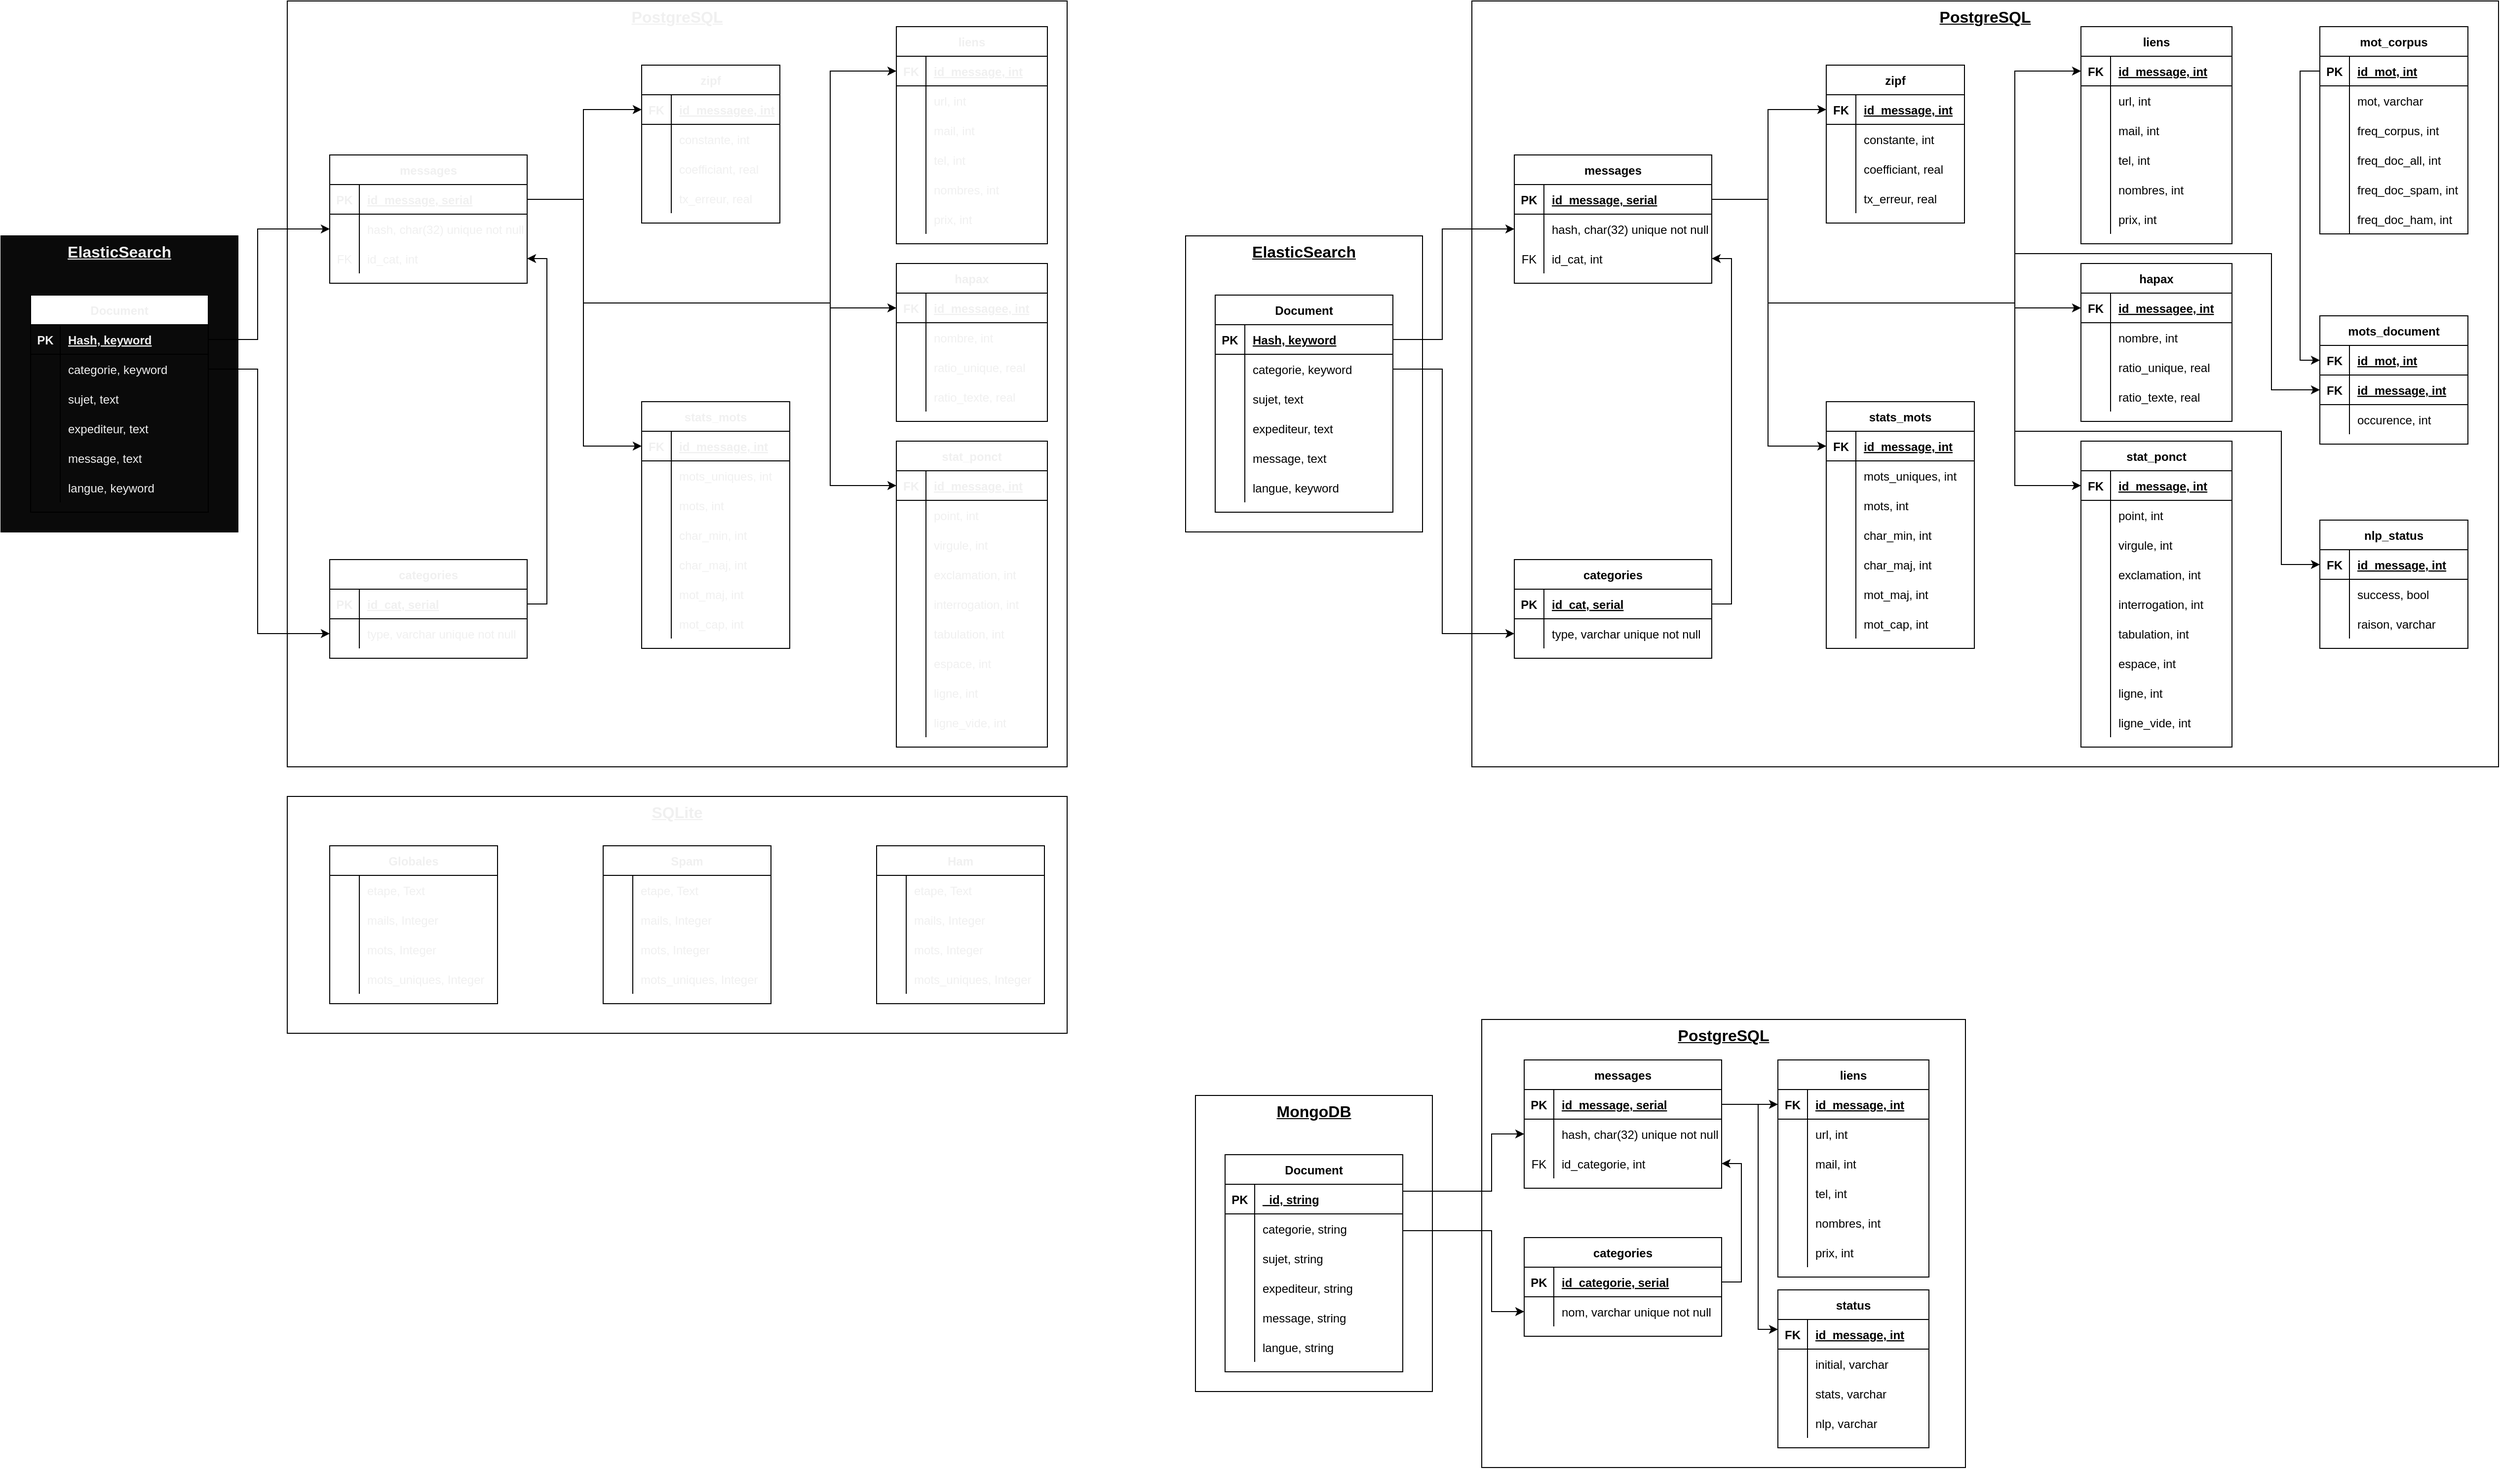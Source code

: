 <mxfile version="22.1.22" type="embed">
  <diagram id="R2lEEEUBdFMjLlhIrx00" name="Page-1">
    <mxGraphModel dx="1432" dy="801" grid="1" gridSize="10" guides="1" tooltips="1" connect="1" arrows="1" fold="1" page="1" pageScale="1" pageWidth="1169" pageHeight="827" math="0" shadow="0" extFonts="Permanent Marker^https://fonts.googleapis.com/css?family=Permanent+Marker">
      <root>
        <mxCell id="0" />
        <mxCell id="1" parent="0" />
        <mxCell id="b7Du19djquDReWK-8V0b-40" value="&lt;span style=&quot;font-size: 16px;&quot;&gt;&lt;b&gt;&lt;u&gt;SQLite&lt;/u&gt;&lt;/b&gt;&lt;/span&gt;" style="whiteSpace=wrap;html=1;align=center;verticalAlign=top;fontColor=#F0F0F0;" parent="1" vertex="1">
          <mxGeometry x="290" y="840" width="790" height="240" as="geometry" />
        </mxCell>
        <mxCell id="oKCUDOlldhZLEqZgmWtl-168" value="&lt;b&gt;&lt;u&gt;&lt;font style=&quot;font-size: 16px;&quot;&gt;PostgreSQL&lt;/font&gt;&lt;/u&gt;&lt;/b&gt;" style="whiteSpace=wrap;html=1;align=center;verticalAlign=top;fontColor=#F0F0F0;" parent="1" vertex="1">
          <mxGeometry x="290" y="34" width="790" height="776" as="geometry" />
        </mxCell>
        <mxCell id="oKCUDOlldhZLEqZgmWtl-23" value="&lt;b&gt;&lt;u&gt;&lt;font style=&quot;font-size: 16px;&quot;&gt;ElasticSearch&lt;/font&gt;&lt;/u&gt;&lt;/b&gt;" style="whiteSpace=wrap;html=1;align=center;verticalAlign=top;fontColor=#F0F0F0;fillColor=#0a0a0a;" parent="1" vertex="1">
          <mxGeometry y="272" width="240" height="300" as="geometry" />
        </mxCell>
        <mxCell id="oKCUDOlldhZLEqZgmWtl-1" value="Document" style="shape=table;startSize=30;container=1;collapsible=1;childLayout=tableLayout;fixedRows=1;rowLines=0;fontStyle=1;align=center;resizeLast=1;fontColor=#F0F0F0;" parent="1" vertex="1">
          <mxGeometry x="30" y="332" width="180" height="220" as="geometry" />
        </mxCell>
        <mxCell id="oKCUDOlldhZLEqZgmWtl-2" value="" style="shape=tableRow;horizontal=0;startSize=0;swimlaneHead=0;swimlaneBody=0;fillColor=none;collapsible=0;dropTarget=0;points=[[0,0.5],[1,0.5]];portConstraint=eastwest;top=0;left=0;right=0;bottom=1;fontColor=#F0F0F0;" parent="oKCUDOlldhZLEqZgmWtl-1" vertex="1">
          <mxGeometry y="30" width="180" height="30" as="geometry" />
        </mxCell>
        <mxCell id="oKCUDOlldhZLEqZgmWtl-3" value="PK" style="shape=partialRectangle;connectable=0;fillColor=none;top=0;left=0;bottom=0;right=0;fontStyle=1;overflow=hidden;fontColor=#F0F0F0;" parent="oKCUDOlldhZLEqZgmWtl-2" vertex="1">
          <mxGeometry width="30" height="30" as="geometry">
            <mxRectangle width="30" height="30" as="alternateBounds" />
          </mxGeometry>
        </mxCell>
        <mxCell id="oKCUDOlldhZLEqZgmWtl-4" value="Hash, keyword" style="shape=partialRectangle;connectable=0;fillColor=none;top=0;left=0;bottom=0;right=0;align=left;spacingLeft=6;fontStyle=5;overflow=hidden;fontColor=#F0F0F0;" parent="oKCUDOlldhZLEqZgmWtl-2" vertex="1">
          <mxGeometry x="30" width="150" height="30" as="geometry">
            <mxRectangle width="150" height="30" as="alternateBounds" />
          </mxGeometry>
        </mxCell>
        <mxCell id="oKCUDOlldhZLEqZgmWtl-5" value="" style="shape=tableRow;horizontal=0;startSize=0;swimlaneHead=0;swimlaneBody=0;fillColor=none;collapsible=0;dropTarget=0;points=[[0,0.5],[1,0.5]];portConstraint=eastwest;top=0;left=0;right=0;bottom=0;fontColor=#F0F0F0;" parent="oKCUDOlldhZLEqZgmWtl-1" vertex="1">
          <mxGeometry y="60" width="180" height="30" as="geometry" />
        </mxCell>
        <mxCell id="oKCUDOlldhZLEqZgmWtl-6" value="" style="shape=partialRectangle;connectable=0;fillColor=none;top=0;left=0;bottom=0;right=0;editable=1;overflow=hidden;fontColor=#F0F0F0;" parent="oKCUDOlldhZLEqZgmWtl-5" vertex="1">
          <mxGeometry width="30" height="30" as="geometry">
            <mxRectangle width="30" height="30" as="alternateBounds" />
          </mxGeometry>
        </mxCell>
        <mxCell id="oKCUDOlldhZLEqZgmWtl-7" value="categorie, keyword" style="shape=partialRectangle;connectable=0;fillColor=none;top=0;left=0;bottom=0;right=0;align=left;spacingLeft=6;overflow=hidden;fontColor=#F0F0F0;" parent="oKCUDOlldhZLEqZgmWtl-5" vertex="1">
          <mxGeometry x="30" width="150" height="30" as="geometry">
            <mxRectangle width="150" height="30" as="alternateBounds" />
          </mxGeometry>
        </mxCell>
        <mxCell id="oKCUDOlldhZLEqZgmWtl-8" value="" style="shape=tableRow;horizontal=0;startSize=0;swimlaneHead=0;swimlaneBody=0;fillColor=none;collapsible=0;dropTarget=0;points=[[0,0.5],[1,0.5]];portConstraint=eastwest;top=0;left=0;right=0;bottom=0;fontColor=#F0F0F0;" parent="oKCUDOlldhZLEqZgmWtl-1" vertex="1">
          <mxGeometry y="90" width="180" height="30" as="geometry" />
        </mxCell>
        <mxCell id="oKCUDOlldhZLEqZgmWtl-9" value="" style="shape=partialRectangle;connectable=0;fillColor=none;top=0;left=0;bottom=0;right=0;editable=1;overflow=hidden;fontColor=#F0F0F0;" parent="oKCUDOlldhZLEqZgmWtl-8" vertex="1">
          <mxGeometry width="30" height="30" as="geometry">
            <mxRectangle width="30" height="30" as="alternateBounds" />
          </mxGeometry>
        </mxCell>
        <mxCell id="oKCUDOlldhZLEqZgmWtl-10" value="sujet, text" style="shape=partialRectangle;connectable=0;fillColor=none;top=0;left=0;bottom=0;right=0;align=left;spacingLeft=6;overflow=hidden;fontColor=#F0F0F0;" parent="oKCUDOlldhZLEqZgmWtl-8" vertex="1">
          <mxGeometry x="30" width="150" height="30" as="geometry">
            <mxRectangle width="150" height="30" as="alternateBounds" />
          </mxGeometry>
        </mxCell>
        <mxCell id="oKCUDOlldhZLEqZgmWtl-11" value="" style="shape=tableRow;horizontal=0;startSize=0;swimlaneHead=0;swimlaneBody=0;fillColor=none;collapsible=0;dropTarget=0;points=[[0,0.5],[1,0.5]];portConstraint=eastwest;top=0;left=0;right=0;bottom=0;fontColor=#F0F0F0;" parent="oKCUDOlldhZLEqZgmWtl-1" vertex="1">
          <mxGeometry y="120" width="180" height="30" as="geometry" />
        </mxCell>
        <mxCell id="oKCUDOlldhZLEqZgmWtl-12" value="" style="shape=partialRectangle;connectable=0;fillColor=none;top=0;left=0;bottom=0;right=0;editable=1;overflow=hidden;fontColor=#F0F0F0;" parent="oKCUDOlldhZLEqZgmWtl-11" vertex="1">
          <mxGeometry width="30" height="30" as="geometry">
            <mxRectangle width="30" height="30" as="alternateBounds" />
          </mxGeometry>
        </mxCell>
        <mxCell id="oKCUDOlldhZLEqZgmWtl-13" value="expediteur, text" style="shape=partialRectangle;connectable=0;fillColor=none;top=0;left=0;bottom=0;right=0;align=left;spacingLeft=6;overflow=hidden;fontColor=#F0F0F0;" parent="oKCUDOlldhZLEqZgmWtl-11" vertex="1">
          <mxGeometry x="30" width="150" height="30" as="geometry">
            <mxRectangle width="150" height="30" as="alternateBounds" />
          </mxGeometry>
        </mxCell>
        <mxCell id="oKCUDOlldhZLEqZgmWtl-17" style="shape=tableRow;horizontal=0;startSize=0;swimlaneHead=0;swimlaneBody=0;fillColor=none;collapsible=0;dropTarget=0;points=[[0,0.5],[1,0.5]];portConstraint=eastwest;top=0;left=0;right=0;bottom=0;fontColor=#F0F0F0;" parent="oKCUDOlldhZLEqZgmWtl-1" vertex="1">
          <mxGeometry y="150" width="180" height="30" as="geometry" />
        </mxCell>
        <mxCell id="oKCUDOlldhZLEqZgmWtl-18" style="shape=partialRectangle;connectable=0;fillColor=none;top=0;left=0;bottom=0;right=0;editable=1;overflow=hidden;fontColor=#F0F0F0;" parent="oKCUDOlldhZLEqZgmWtl-17" vertex="1">
          <mxGeometry width="30" height="30" as="geometry">
            <mxRectangle width="30" height="30" as="alternateBounds" />
          </mxGeometry>
        </mxCell>
        <mxCell id="oKCUDOlldhZLEqZgmWtl-19" value="message, text" style="shape=partialRectangle;connectable=0;fillColor=none;top=0;left=0;bottom=0;right=0;align=left;spacingLeft=6;overflow=hidden;fontColor=#F0F0F0;" parent="oKCUDOlldhZLEqZgmWtl-17" vertex="1">
          <mxGeometry x="30" width="150" height="30" as="geometry">
            <mxRectangle width="150" height="30" as="alternateBounds" />
          </mxGeometry>
        </mxCell>
        <mxCell id="oKCUDOlldhZLEqZgmWtl-20" style="shape=tableRow;horizontal=0;startSize=0;swimlaneHead=0;swimlaneBody=0;fillColor=none;collapsible=0;dropTarget=0;points=[[0,0.5],[1,0.5]];portConstraint=eastwest;top=0;left=0;right=0;bottom=0;fontColor=#F0F0F0;" parent="oKCUDOlldhZLEqZgmWtl-1" vertex="1">
          <mxGeometry y="180" width="180" height="30" as="geometry" />
        </mxCell>
        <mxCell id="oKCUDOlldhZLEqZgmWtl-21" style="shape=partialRectangle;connectable=0;fillColor=none;top=0;left=0;bottom=0;right=0;editable=1;overflow=hidden;fontColor=#F0F0F0;" parent="oKCUDOlldhZLEqZgmWtl-20" vertex="1">
          <mxGeometry width="30" height="30" as="geometry">
            <mxRectangle width="30" height="30" as="alternateBounds" />
          </mxGeometry>
        </mxCell>
        <mxCell id="oKCUDOlldhZLEqZgmWtl-22" value="langue, keyword" style="shape=partialRectangle;connectable=0;fillColor=none;top=0;left=0;bottom=0;right=0;align=left;spacingLeft=6;overflow=hidden;fontColor=#F0F0F0;" parent="oKCUDOlldhZLEqZgmWtl-20" vertex="1">
          <mxGeometry x="30" width="150" height="30" as="geometry">
            <mxRectangle width="150" height="30" as="alternateBounds" />
          </mxGeometry>
        </mxCell>
        <mxCell id="oKCUDOlldhZLEqZgmWtl-14" value="" style="shape=tableRow;horizontal=0;startSize=0;swimlaneHead=0;swimlaneBody=0;fillColor=none;collapsible=0;dropTarget=0;points=[[0,0.5],[1,0.5]];portConstraint=eastwest;top=0;left=0;right=0;bottom=0;fontColor=#F0F0F0;" parent="1" vertex="1">
          <mxGeometry x="30" y="482" width="180" height="30" as="geometry" />
        </mxCell>
        <mxCell id="oKCUDOlldhZLEqZgmWtl-25" value="messages" style="shape=table;startSize=30;container=1;collapsible=1;childLayout=tableLayout;fixedRows=1;rowLines=0;fontStyle=1;align=center;resizeLast=1;fontColor=#F0F0F0;" parent="1" vertex="1">
          <mxGeometry x="333" y="190" width="200" height="130" as="geometry" />
        </mxCell>
        <mxCell id="oKCUDOlldhZLEqZgmWtl-26" value="" style="shape=tableRow;horizontal=0;startSize=0;swimlaneHead=0;swimlaneBody=0;fillColor=none;collapsible=0;dropTarget=0;points=[[0,0.5],[1,0.5]];portConstraint=eastwest;top=0;left=0;right=0;bottom=1;fontColor=#F0F0F0;" parent="oKCUDOlldhZLEqZgmWtl-25" vertex="1">
          <mxGeometry y="30" width="200" height="30" as="geometry" />
        </mxCell>
        <mxCell id="oKCUDOlldhZLEqZgmWtl-27" value="PK" style="shape=partialRectangle;connectable=0;fillColor=none;top=0;left=0;bottom=0;right=0;fontStyle=1;overflow=hidden;fontColor=#F0F0F0;" parent="oKCUDOlldhZLEqZgmWtl-26" vertex="1">
          <mxGeometry width="30" height="30" as="geometry">
            <mxRectangle width="30" height="30" as="alternateBounds" />
          </mxGeometry>
        </mxCell>
        <mxCell id="oKCUDOlldhZLEqZgmWtl-28" value="id_message, serial" style="shape=partialRectangle;connectable=0;fillColor=none;top=0;left=0;bottom=0;right=0;align=left;spacingLeft=6;fontStyle=5;overflow=hidden;fontColor=#F0F0F0;" parent="oKCUDOlldhZLEqZgmWtl-26" vertex="1">
          <mxGeometry x="30" width="170" height="30" as="geometry">
            <mxRectangle width="170" height="30" as="alternateBounds" />
          </mxGeometry>
        </mxCell>
        <mxCell id="oKCUDOlldhZLEqZgmWtl-29" value="" style="shape=tableRow;horizontal=0;startSize=0;swimlaneHead=0;swimlaneBody=0;fillColor=none;collapsible=0;dropTarget=0;points=[[0,0.5],[1,0.5]];portConstraint=eastwest;top=0;left=0;right=0;bottom=0;fontColor=#F0F0F0;" parent="oKCUDOlldhZLEqZgmWtl-25" vertex="1">
          <mxGeometry y="60" width="200" height="30" as="geometry" />
        </mxCell>
        <mxCell id="oKCUDOlldhZLEqZgmWtl-30" value="" style="shape=partialRectangle;connectable=0;fillColor=none;top=0;left=0;bottom=0;right=0;editable=1;overflow=hidden;fontColor=#F0F0F0;" parent="oKCUDOlldhZLEqZgmWtl-29" vertex="1">
          <mxGeometry width="30" height="30" as="geometry">
            <mxRectangle width="30" height="30" as="alternateBounds" />
          </mxGeometry>
        </mxCell>
        <mxCell id="oKCUDOlldhZLEqZgmWtl-31" value="hash, char(32) unique not null" style="shape=partialRectangle;connectable=0;fillColor=none;top=0;left=0;bottom=0;right=0;align=left;spacingLeft=6;overflow=hidden;fontColor=#F0F0F0;" parent="oKCUDOlldhZLEqZgmWtl-29" vertex="1">
          <mxGeometry x="30" width="170" height="30" as="geometry">
            <mxRectangle width="170" height="30" as="alternateBounds" />
          </mxGeometry>
        </mxCell>
        <mxCell id="oKCUDOlldhZLEqZgmWtl-32" value="" style="shape=tableRow;horizontal=0;startSize=0;swimlaneHead=0;swimlaneBody=0;fillColor=none;collapsible=0;dropTarget=0;points=[[0,0.5],[1,0.5]];portConstraint=eastwest;top=0;left=0;right=0;bottom=0;fontColor=#F0F0F0;" parent="oKCUDOlldhZLEqZgmWtl-25" vertex="1">
          <mxGeometry y="90" width="200" height="30" as="geometry" />
        </mxCell>
        <mxCell id="oKCUDOlldhZLEqZgmWtl-33" value="FK" style="shape=partialRectangle;connectable=0;fillColor=none;top=0;left=0;bottom=0;right=0;editable=1;overflow=hidden;fontColor=#F0F0F0;" parent="oKCUDOlldhZLEqZgmWtl-32" vertex="1">
          <mxGeometry width="30" height="30" as="geometry">
            <mxRectangle width="30" height="30" as="alternateBounds" />
          </mxGeometry>
        </mxCell>
        <mxCell id="oKCUDOlldhZLEqZgmWtl-34" value="id_cat, int" style="shape=partialRectangle;connectable=0;fillColor=none;top=0;left=0;bottom=0;right=0;align=left;spacingLeft=6;overflow=hidden;fontColor=#F0F0F0;" parent="oKCUDOlldhZLEqZgmWtl-32" vertex="1">
          <mxGeometry x="30" width="170" height="30" as="geometry">
            <mxRectangle width="170" height="30" as="alternateBounds" />
          </mxGeometry>
        </mxCell>
        <mxCell id="oKCUDOlldhZLEqZgmWtl-58" value="stats_mots" style="shape=table;startSize=30;container=1;collapsible=1;childLayout=tableLayout;fixedRows=1;rowLines=0;fontStyle=1;align=center;resizeLast=1;fontColor=#F0F0F0;" parent="1" vertex="1">
          <mxGeometry x="649" y="440" width="150" height="250" as="geometry" />
        </mxCell>
        <mxCell id="oKCUDOlldhZLEqZgmWtl-59" value="" style="shape=tableRow;horizontal=0;startSize=0;swimlaneHead=0;swimlaneBody=0;fillColor=none;collapsible=0;dropTarget=0;points=[[0,0.5],[1,0.5]];portConstraint=eastwest;top=0;left=0;right=0;bottom=1;fontColor=#F0F0F0;" parent="oKCUDOlldhZLEqZgmWtl-58" vertex="1">
          <mxGeometry y="30" width="150" height="30" as="geometry" />
        </mxCell>
        <mxCell id="oKCUDOlldhZLEqZgmWtl-60" value="FK" style="shape=partialRectangle;connectable=0;fillColor=none;top=0;left=0;bottom=0;right=0;fontStyle=1;overflow=hidden;fontColor=#F0F0F0;" parent="oKCUDOlldhZLEqZgmWtl-59" vertex="1">
          <mxGeometry width="30" height="30" as="geometry">
            <mxRectangle width="30" height="30" as="alternateBounds" />
          </mxGeometry>
        </mxCell>
        <mxCell id="oKCUDOlldhZLEqZgmWtl-61" value="id_message, int" style="shape=partialRectangle;connectable=0;fillColor=none;top=0;left=0;bottom=0;right=0;align=left;spacingLeft=6;fontStyle=5;overflow=hidden;fontColor=#F0F0F0;" parent="oKCUDOlldhZLEqZgmWtl-59" vertex="1">
          <mxGeometry x="30" width="120" height="30" as="geometry">
            <mxRectangle width="120" height="30" as="alternateBounds" />
          </mxGeometry>
        </mxCell>
        <mxCell id="oKCUDOlldhZLEqZgmWtl-62" value="" style="shape=tableRow;horizontal=0;startSize=0;swimlaneHead=0;swimlaneBody=0;fillColor=none;collapsible=0;dropTarget=0;points=[[0,0.5],[1,0.5]];portConstraint=eastwest;top=0;left=0;right=0;bottom=0;fontColor=#F0F0F0;" parent="oKCUDOlldhZLEqZgmWtl-58" vertex="1">
          <mxGeometry y="60" width="150" height="30" as="geometry" />
        </mxCell>
        <mxCell id="oKCUDOlldhZLEqZgmWtl-63" value="" style="shape=partialRectangle;connectable=0;fillColor=none;top=0;left=0;bottom=0;right=0;editable=1;overflow=hidden;fontColor=#F0F0F0;" parent="oKCUDOlldhZLEqZgmWtl-62" vertex="1">
          <mxGeometry width="30" height="30" as="geometry">
            <mxRectangle width="30" height="30" as="alternateBounds" />
          </mxGeometry>
        </mxCell>
        <mxCell id="oKCUDOlldhZLEqZgmWtl-64" value="mots_uniques, int" style="shape=partialRectangle;connectable=0;fillColor=none;top=0;left=0;bottom=0;right=0;align=left;spacingLeft=6;overflow=hidden;fontColor=#F0F0F0;" parent="oKCUDOlldhZLEqZgmWtl-62" vertex="1">
          <mxGeometry x="30" width="120" height="30" as="geometry">
            <mxRectangle width="120" height="30" as="alternateBounds" />
          </mxGeometry>
        </mxCell>
        <mxCell id="oKCUDOlldhZLEqZgmWtl-65" value="" style="shape=tableRow;horizontal=0;startSize=0;swimlaneHead=0;swimlaneBody=0;fillColor=none;collapsible=0;dropTarget=0;points=[[0,0.5],[1,0.5]];portConstraint=eastwest;top=0;left=0;right=0;bottom=0;fontColor=#F0F0F0;" parent="oKCUDOlldhZLEqZgmWtl-58" vertex="1">
          <mxGeometry y="90" width="150" height="30" as="geometry" />
        </mxCell>
        <mxCell id="oKCUDOlldhZLEqZgmWtl-66" value="" style="shape=partialRectangle;connectable=0;fillColor=none;top=0;left=0;bottom=0;right=0;editable=1;overflow=hidden;fontColor=#F0F0F0;" parent="oKCUDOlldhZLEqZgmWtl-65" vertex="1">
          <mxGeometry width="30" height="30" as="geometry">
            <mxRectangle width="30" height="30" as="alternateBounds" />
          </mxGeometry>
        </mxCell>
        <mxCell id="oKCUDOlldhZLEqZgmWtl-67" value="mots, int" style="shape=partialRectangle;connectable=0;fillColor=none;top=0;left=0;bottom=0;right=0;align=left;spacingLeft=6;overflow=hidden;fontColor=#F0F0F0;" parent="oKCUDOlldhZLEqZgmWtl-65" vertex="1">
          <mxGeometry x="30" width="120" height="30" as="geometry">
            <mxRectangle width="120" height="30" as="alternateBounds" />
          </mxGeometry>
        </mxCell>
        <mxCell id="oKCUDOlldhZLEqZgmWtl-68" value="" style="shape=tableRow;horizontal=0;startSize=0;swimlaneHead=0;swimlaneBody=0;fillColor=none;collapsible=0;dropTarget=0;points=[[0,0.5],[1,0.5]];portConstraint=eastwest;top=0;left=0;right=0;bottom=0;fontColor=#F0F0F0;" parent="oKCUDOlldhZLEqZgmWtl-58" vertex="1">
          <mxGeometry y="120" width="150" height="30" as="geometry" />
        </mxCell>
        <mxCell id="oKCUDOlldhZLEqZgmWtl-69" value="" style="shape=partialRectangle;connectable=0;fillColor=none;top=0;left=0;bottom=0;right=0;editable=1;overflow=hidden;fontColor=#F0F0F0;" parent="oKCUDOlldhZLEqZgmWtl-68" vertex="1">
          <mxGeometry width="30" height="30" as="geometry">
            <mxRectangle width="30" height="30" as="alternateBounds" />
          </mxGeometry>
        </mxCell>
        <mxCell id="oKCUDOlldhZLEqZgmWtl-70" value="char_min, int   " style="shape=partialRectangle;connectable=0;fillColor=none;top=0;left=0;bottom=0;right=0;align=left;spacingLeft=6;overflow=hidden;fontColor=#F0F0F0;" parent="oKCUDOlldhZLEqZgmWtl-68" vertex="1">
          <mxGeometry x="30" width="120" height="30" as="geometry">
            <mxRectangle width="120" height="30" as="alternateBounds" />
          </mxGeometry>
        </mxCell>
        <mxCell id="oKCUDOlldhZLEqZgmWtl-71" style="shape=tableRow;horizontal=0;startSize=0;swimlaneHead=0;swimlaneBody=0;fillColor=none;collapsible=0;dropTarget=0;points=[[0,0.5],[1,0.5]];portConstraint=eastwest;top=0;left=0;right=0;bottom=0;fontColor=#F0F0F0;" parent="oKCUDOlldhZLEqZgmWtl-58" vertex="1">
          <mxGeometry y="150" width="150" height="30" as="geometry" />
        </mxCell>
        <mxCell id="oKCUDOlldhZLEqZgmWtl-72" style="shape=partialRectangle;connectable=0;fillColor=none;top=0;left=0;bottom=0;right=0;editable=1;overflow=hidden;fontColor=#F0F0F0;" parent="oKCUDOlldhZLEqZgmWtl-71" vertex="1">
          <mxGeometry width="30" height="30" as="geometry">
            <mxRectangle width="30" height="30" as="alternateBounds" />
          </mxGeometry>
        </mxCell>
        <mxCell id="oKCUDOlldhZLEqZgmWtl-73" value="char_maj, int" style="shape=partialRectangle;connectable=0;fillColor=none;top=0;left=0;bottom=0;right=0;align=left;spacingLeft=6;overflow=hidden;fontColor=#F0F0F0;" parent="oKCUDOlldhZLEqZgmWtl-71" vertex="1">
          <mxGeometry x="30" width="120" height="30" as="geometry">
            <mxRectangle width="120" height="30" as="alternateBounds" />
          </mxGeometry>
        </mxCell>
        <mxCell id="oKCUDOlldhZLEqZgmWtl-74" style="shape=tableRow;horizontal=0;startSize=0;swimlaneHead=0;swimlaneBody=0;fillColor=none;collapsible=0;dropTarget=0;points=[[0,0.5],[1,0.5]];portConstraint=eastwest;top=0;left=0;right=0;bottom=0;fontColor=#F0F0F0;" parent="oKCUDOlldhZLEqZgmWtl-58" vertex="1">
          <mxGeometry y="180" width="150" height="30" as="geometry" />
        </mxCell>
        <mxCell id="oKCUDOlldhZLEqZgmWtl-75" style="shape=partialRectangle;connectable=0;fillColor=none;top=0;left=0;bottom=0;right=0;editable=1;overflow=hidden;fontColor=#F0F0F0;" parent="oKCUDOlldhZLEqZgmWtl-74" vertex="1">
          <mxGeometry width="30" height="30" as="geometry">
            <mxRectangle width="30" height="30" as="alternateBounds" />
          </mxGeometry>
        </mxCell>
        <mxCell id="oKCUDOlldhZLEqZgmWtl-76" value="mot_maj, int" style="shape=partialRectangle;connectable=0;fillColor=none;top=0;left=0;bottom=0;right=0;align=left;spacingLeft=6;overflow=hidden;fontColor=#F0F0F0;" parent="oKCUDOlldhZLEqZgmWtl-74" vertex="1">
          <mxGeometry x="30" width="120" height="30" as="geometry">
            <mxRectangle width="120" height="30" as="alternateBounds" />
          </mxGeometry>
        </mxCell>
        <mxCell id="oKCUDOlldhZLEqZgmWtl-77" style="shape=tableRow;horizontal=0;startSize=0;swimlaneHead=0;swimlaneBody=0;fillColor=none;collapsible=0;dropTarget=0;points=[[0,0.5],[1,0.5]];portConstraint=eastwest;top=0;left=0;right=0;bottom=0;fontColor=#F0F0F0;" parent="oKCUDOlldhZLEqZgmWtl-58" vertex="1">
          <mxGeometry y="210" width="150" height="30" as="geometry" />
        </mxCell>
        <mxCell id="oKCUDOlldhZLEqZgmWtl-78" style="shape=partialRectangle;connectable=0;fillColor=none;top=0;left=0;bottom=0;right=0;editable=1;overflow=hidden;fontColor=#F0F0F0;" parent="oKCUDOlldhZLEqZgmWtl-77" vertex="1">
          <mxGeometry width="30" height="30" as="geometry">
            <mxRectangle width="30" height="30" as="alternateBounds" />
          </mxGeometry>
        </mxCell>
        <mxCell id="oKCUDOlldhZLEqZgmWtl-79" value="mot_cap, int" style="shape=partialRectangle;connectable=0;fillColor=none;top=0;left=0;bottom=0;right=0;align=left;spacingLeft=6;overflow=hidden;fontColor=#F0F0F0;" parent="oKCUDOlldhZLEqZgmWtl-77" vertex="1">
          <mxGeometry x="30" width="120" height="30" as="geometry">
            <mxRectangle width="120" height="30" as="alternateBounds" />
          </mxGeometry>
        </mxCell>
        <mxCell id="oKCUDOlldhZLEqZgmWtl-84" value="stat_ponct" style="shape=table;startSize=30;container=1;collapsible=1;childLayout=tableLayout;fixedRows=1;rowLines=0;fontStyle=1;align=center;resizeLast=1;fontColor=#F0F0F0;" parent="1" vertex="1">
          <mxGeometry x="907" y="480" width="153" height="310" as="geometry" />
        </mxCell>
        <mxCell id="oKCUDOlldhZLEqZgmWtl-85" value="" style="shape=tableRow;horizontal=0;startSize=0;swimlaneHead=0;swimlaneBody=0;fillColor=none;collapsible=0;dropTarget=0;points=[[0,0.5],[1,0.5]];portConstraint=eastwest;top=0;left=0;right=0;bottom=1;fontColor=#F0F0F0;" parent="oKCUDOlldhZLEqZgmWtl-84" vertex="1">
          <mxGeometry y="30" width="153" height="30" as="geometry" />
        </mxCell>
        <mxCell id="oKCUDOlldhZLEqZgmWtl-86" value="FK" style="shape=partialRectangle;connectable=0;fillColor=none;top=0;left=0;bottom=0;right=0;fontStyle=1;overflow=hidden;fontColor=#F0F0F0;" parent="oKCUDOlldhZLEqZgmWtl-85" vertex="1">
          <mxGeometry width="30" height="30" as="geometry">
            <mxRectangle width="30" height="30" as="alternateBounds" />
          </mxGeometry>
        </mxCell>
        <mxCell id="oKCUDOlldhZLEqZgmWtl-87" value="id_message, int" style="shape=partialRectangle;connectable=0;fillColor=none;top=0;left=0;bottom=0;right=0;align=left;spacingLeft=6;fontStyle=5;overflow=hidden;fontColor=#F0F0F0;" parent="oKCUDOlldhZLEqZgmWtl-85" vertex="1">
          <mxGeometry x="30" width="123" height="30" as="geometry">
            <mxRectangle width="123" height="30" as="alternateBounds" />
          </mxGeometry>
        </mxCell>
        <mxCell id="oKCUDOlldhZLEqZgmWtl-88" value="" style="shape=tableRow;horizontal=0;startSize=0;swimlaneHead=0;swimlaneBody=0;fillColor=none;collapsible=0;dropTarget=0;points=[[0,0.5],[1,0.5]];portConstraint=eastwest;top=0;left=0;right=0;bottom=0;fontColor=#F0F0F0;" parent="oKCUDOlldhZLEqZgmWtl-84" vertex="1">
          <mxGeometry y="60" width="153" height="30" as="geometry" />
        </mxCell>
        <mxCell id="oKCUDOlldhZLEqZgmWtl-89" value="" style="shape=partialRectangle;connectable=0;fillColor=none;top=0;left=0;bottom=0;right=0;editable=1;overflow=hidden;fontColor=#F0F0F0;" parent="oKCUDOlldhZLEqZgmWtl-88" vertex="1">
          <mxGeometry width="30" height="30" as="geometry">
            <mxRectangle width="30" height="30" as="alternateBounds" />
          </mxGeometry>
        </mxCell>
        <mxCell id="oKCUDOlldhZLEqZgmWtl-90" value="point, int" style="shape=partialRectangle;connectable=0;fillColor=none;top=0;left=0;bottom=0;right=0;align=left;spacingLeft=6;overflow=hidden;fontColor=#F0F0F0;" parent="oKCUDOlldhZLEqZgmWtl-88" vertex="1">
          <mxGeometry x="30" width="123" height="30" as="geometry">
            <mxRectangle width="123" height="30" as="alternateBounds" />
          </mxGeometry>
        </mxCell>
        <mxCell id="oKCUDOlldhZLEqZgmWtl-109" style="shape=tableRow;horizontal=0;startSize=0;swimlaneHead=0;swimlaneBody=0;fillColor=none;collapsible=0;dropTarget=0;points=[[0,0.5],[1,0.5]];portConstraint=eastwest;top=0;left=0;right=0;bottom=0;fontColor=#F0F0F0;" parent="oKCUDOlldhZLEqZgmWtl-84" vertex="1">
          <mxGeometry y="90" width="153" height="30" as="geometry" />
        </mxCell>
        <mxCell id="oKCUDOlldhZLEqZgmWtl-110" style="shape=partialRectangle;connectable=0;fillColor=none;top=0;left=0;bottom=0;right=0;editable=1;overflow=hidden;fontColor=#F0F0F0;" parent="oKCUDOlldhZLEqZgmWtl-109" vertex="1">
          <mxGeometry width="30" height="30" as="geometry">
            <mxRectangle width="30" height="30" as="alternateBounds" />
          </mxGeometry>
        </mxCell>
        <mxCell id="oKCUDOlldhZLEqZgmWtl-111" value="virgule, int" style="shape=partialRectangle;connectable=0;fillColor=none;top=0;left=0;bottom=0;right=0;align=left;spacingLeft=6;overflow=hidden;fontColor=#F0F0F0;" parent="oKCUDOlldhZLEqZgmWtl-109" vertex="1">
          <mxGeometry x="30" width="123" height="30" as="geometry">
            <mxRectangle width="123" height="30" as="alternateBounds" />
          </mxGeometry>
        </mxCell>
        <mxCell id="oKCUDOlldhZLEqZgmWtl-106" style="shape=tableRow;horizontal=0;startSize=0;swimlaneHead=0;swimlaneBody=0;fillColor=none;collapsible=0;dropTarget=0;points=[[0,0.5],[1,0.5]];portConstraint=eastwest;top=0;left=0;right=0;bottom=0;fontColor=#F0F0F0;" parent="oKCUDOlldhZLEqZgmWtl-84" vertex="1">
          <mxGeometry y="120" width="153" height="30" as="geometry" />
        </mxCell>
        <mxCell id="oKCUDOlldhZLEqZgmWtl-107" style="shape=partialRectangle;connectable=0;fillColor=none;top=0;left=0;bottom=0;right=0;editable=1;overflow=hidden;fontColor=#F0F0F0;" parent="oKCUDOlldhZLEqZgmWtl-106" vertex="1">
          <mxGeometry width="30" height="30" as="geometry">
            <mxRectangle width="30" height="30" as="alternateBounds" />
          </mxGeometry>
        </mxCell>
        <mxCell id="oKCUDOlldhZLEqZgmWtl-108" value="exclamation, int" style="shape=partialRectangle;connectable=0;fillColor=none;top=0;left=0;bottom=0;right=0;align=left;spacingLeft=6;overflow=hidden;fontColor=#F0F0F0;" parent="oKCUDOlldhZLEqZgmWtl-106" vertex="1">
          <mxGeometry x="30" width="123" height="30" as="geometry">
            <mxRectangle width="123" height="30" as="alternateBounds" />
          </mxGeometry>
        </mxCell>
        <mxCell id="oKCUDOlldhZLEqZgmWtl-103" style="shape=tableRow;horizontal=0;startSize=0;swimlaneHead=0;swimlaneBody=0;fillColor=none;collapsible=0;dropTarget=0;points=[[0,0.5],[1,0.5]];portConstraint=eastwest;top=0;left=0;right=0;bottom=0;fontColor=#F0F0F0;" parent="oKCUDOlldhZLEqZgmWtl-84" vertex="1">
          <mxGeometry y="150" width="153" height="30" as="geometry" />
        </mxCell>
        <mxCell id="oKCUDOlldhZLEqZgmWtl-104" style="shape=partialRectangle;connectable=0;fillColor=none;top=0;left=0;bottom=0;right=0;editable=1;overflow=hidden;fontColor=#F0F0F0;" parent="oKCUDOlldhZLEqZgmWtl-103" vertex="1">
          <mxGeometry width="30" height="30" as="geometry">
            <mxRectangle width="30" height="30" as="alternateBounds" />
          </mxGeometry>
        </mxCell>
        <mxCell id="oKCUDOlldhZLEqZgmWtl-105" value="interrogation, int" style="shape=partialRectangle;connectable=0;fillColor=none;top=0;left=0;bottom=0;right=0;align=left;spacingLeft=6;overflow=hidden;fontColor=#F0F0F0;" parent="oKCUDOlldhZLEqZgmWtl-103" vertex="1">
          <mxGeometry x="30" width="123" height="30" as="geometry">
            <mxRectangle width="123" height="30" as="alternateBounds" />
          </mxGeometry>
        </mxCell>
        <mxCell id="oKCUDOlldhZLEqZgmWtl-100" style="shape=tableRow;horizontal=0;startSize=0;swimlaneHead=0;swimlaneBody=0;fillColor=none;collapsible=0;dropTarget=0;points=[[0,0.5],[1,0.5]];portConstraint=eastwest;top=0;left=0;right=0;bottom=0;fontColor=#F0F0F0;" parent="oKCUDOlldhZLEqZgmWtl-84" vertex="1">
          <mxGeometry y="180" width="153" height="30" as="geometry" />
        </mxCell>
        <mxCell id="oKCUDOlldhZLEqZgmWtl-101" style="shape=partialRectangle;connectable=0;fillColor=none;top=0;left=0;bottom=0;right=0;editable=1;overflow=hidden;fontColor=#F0F0F0;" parent="oKCUDOlldhZLEqZgmWtl-100" vertex="1">
          <mxGeometry width="30" height="30" as="geometry">
            <mxRectangle width="30" height="30" as="alternateBounds" />
          </mxGeometry>
        </mxCell>
        <mxCell id="oKCUDOlldhZLEqZgmWtl-102" value="tabulation, int" style="shape=partialRectangle;connectable=0;fillColor=none;top=0;left=0;bottom=0;right=0;align=left;spacingLeft=6;overflow=hidden;fontColor=#F0F0F0;" parent="oKCUDOlldhZLEqZgmWtl-100" vertex="1">
          <mxGeometry x="30" width="123" height="30" as="geometry">
            <mxRectangle width="123" height="30" as="alternateBounds" />
          </mxGeometry>
        </mxCell>
        <mxCell id="oKCUDOlldhZLEqZgmWtl-97" style="shape=tableRow;horizontal=0;startSize=0;swimlaneHead=0;swimlaneBody=0;fillColor=none;collapsible=0;dropTarget=0;points=[[0,0.5],[1,0.5]];portConstraint=eastwest;top=0;left=0;right=0;bottom=0;fontColor=#F0F0F0;" parent="oKCUDOlldhZLEqZgmWtl-84" vertex="1">
          <mxGeometry y="210" width="153" height="30" as="geometry" />
        </mxCell>
        <mxCell id="oKCUDOlldhZLEqZgmWtl-98" style="shape=partialRectangle;connectable=0;fillColor=none;top=0;left=0;bottom=0;right=0;editable=1;overflow=hidden;fontColor=#F0F0F0;" parent="oKCUDOlldhZLEqZgmWtl-97" vertex="1">
          <mxGeometry width="30" height="30" as="geometry">
            <mxRectangle width="30" height="30" as="alternateBounds" />
          </mxGeometry>
        </mxCell>
        <mxCell id="oKCUDOlldhZLEqZgmWtl-99" value="espace, int" style="shape=partialRectangle;connectable=0;fillColor=none;top=0;left=0;bottom=0;right=0;align=left;spacingLeft=6;overflow=hidden;fontColor=#F0F0F0;" parent="oKCUDOlldhZLEqZgmWtl-97" vertex="1">
          <mxGeometry x="30" width="123" height="30" as="geometry">
            <mxRectangle width="123" height="30" as="alternateBounds" />
          </mxGeometry>
        </mxCell>
        <mxCell id="oKCUDOlldhZLEqZgmWtl-91" value="" style="shape=tableRow;horizontal=0;startSize=0;swimlaneHead=0;swimlaneBody=0;fillColor=none;collapsible=0;dropTarget=0;points=[[0,0.5],[1,0.5]];portConstraint=eastwest;top=0;left=0;right=0;bottom=0;fontColor=#F0F0F0;" parent="oKCUDOlldhZLEqZgmWtl-84" vertex="1">
          <mxGeometry y="240" width="153" height="30" as="geometry" />
        </mxCell>
        <mxCell id="oKCUDOlldhZLEqZgmWtl-92" value="" style="shape=partialRectangle;connectable=0;fillColor=none;top=0;left=0;bottom=0;right=0;editable=1;overflow=hidden;fontColor=#F0F0F0;" parent="oKCUDOlldhZLEqZgmWtl-91" vertex="1">
          <mxGeometry width="30" height="30" as="geometry">
            <mxRectangle width="30" height="30" as="alternateBounds" />
          </mxGeometry>
        </mxCell>
        <mxCell id="oKCUDOlldhZLEqZgmWtl-93" value="ligne, int" style="shape=partialRectangle;connectable=0;fillColor=none;top=0;left=0;bottom=0;right=0;align=left;spacingLeft=6;overflow=hidden;fontColor=#F0F0F0;" parent="oKCUDOlldhZLEqZgmWtl-91" vertex="1">
          <mxGeometry x="30" width="123" height="30" as="geometry">
            <mxRectangle width="123" height="30" as="alternateBounds" />
          </mxGeometry>
        </mxCell>
        <mxCell id="oKCUDOlldhZLEqZgmWtl-94" value="" style="shape=tableRow;horizontal=0;startSize=0;swimlaneHead=0;swimlaneBody=0;fillColor=none;collapsible=0;dropTarget=0;points=[[0,0.5],[1,0.5]];portConstraint=eastwest;top=0;left=0;right=0;bottom=0;fontColor=#F0F0F0;" parent="oKCUDOlldhZLEqZgmWtl-84" vertex="1">
          <mxGeometry y="270" width="153" height="30" as="geometry" />
        </mxCell>
        <mxCell id="oKCUDOlldhZLEqZgmWtl-95" value="" style="shape=partialRectangle;connectable=0;fillColor=none;top=0;left=0;bottom=0;right=0;editable=1;overflow=hidden;fontColor=#F0F0F0;" parent="oKCUDOlldhZLEqZgmWtl-94" vertex="1">
          <mxGeometry width="30" height="30" as="geometry">
            <mxRectangle width="30" height="30" as="alternateBounds" />
          </mxGeometry>
        </mxCell>
        <mxCell id="oKCUDOlldhZLEqZgmWtl-96" value="ligne_vide, int" style="shape=partialRectangle;connectable=0;fillColor=none;top=0;left=0;bottom=0;right=0;align=left;spacingLeft=6;overflow=hidden;fontColor=#F0F0F0;" parent="oKCUDOlldhZLEqZgmWtl-94" vertex="1">
          <mxGeometry x="30" width="123" height="30" as="geometry">
            <mxRectangle width="123" height="30" as="alternateBounds" />
          </mxGeometry>
        </mxCell>
        <mxCell id="oKCUDOlldhZLEqZgmWtl-112" value="zipf" style="shape=table;startSize=30;container=1;collapsible=1;childLayout=tableLayout;fixedRows=1;rowLines=0;fontStyle=1;align=center;resizeLast=1;fontColor=#F0F0F0;" parent="1" vertex="1">
          <mxGeometry x="649" y="99" width="140" height="160" as="geometry" />
        </mxCell>
        <mxCell id="oKCUDOlldhZLEqZgmWtl-113" value="" style="shape=tableRow;horizontal=0;startSize=0;swimlaneHead=0;swimlaneBody=0;fillColor=none;collapsible=0;dropTarget=0;points=[[0,0.5],[1,0.5]];portConstraint=eastwest;top=0;left=0;right=0;bottom=1;fontColor=#F0F0F0;" parent="oKCUDOlldhZLEqZgmWtl-112" vertex="1">
          <mxGeometry y="30" width="140" height="30" as="geometry" />
        </mxCell>
        <mxCell id="oKCUDOlldhZLEqZgmWtl-114" value="FK" style="shape=partialRectangle;connectable=0;fillColor=none;top=0;left=0;bottom=0;right=0;fontStyle=1;overflow=hidden;fontColor=#F0F0F0;" parent="oKCUDOlldhZLEqZgmWtl-113" vertex="1">
          <mxGeometry width="30" height="30" as="geometry">
            <mxRectangle width="30" height="30" as="alternateBounds" />
          </mxGeometry>
        </mxCell>
        <mxCell id="oKCUDOlldhZLEqZgmWtl-115" value="id_messagee, int" style="shape=partialRectangle;connectable=0;fillColor=none;top=0;left=0;bottom=0;right=0;align=left;spacingLeft=6;fontStyle=5;overflow=hidden;fontColor=#F0F0F0;" parent="oKCUDOlldhZLEqZgmWtl-113" vertex="1">
          <mxGeometry x="30" width="110" height="30" as="geometry">
            <mxRectangle width="110" height="30" as="alternateBounds" />
          </mxGeometry>
        </mxCell>
        <mxCell id="oKCUDOlldhZLEqZgmWtl-116" value="" style="shape=tableRow;horizontal=0;startSize=0;swimlaneHead=0;swimlaneBody=0;fillColor=none;collapsible=0;dropTarget=0;points=[[0,0.5],[1,0.5]];portConstraint=eastwest;top=0;left=0;right=0;bottom=0;fontColor=#F0F0F0;" parent="oKCUDOlldhZLEqZgmWtl-112" vertex="1">
          <mxGeometry y="60" width="140" height="30" as="geometry" />
        </mxCell>
        <mxCell id="oKCUDOlldhZLEqZgmWtl-117" value="" style="shape=partialRectangle;connectable=0;fillColor=none;top=0;left=0;bottom=0;right=0;editable=1;overflow=hidden;fontColor=#F0F0F0;" parent="oKCUDOlldhZLEqZgmWtl-116" vertex="1">
          <mxGeometry width="30" height="30" as="geometry">
            <mxRectangle width="30" height="30" as="alternateBounds" />
          </mxGeometry>
        </mxCell>
        <mxCell id="oKCUDOlldhZLEqZgmWtl-118" value="constante, int" style="shape=partialRectangle;connectable=0;fillColor=none;top=0;left=0;bottom=0;right=0;align=left;spacingLeft=6;overflow=hidden;fontColor=#F0F0F0;" parent="oKCUDOlldhZLEqZgmWtl-116" vertex="1">
          <mxGeometry x="30" width="110" height="30" as="geometry">
            <mxRectangle width="110" height="30" as="alternateBounds" />
          </mxGeometry>
        </mxCell>
        <mxCell id="oKCUDOlldhZLEqZgmWtl-119" value="" style="shape=tableRow;horizontal=0;startSize=0;swimlaneHead=0;swimlaneBody=0;fillColor=none;collapsible=0;dropTarget=0;points=[[0,0.5],[1,0.5]];portConstraint=eastwest;top=0;left=0;right=0;bottom=0;fontColor=#F0F0F0;" parent="oKCUDOlldhZLEqZgmWtl-112" vertex="1">
          <mxGeometry y="90" width="140" height="30" as="geometry" />
        </mxCell>
        <mxCell id="oKCUDOlldhZLEqZgmWtl-120" value="" style="shape=partialRectangle;connectable=0;fillColor=none;top=0;left=0;bottom=0;right=0;editable=1;overflow=hidden;fontColor=#F0F0F0;" parent="oKCUDOlldhZLEqZgmWtl-119" vertex="1">
          <mxGeometry width="30" height="30" as="geometry">
            <mxRectangle width="30" height="30" as="alternateBounds" />
          </mxGeometry>
        </mxCell>
        <mxCell id="oKCUDOlldhZLEqZgmWtl-121" value="coefficiant, real" style="shape=partialRectangle;connectable=0;fillColor=none;top=0;left=0;bottom=0;right=0;align=left;spacingLeft=6;overflow=hidden;fontColor=#F0F0F0;" parent="oKCUDOlldhZLEqZgmWtl-119" vertex="1">
          <mxGeometry x="30" width="110" height="30" as="geometry">
            <mxRectangle width="110" height="30" as="alternateBounds" />
          </mxGeometry>
        </mxCell>
        <mxCell id="oKCUDOlldhZLEqZgmWtl-122" value="" style="shape=tableRow;horizontal=0;startSize=0;swimlaneHead=0;swimlaneBody=0;fillColor=none;collapsible=0;dropTarget=0;points=[[0,0.5],[1,0.5]];portConstraint=eastwest;top=0;left=0;right=0;bottom=0;fontColor=#F0F0F0;" parent="oKCUDOlldhZLEqZgmWtl-112" vertex="1">
          <mxGeometry y="120" width="140" height="30" as="geometry" />
        </mxCell>
        <mxCell id="oKCUDOlldhZLEqZgmWtl-123" value="" style="shape=partialRectangle;connectable=0;fillColor=none;top=0;left=0;bottom=0;right=0;editable=1;overflow=hidden;fontColor=#F0F0F0;" parent="oKCUDOlldhZLEqZgmWtl-122" vertex="1">
          <mxGeometry width="30" height="30" as="geometry">
            <mxRectangle width="30" height="30" as="alternateBounds" />
          </mxGeometry>
        </mxCell>
        <mxCell id="oKCUDOlldhZLEqZgmWtl-124" value="tx_erreur, real" style="shape=partialRectangle;connectable=0;fillColor=none;top=0;left=0;bottom=0;right=0;align=left;spacingLeft=6;overflow=hidden;fontColor=#F0F0F0;" parent="oKCUDOlldhZLEqZgmWtl-122" vertex="1">
          <mxGeometry x="30" width="110" height="30" as="geometry">
            <mxRectangle width="110" height="30" as="alternateBounds" />
          </mxGeometry>
        </mxCell>
        <mxCell id="oKCUDOlldhZLEqZgmWtl-138" value="categories" style="shape=table;startSize=30;container=1;collapsible=1;childLayout=tableLayout;fixedRows=1;rowLines=0;fontStyle=1;align=center;resizeLast=1;fontColor=#F0F0F0;" parent="1" vertex="1">
          <mxGeometry x="333" y="600" width="200" height="100" as="geometry" />
        </mxCell>
        <mxCell id="oKCUDOlldhZLEqZgmWtl-139" value="" style="shape=tableRow;horizontal=0;startSize=0;swimlaneHead=0;swimlaneBody=0;fillColor=none;collapsible=0;dropTarget=0;points=[[0,0.5],[1,0.5]];portConstraint=eastwest;top=0;left=0;right=0;bottom=1;fontColor=#F0F0F0;" parent="oKCUDOlldhZLEqZgmWtl-138" vertex="1">
          <mxGeometry y="30" width="200" height="30" as="geometry" />
        </mxCell>
        <mxCell id="oKCUDOlldhZLEqZgmWtl-140" value="PK" style="shape=partialRectangle;connectable=0;fillColor=none;top=0;left=0;bottom=0;right=0;fontStyle=1;overflow=hidden;fontColor=#F0F0F0;" parent="oKCUDOlldhZLEqZgmWtl-139" vertex="1">
          <mxGeometry width="30" height="30" as="geometry">
            <mxRectangle width="30" height="30" as="alternateBounds" />
          </mxGeometry>
        </mxCell>
        <mxCell id="oKCUDOlldhZLEqZgmWtl-141" value="id_cat, serial" style="shape=partialRectangle;connectable=0;fillColor=none;top=0;left=0;bottom=0;right=0;align=left;spacingLeft=6;fontStyle=5;overflow=hidden;fontColor=#F0F0F0;" parent="oKCUDOlldhZLEqZgmWtl-139" vertex="1">
          <mxGeometry x="30" width="170" height="30" as="geometry">
            <mxRectangle width="170" height="30" as="alternateBounds" />
          </mxGeometry>
        </mxCell>
        <mxCell id="oKCUDOlldhZLEqZgmWtl-142" value="" style="shape=tableRow;horizontal=0;startSize=0;swimlaneHead=0;swimlaneBody=0;fillColor=none;collapsible=0;dropTarget=0;points=[[0,0.5],[1,0.5]];portConstraint=eastwest;top=0;left=0;right=0;bottom=0;fontColor=#F0F0F0;" parent="oKCUDOlldhZLEqZgmWtl-138" vertex="1">
          <mxGeometry y="60" width="200" height="30" as="geometry" />
        </mxCell>
        <mxCell id="oKCUDOlldhZLEqZgmWtl-143" value="" style="shape=partialRectangle;connectable=0;fillColor=none;top=0;left=0;bottom=0;right=0;editable=1;overflow=hidden;fontColor=#F0F0F0;" parent="oKCUDOlldhZLEqZgmWtl-142" vertex="1">
          <mxGeometry width="30" height="30" as="geometry">
            <mxRectangle width="30" height="30" as="alternateBounds" />
          </mxGeometry>
        </mxCell>
        <mxCell id="oKCUDOlldhZLEqZgmWtl-144" value="type, varchar unique not null" style="shape=partialRectangle;connectable=0;fillColor=none;top=0;left=0;bottom=0;right=0;align=left;spacingLeft=6;overflow=hidden;fontColor=#F0F0F0;" parent="oKCUDOlldhZLEqZgmWtl-142" vertex="1">
          <mxGeometry x="30" width="170" height="30" as="geometry">
            <mxRectangle width="170" height="30" as="alternateBounds" />
          </mxGeometry>
        </mxCell>
        <mxCell id="oKCUDOlldhZLEqZgmWtl-39" value="liens" style="shape=table;startSize=30;container=1;collapsible=1;childLayout=tableLayout;fixedRows=1;rowLines=0;fontStyle=1;align=center;resizeLast=1;fontColor=#F0F0F0;" parent="1" vertex="1">
          <mxGeometry x="907" y="60" width="153" height="220" as="geometry" />
        </mxCell>
        <mxCell id="oKCUDOlldhZLEqZgmWtl-40" value="" style="shape=tableRow;horizontal=0;startSize=0;swimlaneHead=0;swimlaneBody=0;fillColor=none;collapsible=0;dropTarget=0;points=[[0,0.5],[1,0.5]];portConstraint=eastwest;top=0;left=0;right=0;bottom=1;fontColor=#F0F0F0;" parent="oKCUDOlldhZLEqZgmWtl-39" vertex="1">
          <mxGeometry y="30" width="153" height="30" as="geometry" />
        </mxCell>
        <mxCell id="oKCUDOlldhZLEqZgmWtl-41" value="FK" style="shape=partialRectangle;connectable=0;fillColor=none;top=0;left=0;bottom=0;right=0;fontStyle=1;overflow=hidden;fontColor=#F0F0F0;" parent="oKCUDOlldhZLEqZgmWtl-40" vertex="1">
          <mxGeometry width="30" height="30" as="geometry">
            <mxRectangle width="30" height="30" as="alternateBounds" />
          </mxGeometry>
        </mxCell>
        <mxCell id="oKCUDOlldhZLEqZgmWtl-42" value="id_message, int" style="shape=partialRectangle;connectable=0;fillColor=none;top=0;left=0;bottom=0;right=0;align=left;spacingLeft=6;fontStyle=5;overflow=hidden;fontColor=#F0F0F0;" parent="oKCUDOlldhZLEqZgmWtl-40" vertex="1">
          <mxGeometry x="30" width="123" height="30" as="geometry">
            <mxRectangle width="123" height="30" as="alternateBounds" />
          </mxGeometry>
        </mxCell>
        <mxCell id="oKCUDOlldhZLEqZgmWtl-43" value="" style="shape=tableRow;horizontal=0;startSize=0;swimlaneHead=0;swimlaneBody=0;fillColor=none;collapsible=0;dropTarget=0;points=[[0,0.5],[1,0.5]];portConstraint=eastwest;top=0;left=0;right=0;bottom=0;fontColor=#F0F0F0;" parent="oKCUDOlldhZLEqZgmWtl-39" vertex="1">
          <mxGeometry y="60" width="153" height="30" as="geometry" />
        </mxCell>
        <mxCell id="oKCUDOlldhZLEqZgmWtl-44" value="" style="shape=partialRectangle;connectable=0;fillColor=none;top=0;left=0;bottom=0;right=0;editable=1;overflow=hidden;fontColor=#F0F0F0;" parent="oKCUDOlldhZLEqZgmWtl-43" vertex="1">
          <mxGeometry width="30" height="30" as="geometry">
            <mxRectangle width="30" height="30" as="alternateBounds" />
          </mxGeometry>
        </mxCell>
        <mxCell id="oKCUDOlldhZLEqZgmWtl-45" value="url, int " style="shape=partialRectangle;connectable=0;fillColor=none;top=0;left=0;bottom=0;right=0;align=left;spacingLeft=6;overflow=hidden;fontColor=#F0F0F0;" parent="oKCUDOlldhZLEqZgmWtl-43" vertex="1">
          <mxGeometry x="30" width="123" height="30" as="geometry">
            <mxRectangle width="123" height="30" as="alternateBounds" />
          </mxGeometry>
        </mxCell>
        <mxCell id="oKCUDOlldhZLEqZgmWtl-46" value="" style="shape=tableRow;horizontal=0;startSize=0;swimlaneHead=0;swimlaneBody=0;fillColor=none;collapsible=0;dropTarget=0;points=[[0,0.5],[1,0.5]];portConstraint=eastwest;top=0;left=0;right=0;bottom=0;fontColor=#F0F0F0;" parent="oKCUDOlldhZLEqZgmWtl-39" vertex="1">
          <mxGeometry y="90" width="153" height="30" as="geometry" />
        </mxCell>
        <mxCell id="oKCUDOlldhZLEqZgmWtl-47" value="" style="shape=partialRectangle;connectable=0;fillColor=none;top=0;left=0;bottom=0;right=0;editable=1;overflow=hidden;fontColor=#F0F0F0;" parent="oKCUDOlldhZLEqZgmWtl-46" vertex="1">
          <mxGeometry width="30" height="30" as="geometry">
            <mxRectangle width="30" height="30" as="alternateBounds" />
          </mxGeometry>
        </mxCell>
        <mxCell id="oKCUDOlldhZLEqZgmWtl-48" value="mail, int" style="shape=partialRectangle;connectable=0;fillColor=none;top=0;left=0;bottom=0;right=0;align=left;spacingLeft=6;overflow=hidden;fontColor=#F0F0F0;" parent="oKCUDOlldhZLEqZgmWtl-46" vertex="1">
          <mxGeometry x="30" width="123" height="30" as="geometry">
            <mxRectangle width="123" height="30" as="alternateBounds" />
          </mxGeometry>
        </mxCell>
        <mxCell id="oKCUDOlldhZLEqZgmWtl-49" value="" style="shape=tableRow;horizontal=0;startSize=0;swimlaneHead=0;swimlaneBody=0;fillColor=none;collapsible=0;dropTarget=0;points=[[0,0.5],[1,0.5]];portConstraint=eastwest;top=0;left=0;right=0;bottom=0;fontColor=#F0F0F0;" parent="oKCUDOlldhZLEqZgmWtl-39" vertex="1">
          <mxGeometry y="120" width="153" height="30" as="geometry" />
        </mxCell>
        <mxCell id="oKCUDOlldhZLEqZgmWtl-50" value="" style="shape=partialRectangle;connectable=0;fillColor=none;top=0;left=0;bottom=0;right=0;editable=1;overflow=hidden;fontColor=#F0F0F0;" parent="oKCUDOlldhZLEqZgmWtl-49" vertex="1">
          <mxGeometry width="30" height="30" as="geometry">
            <mxRectangle width="30" height="30" as="alternateBounds" />
          </mxGeometry>
        </mxCell>
        <mxCell id="oKCUDOlldhZLEqZgmWtl-51" value="tel, int" style="shape=partialRectangle;connectable=0;fillColor=none;top=0;left=0;bottom=0;right=0;align=left;spacingLeft=6;overflow=hidden;fontColor=#F0F0F0;" parent="oKCUDOlldhZLEqZgmWtl-49" vertex="1">
          <mxGeometry x="30" width="123" height="30" as="geometry">
            <mxRectangle width="123" height="30" as="alternateBounds" />
          </mxGeometry>
        </mxCell>
        <mxCell id="oKCUDOlldhZLEqZgmWtl-52" style="shape=tableRow;horizontal=0;startSize=0;swimlaneHead=0;swimlaneBody=0;fillColor=none;collapsible=0;dropTarget=0;points=[[0,0.5],[1,0.5]];portConstraint=eastwest;top=0;left=0;right=0;bottom=0;fontColor=#F0F0F0;" parent="oKCUDOlldhZLEqZgmWtl-39" vertex="1">
          <mxGeometry y="150" width="153" height="30" as="geometry" />
        </mxCell>
        <mxCell id="oKCUDOlldhZLEqZgmWtl-53" style="shape=partialRectangle;connectable=0;fillColor=none;top=0;left=0;bottom=0;right=0;editable=1;overflow=hidden;fontColor=#F0F0F0;" parent="oKCUDOlldhZLEqZgmWtl-52" vertex="1">
          <mxGeometry width="30" height="30" as="geometry">
            <mxRectangle width="30" height="30" as="alternateBounds" />
          </mxGeometry>
        </mxCell>
        <mxCell id="oKCUDOlldhZLEqZgmWtl-54" value="nombres, int" style="shape=partialRectangle;connectable=0;fillColor=none;top=0;left=0;bottom=0;right=0;align=left;spacingLeft=6;overflow=hidden;fontColor=#F0F0F0;" parent="oKCUDOlldhZLEqZgmWtl-52" vertex="1">
          <mxGeometry x="30" width="123" height="30" as="geometry">
            <mxRectangle width="123" height="30" as="alternateBounds" />
          </mxGeometry>
        </mxCell>
        <mxCell id="oKCUDOlldhZLEqZgmWtl-55" style="shape=tableRow;horizontal=0;startSize=0;swimlaneHead=0;swimlaneBody=0;fillColor=none;collapsible=0;dropTarget=0;points=[[0,0.5],[1,0.5]];portConstraint=eastwest;top=0;left=0;right=0;bottom=0;fontColor=#F0F0F0;" parent="oKCUDOlldhZLEqZgmWtl-39" vertex="1">
          <mxGeometry y="180" width="153" height="30" as="geometry" />
        </mxCell>
        <mxCell id="oKCUDOlldhZLEqZgmWtl-56" style="shape=partialRectangle;connectable=0;fillColor=none;top=0;left=0;bottom=0;right=0;editable=1;overflow=hidden;fontColor=#F0F0F0;" parent="oKCUDOlldhZLEqZgmWtl-55" vertex="1">
          <mxGeometry width="30" height="30" as="geometry">
            <mxRectangle width="30" height="30" as="alternateBounds" />
          </mxGeometry>
        </mxCell>
        <mxCell id="oKCUDOlldhZLEqZgmWtl-57" value="prix, int" style="shape=partialRectangle;connectable=0;fillColor=none;top=0;left=0;bottom=0;right=0;align=left;spacingLeft=6;overflow=hidden;fontColor=#F0F0F0;" parent="oKCUDOlldhZLEqZgmWtl-55" vertex="1">
          <mxGeometry x="30" width="123" height="30" as="geometry">
            <mxRectangle width="123" height="30" as="alternateBounds" />
          </mxGeometry>
        </mxCell>
        <mxCell id="oKCUDOlldhZLEqZgmWtl-161" style="edgeStyle=orthogonalEdgeStyle;rounded=0;orthogonalLoop=1;jettySize=auto;html=1;exitX=1;exitY=0.5;exitDx=0;exitDy=0;entryX=1;entryY=0.5;entryDx=0;entryDy=0;fontColor=#F0F0F0;" parent="1" source="oKCUDOlldhZLEqZgmWtl-139" target="oKCUDOlldhZLEqZgmWtl-32" edge="1">
          <mxGeometry relative="1" as="geometry" />
        </mxCell>
        <mxCell id="oKCUDOlldhZLEqZgmWtl-169" style="edgeStyle=orthogonalEdgeStyle;rounded=0;orthogonalLoop=1;jettySize=auto;html=1;exitX=1;exitY=0.5;exitDx=0;exitDy=0;entryX=0;entryY=0.5;entryDx=0;entryDy=0;fontColor=#F0F0F0;" parent="1" source="oKCUDOlldhZLEqZgmWtl-2" target="oKCUDOlldhZLEqZgmWtl-29" edge="1">
          <mxGeometry relative="1" as="geometry">
            <Array as="points">
              <mxPoint x="260" y="377" />
              <mxPoint x="260" y="265" />
            </Array>
          </mxGeometry>
        </mxCell>
        <mxCell id="oKCUDOlldhZLEqZgmWtl-210" style="edgeStyle=orthogonalEdgeStyle;rounded=0;orthogonalLoop=1;jettySize=auto;html=1;exitX=1;exitY=0.5;exitDx=0;exitDy=0;entryX=0;entryY=0.5;entryDx=0;entryDy=0;fontSize=16;fontColor=#F0F0F0;" parent="1" source="oKCUDOlldhZLEqZgmWtl-5" target="oKCUDOlldhZLEqZgmWtl-142" edge="1">
          <mxGeometry relative="1" as="geometry">
            <Array as="points">
              <mxPoint x="260" y="407" />
              <mxPoint x="260" y="675" />
            </Array>
          </mxGeometry>
        </mxCell>
        <mxCell id="oKCUDOlldhZLEqZgmWtl-212" style="edgeStyle=orthogonalEdgeStyle;rounded=0;orthogonalLoop=1;jettySize=auto;html=1;exitX=1;exitY=0.5;exitDx=0;exitDy=0;entryX=0;entryY=0.5;entryDx=0;entryDy=0;fontSize=16;fontColor=#F0F0F0;" parent="1" source="oKCUDOlldhZLEqZgmWtl-26" target="oKCUDOlldhZLEqZgmWtl-113" edge="1">
          <mxGeometry relative="1" as="geometry">
            <Array as="points">
              <mxPoint x="590" y="235" />
              <mxPoint x="590" y="144" />
            </Array>
          </mxGeometry>
        </mxCell>
        <mxCell id="oKCUDOlldhZLEqZgmWtl-213" style="edgeStyle=orthogonalEdgeStyle;rounded=0;orthogonalLoop=1;jettySize=auto;html=1;exitX=1;exitY=0.5;exitDx=0;exitDy=0;entryX=0;entryY=0.5;entryDx=0;entryDy=0;fontSize=16;fontColor=#F0F0F0;" parent="1" source="oKCUDOlldhZLEqZgmWtl-26" target="oKCUDOlldhZLEqZgmWtl-40" edge="1">
          <mxGeometry relative="1" as="geometry">
            <Array as="points">
              <mxPoint x="590" y="235" />
              <mxPoint x="590" y="340" />
              <mxPoint x="840" y="340" />
              <mxPoint x="840" y="105" />
            </Array>
          </mxGeometry>
        </mxCell>
        <mxCell id="oKCUDOlldhZLEqZgmWtl-214" style="edgeStyle=orthogonalEdgeStyle;rounded=0;orthogonalLoop=1;jettySize=auto;html=1;exitX=1;exitY=0.5;exitDx=0;exitDy=0;entryX=0;entryY=0.5;entryDx=0;entryDy=0;fontSize=16;fontColor=#F0F0F0;" parent="1" source="oKCUDOlldhZLEqZgmWtl-26" target="QUcbaUg73H4t_ts4Dz2T-10" edge="1">
          <mxGeometry relative="1" as="geometry">
            <Array as="points">
              <mxPoint x="590" y="235" />
              <mxPoint x="590" y="340" />
              <mxPoint x="840" y="340" />
              <mxPoint x="840" y="345" />
            </Array>
            <mxPoint x="907" y="349" as="targetPoint" />
          </mxGeometry>
        </mxCell>
        <mxCell id="oKCUDOlldhZLEqZgmWtl-215" style="edgeStyle=orthogonalEdgeStyle;rounded=0;orthogonalLoop=1;jettySize=auto;html=1;exitX=1;exitY=0.5;exitDx=0;exitDy=0;entryX=0;entryY=0.5;entryDx=0;entryDy=0;fontSize=16;fontColor=#F0F0F0;" parent="1" source="oKCUDOlldhZLEqZgmWtl-26" target="oKCUDOlldhZLEqZgmWtl-59" edge="1">
          <mxGeometry relative="1" as="geometry">
            <Array as="points">
              <mxPoint x="590" y="235" />
              <mxPoint x="590" y="485" />
            </Array>
          </mxGeometry>
        </mxCell>
        <mxCell id="oKCUDOlldhZLEqZgmWtl-216" style="edgeStyle=orthogonalEdgeStyle;rounded=0;orthogonalLoop=1;jettySize=auto;html=1;exitX=1;exitY=0.5;exitDx=0;exitDy=0;entryX=0;entryY=0.5;entryDx=0;entryDy=0;fontSize=16;fontColor=#F0F0F0;" parent="1" source="oKCUDOlldhZLEqZgmWtl-26" target="oKCUDOlldhZLEqZgmWtl-85" edge="1">
          <mxGeometry relative="1" as="geometry">
            <Array as="points">
              <mxPoint x="590" y="235" />
              <mxPoint x="590" y="340" />
              <mxPoint x="840" y="340" />
              <mxPoint x="840" y="525" />
            </Array>
          </mxGeometry>
        </mxCell>
        <mxCell id="b7Du19djquDReWK-8V0b-1" value="Globales" style="shape=table;startSize=30;container=1;collapsible=1;childLayout=tableLayout;fixedRows=1;rowLines=0;fontStyle=1;align=center;resizeLast=1;fontColor=#F0F0F0;" parent="1" vertex="1">
          <mxGeometry x="333" y="890" width="170" height="160" as="geometry" />
        </mxCell>
        <mxCell id="b7Du19djquDReWK-8V0b-2" value="" style="shape=partialRectangle;collapsible=0;dropTarget=0;pointerEvents=0;fillColor=none;points=[[0,0.5],[1,0.5]];portConstraint=eastwest;top=0;left=0;right=0;bottom=0;fontColor=#F0F0F0;" parent="b7Du19djquDReWK-8V0b-1" vertex="1">
          <mxGeometry y="30" width="170" height="30" as="geometry" />
        </mxCell>
        <mxCell id="b7Du19djquDReWK-8V0b-3" value="" style="shape=partialRectangle;overflow=hidden;connectable=0;fillColor=none;top=0;left=0;bottom=0;right=0;fontColor=#F0F0F0;" parent="b7Du19djquDReWK-8V0b-2" vertex="1">
          <mxGeometry width="30" height="30" as="geometry">
            <mxRectangle width="30" height="30" as="alternateBounds" />
          </mxGeometry>
        </mxCell>
        <mxCell id="b7Du19djquDReWK-8V0b-4" value="etape, Text    " style="shape=partialRectangle;overflow=hidden;connectable=0;fillColor=none;top=0;left=0;bottom=0;right=0;align=left;spacingLeft=6;fontColor=#F0F0F0;" parent="b7Du19djquDReWK-8V0b-2" vertex="1">
          <mxGeometry x="30" width="140" height="30" as="geometry">
            <mxRectangle width="140" height="30" as="alternateBounds" />
          </mxGeometry>
        </mxCell>
        <mxCell id="b7Du19djquDReWK-8V0b-5" style="shape=partialRectangle;collapsible=0;dropTarget=0;pointerEvents=0;fillColor=none;points=[[0,0.5],[1,0.5]];portConstraint=eastwest;top=0;left=0;right=0;bottom=0;fontColor=#F0F0F0;" parent="b7Du19djquDReWK-8V0b-1" vertex="1">
          <mxGeometry y="60" width="170" height="30" as="geometry" />
        </mxCell>
        <mxCell id="b7Du19djquDReWK-8V0b-6" style="shape=partialRectangle;overflow=hidden;connectable=0;fillColor=none;top=0;left=0;bottom=0;right=0;fontColor=#F0F0F0;" parent="b7Du19djquDReWK-8V0b-5" vertex="1">
          <mxGeometry width="30" height="30" as="geometry">
            <mxRectangle width="30" height="30" as="alternateBounds" />
          </mxGeometry>
        </mxCell>
        <mxCell id="b7Du19djquDReWK-8V0b-7" value="mails, Integer" style="shape=partialRectangle;overflow=hidden;connectable=0;fillColor=none;top=0;left=0;bottom=0;right=0;align=left;spacingLeft=6;fontColor=#F0F0F0;" parent="b7Du19djquDReWK-8V0b-5" vertex="1">
          <mxGeometry x="30" width="140" height="30" as="geometry">
            <mxRectangle width="140" height="30" as="alternateBounds" />
          </mxGeometry>
        </mxCell>
        <mxCell id="b7Du19djquDReWK-8V0b-8" style="shape=partialRectangle;collapsible=0;dropTarget=0;pointerEvents=0;fillColor=none;points=[[0,0.5],[1,0.5]];portConstraint=eastwest;top=0;left=0;right=0;bottom=0;fontColor=#F0F0F0;" parent="b7Du19djquDReWK-8V0b-1" vertex="1">
          <mxGeometry y="90" width="170" height="30" as="geometry" />
        </mxCell>
        <mxCell id="b7Du19djquDReWK-8V0b-9" style="shape=partialRectangle;overflow=hidden;connectable=0;fillColor=none;top=0;left=0;bottom=0;right=0;fontColor=#F0F0F0;" parent="b7Du19djquDReWK-8V0b-8" vertex="1">
          <mxGeometry width="30" height="30" as="geometry">
            <mxRectangle width="30" height="30" as="alternateBounds" />
          </mxGeometry>
        </mxCell>
        <mxCell id="b7Du19djquDReWK-8V0b-10" value="mots, Integer" style="shape=partialRectangle;overflow=hidden;connectable=0;fillColor=none;top=0;left=0;bottom=0;right=0;align=left;spacingLeft=6;fontColor=#F0F0F0;" parent="b7Du19djquDReWK-8V0b-8" vertex="1">
          <mxGeometry x="30" width="140" height="30" as="geometry">
            <mxRectangle width="140" height="30" as="alternateBounds" />
          </mxGeometry>
        </mxCell>
        <mxCell id="b7Du19djquDReWK-8V0b-11" style="shape=partialRectangle;collapsible=0;dropTarget=0;pointerEvents=0;fillColor=none;points=[[0,0.5],[1,0.5]];portConstraint=eastwest;top=0;left=0;right=0;bottom=0;fontColor=#F0F0F0;" parent="b7Du19djquDReWK-8V0b-1" vertex="1">
          <mxGeometry y="120" width="170" height="30" as="geometry" />
        </mxCell>
        <mxCell id="b7Du19djquDReWK-8V0b-12" style="shape=partialRectangle;overflow=hidden;connectable=0;fillColor=none;top=0;left=0;bottom=0;right=0;fontColor=#F0F0F0;" parent="b7Du19djquDReWK-8V0b-11" vertex="1">
          <mxGeometry width="30" height="30" as="geometry">
            <mxRectangle width="30" height="30" as="alternateBounds" />
          </mxGeometry>
        </mxCell>
        <mxCell id="b7Du19djquDReWK-8V0b-13" value="mots_uniques, Integer" style="shape=partialRectangle;overflow=hidden;connectable=0;fillColor=none;top=0;left=0;bottom=0;right=0;align=left;spacingLeft=6;fontColor=#F0F0F0;" parent="b7Du19djquDReWK-8V0b-11" vertex="1">
          <mxGeometry x="30" width="140" height="30" as="geometry">
            <mxRectangle width="140" height="30" as="alternateBounds" />
          </mxGeometry>
        </mxCell>
        <mxCell id="b7Du19djquDReWK-8V0b-14" value="Spam" style="shape=table;startSize=30;container=1;collapsible=1;childLayout=tableLayout;fixedRows=1;rowLines=0;fontStyle=1;align=center;resizeLast=1;fontColor=#F0F0F0;" parent="1" vertex="1">
          <mxGeometry x="610" y="890" width="170" height="160" as="geometry" />
        </mxCell>
        <mxCell id="b7Du19djquDReWK-8V0b-15" value="" style="shape=partialRectangle;collapsible=0;dropTarget=0;pointerEvents=0;fillColor=none;points=[[0,0.5],[1,0.5]];portConstraint=eastwest;top=0;left=0;right=0;bottom=0;fontColor=#F0F0F0;" parent="b7Du19djquDReWK-8V0b-14" vertex="1">
          <mxGeometry y="30" width="170" height="30" as="geometry" />
        </mxCell>
        <mxCell id="b7Du19djquDReWK-8V0b-16" value="" style="shape=partialRectangle;overflow=hidden;connectable=0;fillColor=none;top=0;left=0;bottom=0;right=0;fontColor=#F0F0F0;" parent="b7Du19djquDReWK-8V0b-15" vertex="1">
          <mxGeometry width="30" height="30" as="geometry">
            <mxRectangle width="30" height="30" as="alternateBounds" />
          </mxGeometry>
        </mxCell>
        <mxCell id="b7Du19djquDReWK-8V0b-17" value="etape, Text    " style="shape=partialRectangle;overflow=hidden;connectable=0;fillColor=none;top=0;left=0;bottom=0;right=0;align=left;spacingLeft=6;fontColor=#F0F0F0;" parent="b7Du19djquDReWK-8V0b-15" vertex="1">
          <mxGeometry x="30" width="140" height="30" as="geometry">
            <mxRectangle width="140" height="30" as="alternateBounds" />
          </mxGeometry>
        </mxCell>
        <mxCell id="b7Du19djquDReWK-8V0b-18" style="shape=partialRectangle;collapsible=0;dropTarget=0;pointerEvents=0;fillColor=none;points=[[0,0.5],[1,0.5]];portConstraint=eastwest;top=0;left=0;right=0;bottom=0;fontColor=#F0F0F0;" parent="b7Du19djquDReWK-8V0b-14" vertex="1">
          <mxGeometry y="60" width="170" height="30" as="geometry" />
        </mxCell>
        <mxCell id="b7Du19djquDReWK-8V0b-19" style="shape=partialRectangle;overflow=hidden;connectable=0;fillColor=none;top=0;left=0;bottom=0;right=0;fontColor=#F0F0F0;" parent="b7Du19djquDReWK-8V0b-18" vertex="1">
          <mxGeometry width="30" height="30" as="geometry">
            <mxRectangle width="30" height="30" as="alternateBounds" />
          </mxGeometry>
        </mxCell>
        <mxCell id="b7Du19djquDReWK-8V0b-20" value="mails, Integer" style="shape=partialRectangle;overflow=hidden;connectable=0;fillColor=none;top=0;left=0;bottom=0;right=0;align=left;spacingLeft=6;fontColor=#F0F0F0;" parent="b7Du19djquDReWK-8V0b-18" vertex="1">
          <mxGeometry x="30" width="140" height="30" as="geometry">
            <mxRectangle width="140" height="30" as="alternateBounds" />
          </mxGeometry>
        </mxCell>
        <mxCell id="b7Du19djquDReWK-8V0b-21" style="shape=partialRectangle;collapsible=0;dropTarget=0;pointerEvents=0;fillColor=none;points=[[0,0.5],[1,0.5]];portConstraint=eastwest;top=0;left=0;right=0;bottom=0;fontColor=#F0F0F0;" parent="b7Du19djquDReWK-8V0b-14" vertex="1">
          <mxGeometry y="90" width="170" height="30" as="geometry" />
        </mxCell>
        <mxCell id="b7Du19djquDReWK-8V0b-22" style="shape=partialRectangle;overflow=hidden;connectable=0;fillColor=none;top=0;left=0;bottom=0;right=0;fontColor=#F0F0F0;" parent="b7Du19djquDReWK-8V0b-21" vertex="1">
          <mxGeometry width="30" height="30" as="geometry">
            <mxRectangle width="30" height="30" as="alternateBounds" />
          </mxGeometry>
        </mxCell>
        <mxCell id="b7Du19djquDReWK-8V0b-23" value="mots, Integer" style="shape=partialRectangle;overflow=hidden;connectable=0;fillColor=none;top=0;left=0;bottom=0;right=0;align=left;spacingLeft=6;fontColor=#F0F0F0;" parent="b7Du19djquDReWK-8V0b-21" vertex="1">
          <mxGeometry x="30" width="140" height="30" as="geometry">
            <mxRectangle width="140" height="30" as="alternateBounds" />
          </mxGeometry>
        </mxCell>
        <mxCell id="b7Du19djquDReWK-8V0b-24" style="shape=partialRectangle;collapsible=0;dropTarget=0;pointerEvents=0;fillColor=none;points=[[0,0.5],[1,0.5]];portConstraint=eastwest;top=0;left=0;right=0;bottom=0;fontColor=#F0F0F0;" parent="b7Du19djquDReWK-8V0b-14" vertex="1">
          <mxGeometry y="120" width="170" height="30" as="geometry" />
        </mxCell>
        <mxCell id="b7Du19djquDReWK-8V0b-25" style="shape=partialRectangle;overflow=hidden;connectable=0;fillColor=none;top=0;left=0;bottom=0;right=0;fontColor=#F0F0F0;" parent="b7Du19djquDReWK-8V0b-24" vertex="1">
          <mxGeometry width="30" height="30" as="geometry">
            <mxRectangle width="30" height="30" as="alternateBounds" />
          </mxGeometry>
        </mxCell>
        <mxCell id="b7Du19djquDReWK-8V0b-26" value="mots_uniques, Integer" style="shape=partialRectangle;overflow=hidden;connectable=0;fillColor=none;top=0;left=0;bottom=0;right=0;align=left;spacingLeft=6;fontColor=#F0F0F0;" parent="b7Du19djquDReWK-8V0b-24" vertex="1">
          <mxGeometry x="30" width="140" height="30" as="geometry">
            <mxRectangle width="140" height="30" as="alternateBounds" />
          </mxGeometry>
        </mxCell>
        <mxCell id="b7Du19djquDReWK-8V0b-27" value="Ham" style="shape=table;startSize=30;container=1;collapsible=1;childLayout=tableLayout;fixedRows=1;rowLines=0;fontStyle=1;align=center;resizeLast=1;fontColor=#F0F0F0;" parent="1" vertex="1">
          <mxGeometry x="887" y="890" width="170" height="160" as="geometry" />
        </mxCell>
        <mxCell id="b7Du19djquDReWK-8V0b-28" value="" style="shape=partialRectangle;collapsible=0;dropTarget=0;pointerEvents=0;fillColor=none;points=[[0,0.5],[1,0.5]];portConstraint=eastwest;top=0;left=0;right=0;bottom=0;fontColor=#F0F0F0;" parent="b7Du19djquDReWK-8V0b-27" vertex="1">
          <mxGeometry y="30" width="170" height="30" as="geometry" />
        </mxCell>
        <mxCell id="b7Du19djquDReWK-8V0b-29" value="" style="shape=partialRectangle;overflow=hidden;connectable=0;fillColor=none;top=0;left=0;bottom=0;right=0;fontColor=#F0F0F0;" parent="b7Du19djquDReWK-8V0b-28" vertex="1">
          <mxGeometry width="30" height="30" as="geometry">
            <mxRectangle width="30" height="30" as="alternateBounds" />
          </mxGeometry>
        </mxCell>
        <mxCell id="b7Du19djquDReWK-8V0b-30" value="etape, Text    " style="shape=partialRectangle;overflow=hidden;connectable=0;fillColor=none;top=0;left=0;bottom=0;right=0;align=left;spacingLeft=6;fontColor=#F0F0F0;" parent="b7Du19djquDReWK-8V0b-28" vertex="1">
          <mxGeometry x="30" width="140" height="30" as="geometry">
            <mxRectangle width="140" height="30" as="alternateBounds" />
          </mxGeometry>
        </mxCell>
        <mxCell id="b7Du19djquDReWK-8V0b-31" style="shape=partialRectangle;collapsible=0;dropTarget=0;pointerEvents=0;fillColor=none;points=[[0,0.5],[1,0.5]];portConstraint=eastwest;top=0;left=0;right=0;bottom=0;fontColor=#F0F0F0;" parent="b7Du19djquDReWK-8V0b-27" vertex="1">
          <mxGeometry y="60" width="170" height="30" as="geometry" />
        </mxCell>
        <mxCell id="b7Du19djquDReWK-8V0b-32" style="shape=partialRectangle;overflow=hidden;connectable=0;fillColor=none;top=0;left=0;bottom=0;right=0;fontColor=#F0F0F0;" parent="b7Du19djquDReWK-8V0b-31" vertex="1">
          <mxGeometry width="30" height="30" as="geometry">
            <mxRectangle width="30" height="30" as="alternateBounds" />
          </mxGeometry>
        </mxCell>
        <mxCell id="b7Du19djquDReWK-8V0b-33" value="mails, Integer" style="shape=partialRectangle;overflow=hidden;connectable=0;fillColor=none;top=0;left=0;bottom=0;right=0;align=left;spacingLeft=6;fontColor=#F0F0F0;" parent="b7Du19djquDReWK-8V0b-31" vertex="1">
          <mxGeometry x="30" width="140" height="30" as="geometry">
            <mxRectangle width="140" height="30" as="alternateBounds" />
          </mxGeometry>
        </mxCell>
        <mxCell id="b7Du19djquDReWK-8V0b-34" style="shape=partialRectangle;collapsible=0;dropTarget=0;pointerEvents=0;fillColor=none;points=[[0,0.5],[1,0.5]];portConstraint=eastwest;top=0;left=0;right=0;bottom=0;fontColor=#F0F0F0;" parent="b7Du19djquDReWK-8V0b-27" vertex="1">
          <mxGeometry y="90" width="170" height="30" as="geometry" />
        </mxCell>
        <mxCell id="b7Du19djquDReWK-8V0b-35" style="shape=partialRectangle;overflow=hidden;connectable=0;fillColor=none;top=0;left=0;bottom=0;right=0;fontColor=#F0F0F0;" parent="b7Du19djquDReWK-8V0b-34" vertex="1">
          <mxGeometry width="30" height="30" as="geometry">
            <mxRectangle width="30" height="30" as="alternateBounds" />
          </mxGeometry>
        </mxCell>
        <mxCell id="b7Du19djquDReWK-8V0b-36" value="mots, Integer" style="shape=partialRectangle;overflow=hidden;connectable=0;fillColor=none;top=0;left=0;bottom=0;right=0;align=left;spacingLeft=6;fontColor=#F0F0F0;" parent="b7Du19djquDReWK-8V0b-34" vertex="1">
          <mxGeometry x="30" width="140" height="30" as="geometry">
            <mxRectangle width="140" height="30" as="alternateBounds" />
          </mxGeometry>
        </mxCell>
        <mxCell id="b7Du19djquDReWK-8V0b-37" style="shape=partialRectangle;collapsible=0;dropTarget=0;pointerEvents=0;fillColor=none;points=[[0,0.5],[1,0.5]];portConstraint=eastwest;top=0;left=0;right=0;bottom=0;fontColor=#F0F0F0;" parent="b7Du19djquDReWK-8V0b-27" vertex="1">
          <mxGeometry y="120" width="170" height="30" as="geometry" />
        </mxCell>
        <mxCell id="b7Du19djquDReWK-8V0b-38" style="shape=partialRectangle;overflow=hidden;connectable=0;fillColor=none;top=0;left=0;bottom=0;right=0;fontColor=#F0F0F0;" parent="b7Du19djquDReWK-8V0b-37" vertex="1">
          <mxGeometry width="30" height="30" as="geometry">
            <mxRectangle width="30" height="30" as="alternateBounds" />
          </mxGeometry>
        </mxCell>
        <mxCell id="b7Du19djquDReWK-8V0b-39" value="mots_uniques, Integer" style="shape=partialRectangle;overflow=hidden;connectable=0;fillColor=none;top=0;left=0;bottom=0;right=0;align=left;spacingLeft=6;fontColor=#F0F0F0;" parent="b7Du19djquDReWK-8V0b-37" vertex="1">
          <mxGeometry x="30" width="140" height="30" as="geometry">
            <mxRectangle width="140" height="30" as="alternateBounds" />
          </mxGeometry>
        </mxCell>
        <mxCell id="QUcbaUg73H4t_ts4Dz2T-9" value="hapax" style="shape=table;startSize=30;container=1;collapsible=1;childLayout=tableLayout;fixedRows=1;rowLines=0;fontStyle=1;align=center;resizeLast=1;fontColor=#F0F0F0;" parent="1" vertex="1">
          <mxGeometry x="907" y="300" width="153" height="160" as="geometry" />
        </mxCell>
        <mxCell id="QUcbaUg73H4t_ts4Dz2T-10" value="" style="shape=tableRow;horizontal=0;startSize=0;swimlaneHead=0;swimlaneBody=0;fillColor=none;collapsible=0;dropTarget=0;points=[[0,0.5],[1,0.5]];portConstraint=eastwest;top=0;left=0;right=0;bottom=1;fontColor=#F0F0F0;" parent="QUcbaUg73H4t_ts4Dz2T-9" vertex="1">
          <mxGeometry y="30" width="153" height="30" as="geometry" />
        </mxCell>
        <mxCell id="QUcbaUg73H4t_ts4Dz2T-11" value="FK" style="shape=partialRectangle;connectable=0;fillColor=none;top=0;left=0;bottom=0;right=0;fontStyle=1;overflow=hidden;fontColor=#F0F0F0;" parent="QUcbaUg73H4t_ts4Dz2T-10" vertex="1">
          <mxGeometry width="30" height="30" as="geometry">
            <mxRectangle width="30" height="30" as="alternateBounds" />
          </mxGeometry>
        </mxCell>
        <mxCell id="QUcbaUg73H4t_ts4Dz2T-12" value="id_messagee, int" style="shape=partialRectangle;connectable=0;fillColor=none;top=0;left=0;bottom=0;right=0;align=left;spacingLeft=6;fontStyle=5;overflow=hidden;fontColor=#F0F0F0;" parent="QUcbaUg73H4t_ts4Dz2T-10" vertex="1">
          <mxGeometry x="30" width="123" height="30" as="geometry">
            <mxRectangle width="123" height="30" as="alternateBounds" />
          </mxGeometry>
        </mxCell>
        <mxCell id="QUcbaUg73H4t_ts4Dz2T-13" value="" style="shape=tableRow;horizontal=0;startSize=0;swimlaneHead=0;swimlaneBody=0;fillColor=none;collapsible=0;dropTarget=0;points=[[0,0.5],[1,0.5]];portConstraint=eastwest;top=0;left=0;right=0;bottom=0;fontColor=#F0F0F0;" parent="QUcbaUg73H4t_ts4Dz2T-9" vertex="1">
          <mxGeometry y="60" width="153" height="30" as="geometry" />
        </mxCell>
        <mxCell id="QUcbaUg73H4t_ts4Dz2T-14" value="" style="shape=partialRectangle;connectable=0;fillColor=none;top=0;left=0;bottom=0;right=0;editable=1;overflow=hidden;fontColor=#F0F0F0;" parent="QUcbaUg73H4t_ts4Dz2T-13" vertex="1">
          <mxGeometry width="30" height="30" as="geometry">
            <mxRectangle width="30" height="30" as="alternateBounds" />
          </mxGeometry>
        </mxCell>
        <mxCell id="QUcbaUg73H4t_ts4Dz2T-15" value="nombre, int" style="shape=partialRectangle;connectable=0;fillColor=none;top=0;left=0;bottom=0;right=0;align=left;spacingLeft=6;overflow=hidden;fontColor=#F0F0F0;" parent="QUcbaUg73H4t_ts4Dz2T-13" vertex="1">
          <mxGeometry x="30" width="123" height="30" as="geometry">
            <mxRectangle width="123" height="30" as="alternateBounds" />
          </mxGeometry>
        </mxCell>
        <mxCell id="QUcbaUg73H4t_ts4Dz2T-16" value="" style="shape=tableRow;horizontal=0;startSize=0;swimlaneHead=0;swimlaneBody=0;fillColor=none;collapsible=0;dropTarget=0;points=[[0,0.5],[1,0.5]];portConstraint=eastwest;top=0;left=0;right=0;bottom=0;fontColor=#F0F0F0;" parent="QUcbaUg73H4t_ts4Dz2T-9" vertex="1">
          <mxGeometry y="90" width="153" height="30" as="geometry" />
        </mxCell>
        <mxCell id="QUcbaUg73H4t_ts4Dz2T-17" value="" style="shape=partialRectangle;connectable=0;fillColor=none;top=0;left=0;bottom=0;right=0;editable=1;overflow=hidden;fontColor=#F0F0F0;" parent="QUcbaUg73H4t_ts4Dz2T-16" vertex="1">
          <mxGeometry width="30" height="30" as="geometry">
            <mxRectangle width="30" height="30" as="alternateBounds" />
          </mxGeometry>
        </mxCell>
        <mxCell id="QUcbaUg73H4t_ts4Dz2T-18" value="ratio_unique, real" style="shape=partialRectangle;connectable=0;fillColor=none;top=0;left=0;bottom=0;right=0;align=left;spacingLeft=6;overflow=hidden;fontColor=#F0F0F0;" parent="QUcbaUg73H4t_ts4Dz2T-16" vertex="1">
          <mxGeometry x="30" width="123" height="30" as="geometry">
            <mxRectangle width="123" height="30" as="alternateBounds" />
          </mxGeometry>
        </mxCell>
        <mxCell id="QUcbaUg73H4t_ts4Dz2T-19" value="" style="shape=tableRow;horizontal=0;startSize=0;swimlaneHead=0;swimlaneBody=0;fillColor=none;collapsible=0;dropTarget=0;points=[[0,0.5],[1,0.5]];portConstraint=eastwest;top=0;left=0;right=0;bottom=0;fontColor=#F0F0F0;" parent="QUcbaUg73H4t_ts4Dz2T-9" vertex="1">
          <mxGeometry y="120" width="153" height="30" as="geometry" />
        </mxCell>
        <mxCell id="QUcbaUg73H4t_ts4Dz2T-20" value="" style="shape=partialRectangle;connectable=0;fillColor=none;top=0;left=0;bottom=0;right=0;editable=1;overflow=hidden;fontColor=#F0F0F0;" parent="QUcbaUg73H4t_ts4Dz2T-19" vertex="1">
          <mxGeometry width="30" height="30" as="geometry">
            <mxRectangle width="30" height="30" as="alternateBounds" />
          </mxGeometry>
        </mxCell>
        <mxCell id="QUcbaUg73H4t_ts4Dz2T-21" value="ratio_texte, real" style="shape=partialRectangle;connectable=0;fillColor=none;top=0;left=0;bottom=0;right=0;align=left;spacingLeft=6;overflow=hidden;fontColor=#F0F0F0;" parent="QUcbaUg73H4t_ts4Dz2T-19" vertex="1">
          <mxGeometry x="30" width="123" height="30" as="geometry">
            <mxRectangle width="123" height="30" as="alternateBounds" />
          </mxGeometry>
        </mxCell>
        <mxCell id="aK9xkPHVPOcqLgvdhgQx-1" value="&lt;b&gt;&lt;u&gt;&lt;font style=&quot;font-size: 16px;&quot;&gt;PostgreSQL&lt;/font&gt;&lt;/u&gt;&lt;/b&gt;" style="whiteSpace=wrap;html=1;align=center;verticalAlign=top;fontColor=#000000;" parent="1" vertex="1">
          <mxGeometry x="1490" y="34" width="1040" height="776" as="geometry" />
        </mxCell>
        <mxCell id="aK9xkPHVPOcqLgvdhgQx-2" value="&lt;b&gt;&lt;u&gt;&lt;font style=&quot;font-size: 16px;&quot;&gt;ElasticSearch&lt;/font&gt;&lt;/u&gt;&lt;/b&gt;" style="whiteSpace=wrap;html=1;align=center;verticalAlign=top;fontColor=#000000;" parent="1" vertex="1">
          <mxGeometry x="1200" y="272" width="240" height="300" as="geometry" />
        </mxCell>
        <mxCell id="aK9xkPHVPOcqLgvdhgQx-3" value="Document" style="shape=table;startSize=30;container=1;collapsible=1;childLayout=tableLayout;fixedRows=1;rowLines=0;fontStyle=1;align=center;resizeLast=1;fontColor=#000000;" parent="1" vertex="1">
          <mxGeometry x="1230" y="332" width="180" height="220" as="geometry" />
        </mxCell>
        <mxCell id="aK9xkPHVPOcqLgvdhgQx-4" value="" style="shape=tableRow;horizontal=0;startSize=0;swimlaneHead=0;swimlaneBody=0;fillColor=none;collapsible=0;dropTarget=0;points=[[0,0.5],[1,0.5]];portConstraint=eastwest;top=0;left=0;right=0;bottom=1;fontColor=#000000;" parent="aK9xkPHVPOcqLgvdhgQx-3" vertex="1">
          <mxGeometry y="30" width="180" height="30" as="geometry" />
        </mxCell>
        <mxCell id="aK9xkPHVPOcqLgvdhgQx-5" value="PK" style="shape=partialRectangle;connectable=0;fillColor=none;top=0;left=0;bottom=0;right=0;fontStyle=1;overflow=hidden;fontColor=#000000;" parent="aK9xkPHVPOcqLgvdhgQx-4" vertex="1">
          <mxGeometry width="30" height="30" as="geometry">
            <mxRectangle width="30" height="30" as="alternateBounds" />
          </mxGeometry>
        </mxCell>
        <mxCell id="aK9xkPHVPOcqLgvdhgQx-6" value="Hash, keyword" style="shape=partialRectangle;connectable=0;fillColor=none;top=0;left=0;bottom=0;right=0;align=left;spacingLeft=6;fontStyle=5;overflow=hidden;fontColor=#000000;" parent="aK9xkPHVPOcqLgvdhgQx-4" vertex="1">
          <mxGeometry x="30" width="150" height="30" as="geometry">
            <mxRectangle width="150" height="30" as="alternateBounds" />
          </mxGeometry>
        </mxCell>
        <mxCell id="aK9xkPHVPOcqLgvdhgQx-7" value="" style="shape=tableRow;horizontal=0;startSize=0;swimlaneHead=0;swimlaneBody=0;fillColor=none;collapsible=0;dropTarget=0;points=[[0,0.5],[1,0.5]];portConstraint=eastwest;top=0;left=0;right=0;bottom=0;fontColor=#000000;" parent="aK9xkPHVPOcqLgvdhgQx-3" vertex="1">
          <mxGeometry y="60" width="180" height="30" as="geometry" />
        </mxCell>
        <mxCell id="aK9xkPHVPOcqLgvdhgQx-8" value="" style="shape=partialRectangle;connectable=0;fillColor=none;top=0;left=0;bottom=0;right=0;editable=1;overflow=hidden;fontColor=#000000;" parent="aK9xkPHVPOcqLgvdhgQx-7" vertex="1">
          <mxGeometry width="30" height="30" as="geometry">
            <mxRectangle width="30" height="30" as="alternateBounds" />
          </mxGeometry>
        </mxCell>
        <mxCell id="aK9xkPHVPOcqLgvdhgQx-9" value="categorie, keyword" style="shape=partialRectangle;connectable=0;fillColor=none;top=0;left=0;bottom=0;right=0;align=left;spacingLeft=6;overflow=hidden;fontColor=#000000;" parent="aK9xkPHVPOcqLgvdhgQx-7" vertex="1">
          <mxGeometry x="30" width="150" height="30" as="geometry">
            <mxRectangle width="150" height="30" as="alternateBounds" />
          </mxGeometry>
        </mxCell>
        <mxCell id="aK9xkPHVPOcqLgvdhgQx-10" value="" style="shape=tableRow;horizontal=0;startSize=0;swimlaneHead=0;swimlaneBody=0;fillColor=none;collapsible=0;dropTarget=0;points=[[0,0.5],[1,0.5]];portConstraint=eastwest;top=0;left=0;right=0;bottom=0;fontColor=#000000;" parent="aK9xkPHVPOcqLgvdhgQx-3" vertex="1">
          <mxGeometry y="90" width="180" height="30" as="geometry" />
        </mxCell>
        <mxCell id="aK9xkPHVPOcqLgvdhgQx-11" value="" style="shape=partialRectangle;connectable=0;fillColor=none;top=0;left=0;bottom=0;right=0;editable=1;overflow=hidden;fontColor=#000000;" parent="aK9xkPHVPOcqLgvdhgQx-10" vertex="1">
          <mxGeometry width="30" height="30" as="geometry">
            <mxRectangle width="30" height="30" as="alternateBounds" />
          </mxGeometry>
        </mxCell>
        <mxCell id="aK9xkPHVPOcqLgvdhgQx-12" value="sujet, text" style="shape=partialRectangle;connectable=0;fillColor=none;top=0;left=0;bottom=0;right=0;align=left;spacingLeft=6;overflow=hidden;fontColor=#000000;" parent="aK9xkPHVPOcqLgvdhgQx-10" vertex="1">
          <mxGeometry x="30" width="150" height="30" as="geometry">
            <mxRectangle width="150" height="30" as="alternateBounds" />
          </mxGeometry>
        </mxCell>
        <mxCell id="aK9xkPHVPOcqLgvdhgQx-13" value="" style="shape=tableRow;horizontal=0;startSize=0;swimlaneHead=0;swimlaneBody=0;fillColor=none;collapsible=0;dropTarget=0;points=[[0,0.5],[1,0.5]];portConstraint=eastwest;top=0;left=0;right=0;bottom=0;fontColor=#000000;" parent="aK9xkPHVPOcqLgvdhgQx-3" vertex="1">
          <mxGeometry y="120" width="180" height="30" as="geometry" />
        </mxCell>
        <mxCell id="aK9xkPHVPOcqLgvdhgQx-14" value="" style="shape=partialRectangle;connectable=0;fillColor=none;top=0;left=0;bottom=0;right=0;editable=1;overflow=hidden;fontColor=#000000;" parent="aK9xkPHVPOcqLgvdhgQx-13" vertex="1">
          <mxGeometry width="30" height="30" as="geometry">
            <mxRectangle width="30" height="30" as="alternateBounds" />
          </mxGeometry>
        </mxCell>
        <mxCell id="aK9xkPHVPOcqLgvdhgQx-15" value="expediteur, text" style="shape=partialRectangle;connectable=0;fillColor=none;top=0;left=0;bottom=0;right=0;align=left;spacingLeft=6;overflow=hidden;fontColor=#000000;" parent="aK9xkPHVPOcqLgvdhgQx-13" vertex="1">
          <mxGeometry x="30" width="150" height="30" as="geometry">
            <mxRectangle width="150" height="30" as="alternateBounds" />
          </mxGeometry>
        </mxCell>
        <mxCell id="aK9xkPHVPOcqLgvdhgQx-16" style="shape=tableRow;horizontal=0;startSize=0;swimlaneHead=0;swimlaneBody=0;fillColor=none;collapsible=0;dropTarget=0;points=[[0,0.5],[1,0.5]];portConstraint=eastwest;top=0;left=0;right=0;bottom=0;fontColor=#000000;" parent="aK9xkPHVPOcqLgvdhgQx-3" vertex="1">
          <mxGeometry y="150" width="180" height="30" as="geometry" />
        </mxCell>
        <mxCell id="aK9xkPHVPOcqLgvdhgQx-17" style="shape=partialRectangle;connectable=0;fillColor=none;top=0;left=0;bottom=0;right=0;editable=1;overflow=hidden;fontColor=#000000;" parent="aK9xkPHVPOcqLgvdhgQx-16" vertex="1">
          <mxGeometry width="30" height="30" as="geometry">
            <mxRectangle width="30" height="30" as="alternateBounds" />
          </mxGeometry>
        </mxCell>
        <mxCell id="aK9xkPHVPOcqLgvdhgQx-18" value="message, text" style="shape=partialRectangle;connectable=0;fillColor=none;top=0;left=0;bottom=0;right=0;align=left;spacingLeft=6;overflow=hidden;fontColor=#000000;" parent="aK9xkPHVPOcqLgvdhgQx-16" vertex="1">
          <mxGeometry x="30" width="150" height="30" as="geometry">
            <mxRectangle width="150" height="30" as="alternateBounds" />
          </mxGeometry>
        </mxCell>
        <mxCell id="aK9xkPHVPOcqLgvdhgQx-19" style="shape=tableRow;horizontal=0;startSize=0;swimlaneHead=0;swimlaneBody=0;fillColor=none;collapsible=0;dropTarget=0;points=[[0,0.5],[1,0.5]];portConstraint=eastwest;top=0;left=0;right=0;bottom=0;fontColor=#000000;" parent="aK9xkPHVPOcqLgvdhgQx-3" vertex="1">
          <mxGeometry y="180" width="180" height="30" as="geometry" />
        </mxCell>
        <mxCell id="aK9xkPHVPOcqLgvdhgQx-20" style="shape=partialRectangle;connectable=0;fillColor=none;top=0;left=0;bottom=0;right=0;editable=1;overflow=hidden;fontColor=#000000;" parent="aK9xkPHVPOcqLgvdhgQx-19" vertex="1">
          <mxGeometry width="30" height="30" as="geometry">
            <mxRectangle width="30" height="30" as="alternateBounds" />
          </mxGeometry>
        </mxCell>
        <mxCell id="aK9xkPHVPOcqLgvdhgQx-21" value="langue, keyword" style="shape=partialRectangle;connectable=0;fillColor=none;top=0;left=0;bottom=0;right=0;align=left;spacingLeft=6;overflow=hidden;fontColor=#000000;" parent="aK9xkPHVPOcqLgvdhgQx-19" vertex="1">
          <mxGeometry x="30" width="150" height="30" as="geometry">
            <mxRectangle width="150" height="30" as="alternateBounds" />
          </mxGeometry>
        </mxCell>
        <mxCell id="aK9xkPHVPOcqLgvdhgQx-22" value="" style="shape=tableRow;horizontal=0;startSize=0;swimlaneHead=0;swimlaneBody=0;fillColor=none;collapsible=0;dropTarget=0;points=[[0,0.5],[1,0.5]];portConstraint=eastwest;top=0;left=0;right=0;bottom=0;fontColor=#000000;" parent="1" vertex="1">
          <mxGeometry x="1230" y="482" width="180" height="30" as="geometry" />
        </mxCell>
        <mxCell id="aK9xkPHVPOcqLgvdhgQx-23" value="messages" style="shape=table;startSize=30;container=1;collapsible=1;childLayout=tableLayout;fixedRows=1;rowLines=0;fontStyle=1;align=center;resizeLast=1;fontColor=#000000;" parent="1" vertex="1">
          <mxGeometry x="1533" y="190" width="200" height="130" as="geometry" />
        </mxCell>
        <mxCell id="aK9xkPHVPOcqLgvdhgQx-24" value="" style="shape=tableRow;horizontal=0;startSize=0;swimlaneHead=0;swimlaneBody=0;fillColor=none;collapsible=0;dropTarget=0;points=[[0,0.5],[1,0.5]];portConstraint=eastwest;top=0;left=0;right=0;bottom=1;fontColor=#000000;" parent="aK9xkPHVPOcqLgvdhgQx-23" vertex="1">
          <mxGeometry y="30" width="200" height="30" as="geometry" />
        </mxCell>
        <mxCell id="aK9xkPHVPOcqLgvdhgQx-25" value="PK" style="shape=partialRectangle;connectable=0;fillColor=none;top=0;left=0;bottom=0;right=0;fontStyle=1;overflow=hidden;fontColor=#000000;" parent="aK9xkPHVPOcqLgvdhgQx-24" vertex="1">
          <mxGeometry width="30" height="30" as="geometry">
            <mxRectangle width="30" height="30" as="alternateBounds" />
          </mxGeometry>
        </mxCell>
        <mxCell id="aK9xkPHVPOcqLgvdhgQx-26" value="id_message, serial" style="shape=partialRectangle;connectable=0;fillColor=none;top=0;left=0;bottom=0;right=0;align=left;spacingLeft=6;fontStyle=5;overflow=hidden;fontColor=#000000;" parent="aK9xkPHVPOcqLgvdhgQx-24" vertex="1">
          <mxGeometry x="30" width="170" height="30" as="geometry">
            <mxRectangle width="170" height="30" as="alternateBounds" />
          </mxGeometry>
        </mxCell>
        <mxCell id="aK9xkPHVPOcqLgvdhgQx-27" value="" style="shape=tableRow;horizontal=0;startSize=0;swimlaneHead=0;swimlaneBody=0;fillColor=none;collapsible=0;dropTarget=0;points=[[0,0.5],[1,0.5]];portConstraint=eastwest;top=0;left=0;right=0;bottom=0;fontColor=#000000;" parent="aK9xkPHVPOcqLgvdhgQx-23" vertex="1">
          <mxGeometry y="60" width="200" height="30" as="geometry" />
        </mxCell>
        <mxCell id="aK9xkPHVPOcqLgvdhgQx-28" value="" style="shape=partialRectangle;connectable=0;fillColor=none;top=0;left=0;bottom=0;right=0;editable=1;overflow=hidden;fontColor=#000000;" parent="aK9xkPHVPOcqLgvdhgQx-27" vertex="1">
          <mxGeometry width="30" height="30" as="geometry">
            <mxRectangle width="30" height="30" as="alternateBounds" />
          </mxGeometry>
        </mxCell>
        <mxCell id="aK9xkPHVPOcqLgvdhgQx-29" value="hash, char(32) unique not null" style="shape=partialRectangle;connectable=0;fillColor=none;top=0;left=0;bottom=0;right=0;align=left;spacingLeft=6;overflow=hidden;fontColor=#000000;" parent="aK9xkPHVPOcqLgvdhgQx-27" vertex="1">
          <mxGeometry x="30" width="170" height="30" as="geometry">
            <mxRectangle width="170" height="30" as="alternateBounds" />
          </mxGeometry>
        </mxCell>
        <mxCell id="aK9xkPHVPOcqLgvdhgQx-30" value="" style="shape=tableRow;horizontal=0;startSize=0;swimlaneHead=0;swimlaneBody=0;fillColor=none;collapsible=0;dropTarget=0;points=[[0,0.5],[1,0.5]];portConstraint=eastwest;top=0;left=0;right=0;bottom=0;fontColor=#000000;" parent="aK9xkPHVPOcqLgvdhgQx-23" vertex="1">
          <mxGeometry y="90" width="200" height="30" as="geometry" />
        </mxCell>
        <mxCell id="aK9xkPHVPOcqLgvdhgQx-31" value="FK" style="shape=partialRectangle;connectable=0;fillColor=none;top=0;left=0;bottom=0;right=0;editable=1;overflow=hidden;fontColor=#000000;" parent="aK9xkPHVPOcqLgvdhgQx-30" vertex="1">
          <mxGeometry width="30" height="30" as="geometry">
            <mxRectangle width="30" height="30" as="alternateBounds" />
          </mxGeometry>
        </mxCell>
        <mxCell id="aK9xkPHVPOcqLgvdhgQx-32" value="id_cat, int" style="shape=partialRectangle;connectable=0;fillColor=none;top=0;left=0;bottom=0;right=0;align=left;spacingLeft=6;overflow=hidden;fontColor=#000000;" parent="aK9xkPHVPOcqLgvdhgQx-30" vertex="1">
          <mxGeometry x="30" width="170" height="30" as="geometry">
            <mxRectangle width="170" height="30" as="alternateBounds" />
          </mxGeometry>
        </mxCell>
        <mxCell id="aK9xkPHVPOcqLgvdhgQx-33" value="stats_mots" style="shape=table;startSize=30;container=1;collapsible=1;childLayout=tableLayout;fixedRows=1;rowLines=0;fontStyle=1;align=center;resizeLast=1;fontColor=#000000;" parent="1" vertex="1">
          <mxGeometry x="1849" y="440" width="150" height="250" as="geometry" />
        </mxCell>
        <mxCell id="aK9xkPHVPOcqLgvdhgQx-34" value="" style="shape=tableRow;horizontal=0;startSize=0;swimlaneHead=0;swimlaneBody=0;fillColor=none;collapsible=0;dropTarget=0;points=[[0,0.5],[1,0.5]];portConstraint=eastwest;top=0;left=0;right=0;bottom=1;fontColor=#000000;" parent="aK9xkPHVPOcqLgvdhgQx-33" vertex="1">
          <mxGeometry y="30" width="150" height="30" as="geometry" />
        </mxCell>
        <mxCell id="aK9xkPHVPOcqLgvdhgQx-35" value="FK" style="shape=partialRectangle;connectable=0;fillColor=none;top=0;left=0;bottom=0;right=0;fontStyle=1;overflow=hidden;fontColor=#000000;" parent="aK9xkPHVPOcqLgvdhgQx-34" vertex="1">
          <mxGeometry width="30" height="30" as="geometry">
            <mxRectangle width="30" height="30" as="alternateBounds" />
          </mxGeometry>
        </mxCell>
        <mxCell id="aK9xkPHVPOcqLgvdhgQx-36" value="id_message, int" style="shape=partialRectangle;connectable=0;fillColor=none;top=0;left=0;bottom=0;right=0;align=left;spacingLeft=6;fontStyle=5;overflow=hidden;fontColor=#000000;" parent="aK9xkPHVPOcqLgvdhgQx-34" vertex="1">
          <mxGeometry x="30" width="120" height="30" as="geometry">
            <mxRectangle width="120" height="30" as="alternateBounds" />
          </mxGeometry>
        </mxCell>
        <mxCell id="aK9xkPHVPOcqLgvdhgQx-37" value="" style="shape=tableRow;horizontal=0;startSize=0;swimlaneHead=0;swimlaneBody=0;fillColor=none;collapsible=0;dropTarget=0;points=[[0,0.5],[1,0.5]];portConstraint=eastwest;top=0;left=0;right=0;bottom=0;fontColor=#000000;" parent="aK9xkPHVPOcqLgvdhgQx-33" vertex="1">
          <mxGeometry y="60" width="150" height="30" as="geometry" />
        </mxCell>
        <mxCell id="aK9xkPHVPOcqLgvdhgQx-38" value="" style="shape=partialRectangle;connectable=0;fillColor=none;top=0;left=0;bottom=0;right=0;editable=1;overflow=hidden;fontColor=#000000;" parent="aK9xkPHVPOcqLgvdhgQx-37" vertex="1">
          <mxGeometry width="30" height="30" as="geometry">
            <mxRectangle width="30" height="30" as="alternateBounds" />
          </mxGeometry>
        </mxCell>
        <mxCell id="aK9xkPHVPOcqLgvdhgQx-39" value="mots_uniques, int" style="shape=partialRectangle;connectable=0;fillColor=none;top=0;left=0;bottom=0;right=0;align=left;spacingLeft=6;overflow=hidden;fontColor=#000000;" parent="aK9xkPHVPOcqLgvdhgQx-37" vertex="1">
          <mxGeometry x="30" width="120" height="30" as="geometry">
            <mxRectangle width="120" height="30" as="alternateBounds" />
          </mxGeometry>
        </mxCell>
        <mxCell id="aK9xkPHVPOcqLgvdhgQx-40" value="" style="shape=tableRow;horizontal=0;startSize=0;swimlaneHead=0;swimlaneBody=0;fillColor=none;collapsible=0;dropTarget=0;points=[[0,0.5],[1,0.5]];portConstraint=eastwest;top=0;left=0;right=0;bottom=0;fontColor=#000000;" parent="aK9xkPHVPOcqLgvdhgQx-33" vertex="1">
          <mxGeometry y="90" width="150" height="30" as="geometry" />
        </mxCell>
        <mxCell id="aK9xkPHVPOcqLgvdhgQx-41" value="" style="shape=partialRectangle;connectable=0;fillColor=none;top=0;left=0;bottom=0;right=0;editable=1;overflow=hidden;fontColor=#000000;" parent="aK9xkPHVPOcqLgvdhgQx-40" vertex="1">
          <mxGeometry width="30" height="30" as="geometry">
            <mxRectangle width="30" height="30" as="alternateBounds" />
          </mxGeometry>
        </mxCell>
        <mxCell id="aK9xkPHVPOcqLgvdhgQx-42" value="mots, int" style="shape=partialRectangle;connectable=0;fillColor=none;top=0;left=0;bottom=0;right=0;align=left;spacingLeft=6;overflow=hidden;fontColor=#000000;" parent="aK9xkPHVPOcqLgvdhgQx-40" vertex="1">
          <mxGeometry x="30" width="120" height="30" as="geometry">
            <mxRectangle width="120" height="30" as="alternateBounds" />
          </mxGeometry>
        </mxCell>
        <mxCell id="aK9xkPHVPOcqLgvdhgQx-43" value="" style="shape=tableRow;horizontal=0;startSize=0;swimlaneHead=0;swimlaneBody=0;fillColor=none;collapsible=0;dropTarget=0;points=[[0,0.5],[1,0.5]];portConstraint=eastwest;top=0;left=0;right=0;bottom=0;fontColor=#000000;" parent="aK9xkPHVPOcqLgvdhgQx-33" vertex="1">
          <mxGeometry y="120" width="150" height="30" as="geometry" />
        </mxCell>
        <mxCell id="aK9xkPHVPOcqLgvdhgQx-44" value="" style="shape=partialRectangle;connectable=0;fillColor=none;top=0;left=0;bottom=0;right=0;editable=1;overflow=hidden;fontColor=#000000;" parent="aK9xkPHVPOcqLgvdhgQx-43" vertex="1">
          <mxGeometry width="30" height="30" as="geometry">
            <mxRectangle width="30" height="30" as="alternateBounds" />
          </mxGeometry>
        </mxCell>
        <mxCell id="aK9xkPHVPOcqLgvdhgQx-45" value="char_min, int   " style="shape=partialRectangle;connectable=0;fillColor=none;top=0;left=0;bottom=0;right=0;align=left;spacingLeft=6;overflow=hidden;fontColor=#000000;" parent="aK9xkPHVPOcqLgvdhgQx-43" vertex="1">
          <mxGeometry x="30" width="120" height="30" as="geometry">
            <mxRectangle width="120" height="30" as="alternateBounds" />
          </mxGeometry>
        </mxCell>
        <mxCell id="aK9xkPHVPOcqLgvdhgQx-46" style="shape=tableRow;horizontal=0;startSize=0;swimlaneHead=0;swimlaneBody=0;fillColor=none;collapsible=0;dropTarget=0;points=[[0,0.5],[1,0.5]];portConstraint=eastwest;top=0;left=0;right=0;bottom=0;fontColor=#000000;" parent="aK9xkPHVPOcqLgvdhgQx-33" vertex="1">
          <mxGeometry y="150" width="150" height="30" as="geometry" />
        </mxCell>
        <mxCell id="aK9xkPHVPOcqLgvdhgQx-47" style="shape=partialRectangle;connectable=0;fillColor=none;top=0;left=0;bottom=0;right=0;editable=1;overflow=hidden;fontColor=#000000;" parent="aK9xkPHVPOcqLgvdhgQx-46" vertex="1">
          <mxGeometry width="30" height="30" as="geometry">
            <mxRectangle width="30" height="30" as="alternateBounds" />
          </mxGeometry>
        </mxCell>
        <mxCell id="aK9xkPHVPOcqLgvdhgQx-48" value="char_maj, int" style="shape=partialRectangle;connectable=0;fillColor=none;top=0;left=0;bottom=0;right=0;align=left;spacingLeft=6;overflow=hidden;fontColor=#000000;" parent="aK9xkPHVPOcqLgvdhgQx-46" vertex="1">
          <mxGeometry x="30" width="120" height="30" as="geometry">
            <mxRectangle width="120" height="30" as="alternateBounds" />
          </mxGeometry>
        </mxCell>
        <mxCell id="aK9xkPHVPOcqLgvdhgQx-49" style="shape=tableRow;horizontal=0;startSize=0;swimlaneHead=0;swimlaneBody=0;fillColor=none;collapsible=0;dropTarget=0;points=[[0,0.5],[1,0.5]];portConstraint=eastwest;top=0;left=0;right=0;bottom=0;fontColor=#000000;" parent="aK9xkPHVPOcqLgvdhgQx-33" vertex="1">
          <mxGeometry y="180" width="150" height="30" as="geometry" />
        </mxCell>
        <mxCell id="aK9xkPHVPOcqLgvdhgQx-50" style="shape=partialRectangle;connectable=0;fillColor=none;top=0;left=0;bottom=0;right=0;editable=1;overflow=hidden;fontColor=#000000;" parent="aK9xkPHVPOcqLgvdhgQx-49" vertex="1">
          <mxGeometry width="30" height="30" as="geometry">
            <mxRectangle width="30" height="30" as="alternateBounds" />
          </mxGeometry>
        </mxCell>
        <mxCell id="aK9xkPHVPOcqLgvdhgQx-51" value="mot_maj, int" style="shape=partialRectangle;connectable=0;fillColor=none;top=0;left=0;bottom=0;right=0;align=left;spacingLeft=6;overflow=hidden;fontColor=#000000;" parent="aK9xkPHVPOcqLgvdhgQx-49" vertex="1">
          <mxGeometry x="30" width="120" height="30" as="geometry">
            <mxRectangle width="120" height="30" as="alternateBounds" />
          </mxGeometry>
        </mxCell>
        <mxCell id="aK9xkPHVPOcqLgvdhgQx-52" style="shape=tableRow;horizontal=0;startSize=0;swimlaneHead=0;swimlaneBody=0;fillColor=none;collapsible=0;dropTarget=0;points=[[0,0.5],[1,0.5]];portConstraint=eastwest;top=0;left=0;right=0;bottom=0;fontColor=#000000;" parent="aK9xkPHVPOcqLgvdhgQx-33" vertex="1">
          <mxGeometry y="210" width="150" height="30" as="geometry" />
        </mxCell>
        <mxCell id="aK9xkPHVPOcqLgvdhgQx-53" style="shape=partialRectangle;connectable=0;fillColor=none;top=0;left=0;bottom=0;right=0;editable=1;overflow=hidden;fontColor=#000000;" parent="aK9xkPHVPOcqLgvdhgQx-52" vertex="1">
          <mxGeometry width="30" height="30" as="geometry">
            <mxRectangle width="30" height="30" as="alternateBounds" />
          </mxGeometry>
        </mxCell>
        <mxCell id="aK9xkPHVPOcqLgvdhgQx-54" value="mot_cap, int" style="shape=partialRectangle;connectable=0;fillColor=none;top=0;left=0;bottom=0;right=0;align=left;spacingLeft=6;overflow=hidden;fontColor=#000000;" parent="aK9xkPHVPOcqLgvdhgQx-52" vertex="1">
          <mxGeometry x="30" width="120" height="30" as="geometry">
            <mxRectangle width="120" height="30" as="alternateBounds" />
          </mxGeometry>
        </mxCell>
        <mxCell id="aK9xkPHVPOcqLgvdhgQx-55" value="stat_ponct" style="shape=table;startSize=30;container=1;collapsible=1;childLayout=tableLayout;fixedRows=1;rowLines=0;fontStyle=1;align=center;resizeLast=1;fontColor=#000000;" parent="1" vertex="1">
          <mxGeometry x="2107" y="480" width="153" height="310" as="geometry" />
        </mxCell>
        <mxCell id="aK9xkPHVPOcqLgvdhgQx-56" value="" style="shape=tableRow;horizontal=0;startSize=0;swimlaneHead=0;swimlaneBody=0;fillColor=none;collapsible=0;dropTarget=0;points=[[0,0.5],[1,0.5]];portConstraint=eastwest;top=0;left=0;right=0;bottom=1;fontColor=#000000;" parent="aK9xkPHVPOcqLgvdhgQx-55" vertex="1">
          <mxGeometry y="30" width="153" height="30" as="geometry" />
        </mxCell>
        <mxCell id="aK9xkPHVPOcqLgvdhgQx-57" value="FK" style="shape=partialRectangle;connectable=0;fillColor=none;top=0;left=0;bottom=0;right=0;fontStyle=1;overflow=hidden;fontColor=#000000;" parent="aK9xkPHVPOcqLgvdhgQx-56" vertex="1">
          <mxGeometry width="30" height="30" as="geometry">
            <mxRectangle width="30" height="30" as="alternateBounds" />
          </mxGeometry>
        </mxCell>
        <mxCell id="aK9xkPHVPOcqLgvdhgQx-58" value="id_message, int" style="shape=partialRectangle;connectable=0;fillColor=none;top=0;left=0;bottom=0;right=0;align=left;spacingLeft=6;fontStyle=5;overflow=hidden;fontColor=#000000;" parent="aK9xkPHVPOcqLgvdhgQx-56" vertex="1">
          <mxGeometry x="30" width="123" height="30" as="geometry">
            <mxRectangle width="123" height="30" as="alternateBounds" />
          </mxGeometry>
        </mxCell>
        <mxCell id="aK9xkPHVPOcqLgvdhgQx-59" value="" style="shape=tableRow;horizontal=0;startSize=0;swimlaneHead=0;swimlaneBody=0;fillColor=none;collapsible=0;dropTarget=0;points=[[0,0.5],[1,0.5]];portConstraint=eastwest;top=0;left=0;right=0;bottom=0;fontColor=#000000;" parent="aK9xkPHVPOcqLgvdhgQx-55" vertex="1">
          <mxGeometry y="60" width="153" height="30" as="geometry" />
        </mxCell>
        <mxCell id="aK9xkPHVPOcqLgvdhgQx-60" value="" style="shape=partialRectangle;connectable=0;fillColor=none;top=0;left=0;bottom=0;right=0;editable=1;overflow=hidden;fontColor=#000000;" parent="aK9xkPHVPOcqLgvdhgQx-59" vertex="1">
          <mxGeometry width="30" height="30" as="geometry">
            <mxRectangle width="30" height="30" as="alternateBounds" />
          </mxGeometry>
        </mxCell>
        <mxCell id="aK9xkPHVPOcqLgvdhgQx-61" value="point, int" style="shape=partialRectangle;connectable=0;fillColor=none;top=0;left=0;bottom=0;right=0;align=left;spacingLeft=6;overflow=hidden;fontColor=#000000;" parent="aK9xkPHVPOcqLgvdhgQx-59" vertex="1">
          <mxGeometry x="30" width="123" height="30" as="geometry">
            <mxRectangle width="123" height="30" as="alternateBounds" />
          </mxGeometry>
        </mxCell>
        <mxCell id="aK9xkPHVPOcqLgvdhgQx-62" style="shape=tableRow;horizontal=0;startSize=0;swimlaneHead=0;swimlaneBody=0;fillColor=none;collapsible=0;dropTarget=0;points=[[0,0.5],[1,0.5]];portConstraint=eastwest;top=0;left=0;right=0;bottom=0;fontColor=#000000;" parent="aK9xkPHVPOcqLgvdhgQx-55" vertex="1">
          <mxGeometry y="90" width="153" height="30" as="geometry" />
        </mxCell>
        <mxCell id="aK9xkPHVPOcqLgvdhgQx-63" style="shape=partialRectangle;connectable=0;fillColor=none;top=0;left=0;bottom=0;right=0;editable=1;overflow=hidden;fontColor=#000000;" parent="aK9xkPHVPOcqLgvdhgQx-62" vertex="1">
          <mxGeometry width="30" height="30" as="geometry">
            <mxRectangle width="30" height="30" as="alternateBounds" />
          </mxGeometry>
        </mxCell>
        <mxCell id="aK9xkPHVPOcqLgvdhgQx-64" value="virgule, int" style="shape=partialRectangle;connectable=0;fillColor=none;top=0;left=0;bottom=0;right=0;align=left;spacingLeft=6;overflow=hidden;fontColor=#000000;" parent="aK9xkPHVPOcqLgvdhgQx-62" vertex="1">
          <mxGeometry x="30" width="123" height="30" as="geometry">
            <mxRectangle width="123" height="30" as="alternateBounds" />
          </mxGeometry>
        </mxCell>
        <mxCell id="aK9xkPHVPOcqLgvdhgQx-65" style="shape=tableRow;horizontal=0;startSize=0;swimlaneHead=0;swimlaneBody=0;fillColor=none;collapsible=0;dropTarget=0;points=[[0,0.5],[1,0.5]];portConstraint=eastwest;top=0;left=0;right=0;bottom=0;fontColor=#000000;" parent="aK9xkPHVPOcqLgvdhgQx-55" vertex="1">
          <mxGeometry y="120" width="153" height="30" as="geometry" />
        </mxCell>
        <mxCell id="aK9xkPHVPOcqLgvdhgQx-66" style="shape=partialRectangle;connectable=0;fillColor=none;top=0;left=0;bottom=0;right=0;editable=1;overflow=hidden;fontColor=#000000;" parent="aK9xkPHVPOcqLgvdhgQx-65" vertex="1">
          <mxGeometry width="30" height="30" as="geometry">
            <mxRectangle width="30" height="30" as="alternateBounds" />
          </mxGeometry>
        </mxCell>
        <mxCell id="aK9xkPHVPOcqLgvdhgQx-67" value="exclamation, int" style="shape=partialRectangle;connectable=0;fillColor=none;top=0;left=0;bottom=0;right=0;align=left;spacingLeft=6;overflow=hidden;fontColor=#000000;" parent="aK9xkPHVPOcqLgvdhgQx-65" vertex="1">
          <mxGeometry x="30" width="123" height="30" as="geometry">
            <mxRectangle width="123" height="30" as="alternateBounds" />
          </mxGeometry>
        </mxCell>
        <mxCell id="aK9xkPHVPOcqLgvdhgQx-68" style="shape=tableRow;horizontal=0;startSize=0;swimlaneHead=0;swimlaneBody=0;fillColor=none;collapsible=0;dropTarget=0;points=[[0,0.5],[1,0.5]];portConstraint=eastwest;top=0;left=0;right=0;bottom=0;fontColor=#000000;" parent="aK9xkPHVPOcqLgvdhgQx-55" vertex="1">
          <mxGeometry y="150" width="153" height="30" as="geometry" />
        </mxCell>
        <mxCell id="aK9xkPHVPOcqLgvdhgQx-69" style="shape=partialRectangle;connectable=0;fillColor=none;top=0;left=0;bottom=0;right=0;editable=1;overflow=hidden;fontColor=#000000;" parent="aK9xkPHVPOcqLgvdhgQx-68" vertex="1">
          <mxGeometry width="30" height="30" as="geometry">
            <mxRectangle width="30" height="30" as="alternateBounds" />
          </mxGeometry>
        </mxCell>
        <mxCell id="aK9xkPHVPOcqLgvdhgQx-70" value="interrogation, int" style="shape=partialRectangle;connectable=0;fillColor=none;top=0;left=0;bottom=0;right=0;align=left;spacingLeft=6;overflow=hidden;fontColor=#000000;" parent="aK9xkPHVPOcqLgvdhgQx-68" vertex="1">
          <mxGeometry x="30" width="123" height="30" as="geometry">
            <mxRectangle width="123" height="30" as="alternateBounds" />
          </mxGeometry>
        </mxCell>
        <mxCell id="aK9xkPHVPOcqLgvdhgQx-71" style="shape=tableRow;horizontal=0;startSize=0;swimlaneHead=0;swimlaneBody=0;fillColor=none;collapsible=0;dropTarget=0;points=[[0,0.5],[1,0.5]];portConstraint=eastwest;top=0;left=0;right=0;bottom=0;fontColor=#000000;" parent="aK9xkPHVPOcqLgvdhgQx-55" vertex="1">
          <mxGeometry y="180" width="153" height="30" as="geometry" />
        </mxCell>
        <mxCell id="aK9xkPHVPOcqLgvdhgQx-72" style="shape=partialRectangle;connectable=0;fillColor=none;top=0;left=0;bottom=0;right=0;editable=1;overflow=hidden;fontColor=#000000;" parent="aK9xkPHVPOcqLgvdhgQx-71" vertex="1">
          <mxGeometry width="30" height="30" as="geometry">
            <mxRectangle width="30" height="30" as="alternateBounds" />
          </mxGeometry>
        </mxCell>
        <mxCell id="aK9xkPHVPOcqLgvdhgQx-73" value="tabulation, int" style="shape=partialRectangle;connectable=0;fillColor=none;top=0;left=0;bottom=0;right=0;align=left;spacingLeft=6;overflow=hidden;fontColor=#000000;" parent="aK9xkPHVPOcqLgvdhgQx-71" vertex="1">
          <mxGeometry x="30" width="123" height="30" as="geometry">
            <mxRectangle width="123" height="30" as="alternateBounds" />
          </mxGeometry>
        </mxCell>
        <mxCell id="aK9xkPHVPOcqLgvdhgQx-74" style="shape=tableRow;horizontal=0;startSize=0;swimlaneHead=0;swimlaneBody=0;fillColor=none;collapsible=0;dropTarget=0;points=[[0,0.5],[1,0.5]];portConstraint=eastwest;top=0;left=0;right=0;bottom=0;fontColor=#000000;" parent="aK9xkPHVPOcqLgvdhgQx-55" vertex="1">
          <mxGeometry y="210" width="153" height="30" as="geometry" />
        </mxCell>
        <mxCell id="aK9xkPHVPOcqLgvdhgQx-75" style="shape=partialRectangle;connectable=0;fillColor=none;top=0;left=0;bottom=0;right=0;editable=1;overflow=hidden;fontColor=#000000;" parent="aK9xkPHVPOcqLgvdhgQx-74" vertex="1">
          <mxGeometry width="30" height="30" as="geometry">
            <mxRectangle width="30" height="30" as="alternateBounds" />
          </mxGeometry>
        </mxCell>
        <mxCell id="aK9xkPHVPOcqLgvdhgQx-76" value="espace, int" style="shape=partialRectangle;connectable=0;fillColor=none;top=0;left=0;bottom=0;right=0;align=left;spacingLeft=6;overflow=hidden;fontColor=#000000;" parent="aK9xkPHVPOcqLgvdhgQx-74" vertex="1">
          <mxGeometry x="30" width="123" height="30" as="geometry">
            <mxRectangle width="123" height="30" as="alternateBounds" />
          </mxGeometry>
        </mxCell>
        <mxCell id="aK9xkPHVPOcqLgvdhgQx-77" value="" style="shape=tableRow;horizontal=0;startSize=0;swimlaneHead=0;swimlaneBody=0;fillColor=none;collapsible=0;dropTarget=0;points=[[0,0.5],[1,0.5]];portConstraint=eastwest;top=0;left=0;right=0;bottom=0;fontColor=#000000;" parent="aK9xkPHVPOcqLgvdhgQx-55" vertex="1">
          <mxGeometry y="240" width="153" height="30" as="geometry" />
        </mxCell>
        <mxCell id="aK9xkPHVPOcqLgvdhgQx-78" value="" style="shape=partialRectangle;connectable=0;fillColor=none;top=0;left=0;bottom=0;right=0;editable=1;overflow=hidden;fontColor=#000000;" parent="aK9xkPHVPOcqLgvdhgQx-77" vertex="1">
          <mxGeometry width="30" height="30" as="geometry">
            <mxRectangle width="30" height="30" as="alternateBounds" />
          </mxGeometry>
        </mxCell>
        <mxCell id="aK9xkPHVPOcqLgvdhgQx-79" value="ligne, int" style="shape=partialRectangle;connectable=0;fillColor=none;top=0;left=0;bottom=0;right=0;align=left;spacingLeft=6;overflow=hidden;fontColor=#000000;" parent="aK9xkPHVPOcqLgvdhgQx-77" vertex="1">
          <mxGeometry x="30" width="123" height="30" as="geometry">
            <mxRectangle width="123" height="30" as="alternateBounds" />
          </mxGeometry>
        </mxCell>
        <mxCell id="aK9xkPHVPOcqLgvdhgQx-80" value="" style="shape=tableRow;horizontal=0;startSize=0;swimlaneHead=0;swimlaneBody=0;fillColor=none;collapsible=0;dropTarget=0;points=[[0,0.5],[1,0.5]];portConstraint=eastwest;top=0;left=0;right=0;bottom=0;fontColor=#000000;" parent="aK9xkPHVPOcqLgvdhgQx-55" vertex="1">
          <mxGeometry y="270" width="153" height="30" as="geometry" />
        </mxCell>
        <mxCell id="aK9xkPHVPOcqLgvdhgQx-81" value="" style="shape=partialRectangle;connectable=0;fillColor=none;top=0;left=0;bottom=0;right=0;editable=1;overflow=hidden;fontColor=#000000;" parent="aK9xkPHVPOcqLgvdhgQx-80" vertex="1">
          <mxGeometry width="30" height="30" as="geometry">
            <mxRectangle width="30" height="30" as="alternateBounds" />
          </mxGeometry>
        </mxCell>
        <mxCell id="aK9xkPHVPOcqLgvdhgQx-82" value="ligne_vide, int" style="shape=partialRectangle;connectable=0;fillColor=none;top=0;left=0;bottom=0;right=0;align=left;spacingLeft=6;overflow=hidden;fontColor=#000000;" parent="aK9xkPHVPOcqLgvdhgQx-80" vertex="1">
          <mxGeometry x="30" width="123" height="30" as="geometry">
            <mxRectangle width="123" height="30" as="alternateBounds" />
          </mxGeometry>
        </mxCell>
        <mxCell id="aK9xkPHVPOcqLgvdhgQx-83" value="zipf" style="shape=table;startSize=30;container=1;collapsible=1;childLayout=tableLayout;fixedRows=1;rowLines=0;fontStyle=1;align=center;resizeLast=1;fontColor=#000000;" parent="1" vertex="1">
          <mxGeometry x="1849" y="99" width="140" height="160" as="geometry" />
        </mxCell>
        <mxCell id="aK9xkPHVPOcqLgvdhgQx-84" value="" style="shape=tableRow;horizontal=0;startSize=0;swimlaneHead=0;swimlaneBody=0;fillColor=none;collapsible=0;dropTarget=0;points=[[0,0.5],[1,0.5]];portConstraint=eastwest;top=0;left=0;right=0;bottom=1;fontColor=#000000;" parent="aK9xkPHVPOcqLgvdhgQx-83" vertex="1">
          <mxGeometry y="30" width="140" height="30" as="geometry" />
        </mxCell>
        <mxCell id="aK9xkPHVPOcqLgvdhgQx-85" value="FK" style="shape=partialRectangle;connectable=0;fillColor=none;top=0;left=0;bottom=0;right=0;fontStyle=1;overflow=hidden;fontColor=#000000;" parent="aK9xkPHVPOcqLgvdhgQx-84" vertex="1">
          <mxGeometry width="30" height="30" as="geometry">
            <mxRectangle width="30" height="30" as="alternateBounds" />
          </mxGeometry>
        </mxCell>
        <mxCell id="aK9xkPHVPOcqLgvdhgQx-86" value="id_message, int" style="shape=partialRectangle;connectable=0;fillColor=none;top=0;left=0;bottom=0;right=0;align=left;spacingLeft=6;fontStyle=5;overflow=hidden;fontColor=#000000;" parent="aK9xkPHVPOcqLgvdhgQx-84" vertex="1">
          <mxGeometry x="30" width="110" height="30" as="geometry">
            <mxRectangle width="110" height="30" as="alternateBounds" />
          </mxGeometry>
        </mxCell>
        <mxCell id="aK9xkPHVPOcqLgvdhgQx-87" value="" style="shape=tableRow;horizontal=0;startSize=0;swimlaneHead=0;swimlaneBody=0;fillColor=none;collapsible=0;dropTarget=0;points=[[0,0.5],[1,0.5]];portConstraint=eastwest;top=0;left=0;right=0;bottom=0;fontColor=#000000;" parent="aK9xkPHVPOcqLgvdhgQx-83" vertex="1">
          <mxGeometry y="60" width="140" height="30" as="geometry" />
        </mxCell>
        <mxCell id="aK9xkPHVPOcqLgvdhgQx-88" value="" style="shape=partialRectangle;connectable=0;fillColor=none;top=0;left=0;bottom=0;right=0;editable=1;overflow=hidden;fontColor=#000000;" parent="aK9xkPHVPOcqLgvdhgQx-87" vertex="1">
          <mxGeometry width="30" height="30" as="geometry">
            <mxRectangle width="30" height="30" as="alternateBounds" />
          </mxGeometry>
        </mxCell>
        <mxCell id="aK9xkPHVPOcqLgvdhgQx-89" value="constante, int" style="shape=partialRectangle;connectable=0;fillColor=none;top=0;left=0;bottom=0;right=0;align=left;spacingLeft=6;overflow=hidden;fontColor=#000000;" parent="aK9xkPHVPOcqLgvdhgQx-87" vertex="1">
          <mxGeometry x="30" width="110" height="30" as="geometry">
            <mxRectangle width="110" height="30" as="alternateBounds" />
          </mxGeometry>
        </mxCell>
        <mxCell id="aK9xkPHVPOcqLgvdhgQx-90" value="" style="shape=tableRow;horizontal=0;startSize=0;swimlaneHead=0;swimlaneBody=0;fillColor=none;collapsible=0;dropTarget=0;points=[[0,0.5],[1,0.5]];portConstraint=eastwest;top=0;left=0;right=0;bottom=0;fontColor=#000000;" parent="aK9xkPHVPOcqLgvdhgQx-83" vertex="1">
          <mxGeometry y="90" width="140" height="30" as="geometry" />
        </mxCell>
        <mxCell id="aK9xkPHVPOcqLgvdhgQx-91" value="" style="shape=partialRectangle;connectable=0;fillColor=none;top=0;left=0;bottom=0;right=0;editable=1;overflow=hidden;fontColor=#000000;" parent="aK9xkPHVPOcqLgvdhgQx-90" vertex="1">
          <mxGeometry width="30" height="30" as="geometry">
            <mxRectangle width="30" height="30" as="alternateBounds" />
          </mxGeometry>
        </mxCell>
        <mxCell id="aK9xkPHVPOcqLgvdhgQx-92" value="coefficiant, real" style="shape=partialRectangle;connectable=0;fillColor=none;top=0;left=0;bottom=0;right=0;align=left;spacingLeft=6;overflow=hidden;fontColor=#000000;" parent="aK9xkPHVPOcqLgvdhgQx-90" vertex="1">
          <mxGeometry x="30" width="110" height="30" as="geometry">
            <mxRectangle width="110" height="30" as="alternateBounds" />
          </mxGeometry>
        </mxCell>
        <mxCell id="aK9xkPHVPOcqLgvdhgQx-93" value="" style="shape=tableRow;horizontal=0;startSize=0;swimlaneHead=0;swimlaneBody=0;fillColor=none;collapsible=0;dropTarget=0;points=[[0,0.5],[1,0.5]];portConstraint=eastwest;top=0;left=0;right=0;bottom=0;fontColor=#000000;" parent="aK9xkPHVPOcqLgvdhgQx-83" vertex="1">
          <mxGeometry y="120" width="140" height="30" as="geometry" />
        </mxCell>
        <mxCell id="aK9xkPHVPOcqLgvdhgQx-94" value="" style="shape=partialRectangle;connectable=0;fillColor=none;top=0;left=0;bottom=0;right=0;editable=1;overflow=hidden;fontColor=#000000;" parent="aK9xkPHVPOcqLgvdhgQx-93" vertex="1">
          <mxGeometry width="30" height="30" as="geometry">
            <mxRectangle width="30" height="30" as="alternateBounds" />
          </mxGeometry>
        </mxCell>
        <mxCell id="aK9xkPHVPOcqLgvdhgQx-95" value="tx_erreur, real" style="shape=partialRectangle;connectable=0;fillColor=none;top=0;left=0;bottom=0;right=0;align=left;spacingLeft=6;overflow=hidden;fontColor=#000000;" parent="aK9xkPHVPOcqLgvdhgQx-93" vertex="1">
          <mxGeometry x="30" width="110" height="30" as="geometry">
            <mxRectangle width="110" height="30" as="alternateBounds" />
          </mxGeometry>
        </mxCell>
        <mxCell id="aK9xkPHVPOcqLgvdhgQx-96" value="categories" style="shape=table;startSize=30;container=1;collapsible=1;childLayout=tableLayout;fixedRows=1;rowLines=0;fontStyle=1;align=center;resizeLast=1;fontColor=#000000;" parent="1" vertex="1">
          <mxGeometry x="1533" y="600" width="200" height="100" as="geometry">
            <mxRectangle x="1533" y="600" width="100" height="30" as="alternateBounds" />
          </mxGeometry>
        </mxCell>
        <mxCell id="aK9xkPHVPOcqLgvdhgQx-97" value="" style="shape=tableRow;horizontal=0;startSize=0;swimlaneHead=0;swimlaneBody=0;fillColor=none;collapsible=0;dropTarget=0;points=[[0,0.5],[1,0.5]];portConstraint=eastwest;top=0;left=0;right=0;bottom=1;fontColor=#000000;" parent="aK9xkPHVPOcqLgvdhgQx-96" vertex="1">
          <mxGeometry y="30" width="200" height="30" as="geometry" />
        </mxCell>
        <mxCell id="aK9xkPHVPOcqLgvdhgQx-98" value="PK" style="shape=partialRectangle;connectable=0;fillColor=none;top=0;left=0;bottom=0;right=0;fontStyle=1;overflow=hidden;fontColor=#000000;" parent="aK9xkPHVPOcqLgvdhgQx-97" vertex="1">
          <mxGeometry width="30" height="30" as="geometry">
            <mxRectangle width="30" height="30" as="alternateBounds" />
          </mxGeometry>
        </mxCell>
        <mxCell id="aK9xkPHVPOcqLgvdhgQx-99" value="id_cat, serial" style="shape=partialRectangle;connectable=0;fillColor=none;top=0;left=0;bottom=0;right=0;align=left;spacingLeft=6;fontStyle=5;overflow=hidden;fontColor=#000000;" parent="aK9xkPHVPOcqLgvdhgQx-97" vertex="1">
          <mxGeometry x="30" width="170" height="30" as="geometry">
            <mxRectangle width="170" height="30" as="alternateBounds" />
          </mxGeometry>
        </mxCell>
        <mxCell id="aK9xkPHVPOcqLgvdhgQx-100" value="" style="shape=tableRow;horizontal=0;startSize=0;swimlaneHead=0;swimlaneBody=0;fillColor=none;collapsible=0;dropTarget=0;points=[[0,0.5],[1,0.5]];portConstraint=eastwest;top=0;left=0;right=0;bottom=0;fontColor=#000000;" parent="aK9xkPHVPOcqLgvdhgQx-96" vertex="1">
          <mxGeometry y="60" width="200" height="30" as="geometry" />
        </mxCell>
        <mxCell id="aK9xkPHVPOcqLgvdhgQx-101" value="" style="shape=partialRectangle;connectable=0;fillColor=none;top=0;left=0;bottom=0;right=0;editable=1;overflow=hidden;fontColor=#000000;" parent="aK9xkPHVPOcqLgvdhgQx-100" vertex="1">
          <mxGeometry width="30" height="30" as="geometry">
            <mxRectangle width="30" height="30" as="alternateBounds" />
          </mxGeometry>
        </mxCell>
        <mxCell id="aK9xkPHVPOcqLgvdhgQx-102" value="type, varchar unique not null" style="shape=partialRectangle;connectable=0;fillColor=none;top=0;left=0;bottom=0;right=0;align=left;spacingLeft=6;overflow=hidden;fontColor=#000000;" parent="aK9xkPHVPOcqLgvdhgQx-100" vertex="1">
          <mxGeometry x="30" width="170" height="30" as="geometry">
            <mxRectangle width="170" height="30" as="alternateBounds" />
          </mxGeometry>
        </mxCell>
        <mxCell id="aK9xkPHVPOcqLgvdhgQx-103" value="liens" style="shape=table;startSize=30;container=1;collapsible=1;childLayout=tableLayout;fixedRows=1;rowLines=0;fontStyle=1;align=center;resizeLast=1;fontColor=#000000;" parent="1" vertex="1">
          <mxGeometry x="2107" y="60" width="153" height="220" as="geometry" />
        </mxCell>
        <mxCell id="aK9xkPHVPOcqLgvdhgQx-104" value="" style="shape=tableRow;horizontal=0;startSize=0;swimlaneHead=0;swimlaneBody=0;fillColor=none;collapsible=0;dropTarget=0;points=[[0,0.5],[1,0.5]];portConstraint=eastwest;top=0;left=0;right=0;bottom=1;fontColor=#000000;" parent="aK9xkPHVPOcqLgvdhgQx-103" vertex="1">
          <mxGeometry y="30" width="153" height="30" as="geometry" />
        </mxCell>
        <mxCell id="aK9xkPHVPOcqLgvdhgQx-105" value="FK" style="shape=partialRectangle;connectable=0;fillColor=none;top=0;left=0;bottom=0;right=0;fontStyle=1;overflow=hidden;fontColor=#000000;" parent="aK9xkPHVPOcqLgvdhgQx-104" vertex="1">
          <mxGeometry width="30" height="30" as="geometry">
            <mxRectangle width="30" height="30" as="alternateBounds" />
          </mxGeometry>
        </mxCell>
        <mxCell id="aK9xkPHVPOcqLgvdhgQx-106" value="id_message, int" style="shape=partialRectangle;connectable=0;fillColor=none;top=0;left=0;bottom=0;right=0;align=left;spacingLeft=6;fontStyle=5;overflow=hidden;fontColor=#000000;" parent="aK9xkPHVPOcqLgvdhgQx-104" vertex="1">
          <mxGeometry x="30" width="123" height="30" as="geometry">
            <mxRectangle width="123" height="30" as="alternateBounds" />
          </mxGeometry>
        </mxCell>
        <mxCell id="aK9xkPHVPOcqLgvdhgQx-107" value="" style="shape=tableRow;horizontal=0;startSize=0;swimlaneHead=0;swimlaneBody=0;fillColor=none;collapsible=0;dropTarget=0;points=[[0,0.5],[1,0.5]];portConstraint=eastwest;top=0;left=0;right=0;bottom=0;fontColor=#000000;" parent="aK9xkPHVPOcqLgvdhgQx-103" vertex="1">
          <mxGeometry y="60" width="153" height="30" as="geometry" />
        </mxCell>
        <mxCell id="aK9xkPHVPOcqLgvdhgQx-108" value="" style="shape=partialRectangle;connectable=0;fillColor=none;top=0;left=0;bottom=0;right=0;editable=1;overflow=hidden;fontColor=#000000;" parent="aK9xkPHVPOcqLgvdhgQx-107" vertex="1">
          <mxGeometry width="30" height="30" as="geometry">
            <mxRectangle width="30" height="30" as="alternateBounds" />
          </mxGeometry>
        </mxCell>
        <mxCell id="aK9xkPHVPOcqLgvdhgQx-109" value="url, int " style="shape=partialRectangle;connectable=0;fillColor=none;top=0;left=0;bottom=0;right=0;align=left;spacingLeft=6;overflow=hidden;fontColor=#000000;" parent="aK9xkPHVPOcqLgvdhgQx-107" vertex="1">
          <mxGeometry x="30" width="123" height="30" as="geometry">
            <mxRectangle width="123" height="30" as="alternateBounds" />
          </mxGeometry>
        </mxCell>
        <mxCell id="aK9xkPHVPOcqLgvdhgQx-110" value="" style="shape=tableRow;horizontal=0;startSize=0;swimlaneHead=0;swimlaneBody=0;fillColor=none;collapsible=0;dropTarget=0;points=[[0,0.5],[1,0.5]];portConstraint=eastwest;top=0;left=0;right=0;bottom=0;fontColor=#000000;" parent="aK9xkPHVPOcqLgvdhgQx-103" vertex="1">
          <mxGeometry y="90" width="153" height="30" as="geometry" />
        </mxCell>
        <mxCell id="aK9xkPHVPOcqLgvdhgQx-111" value="" style="shape=partialRectangle;connectable=0;fillColor=none;top=0;left=0;bottom=0;right=0;editable=1;overflow=hidden;fontColor=#000000;" parent="aK9xkPHVPOcqLgvdhgQx-110" vertex="1">
          <mxGeometry width="30" height="30" as="geometry">
            <mxRectangle width="30" height="30" as="alternateBounds" />
          </mxGeometry>
        </mxCell>
        <mxCell id="aK9xkPHVPOcqLgvdhgQx-112" value="mail, int" style="shape=partialRectangle;connectable=0;fillColor=none;top=0;left=0;bottom=0;right=0;align=left;spacingLeft=6;overflow=hidden;fontColor=#000000;" parent="aK9xkPHVPOcqLgvdhgQx-110" vertex="1">
          <mxGeometry x="30" width="123" height="30" as="geometry">
            <mxRectangle width="123" height="30" as="alternateBounds" />
          </mxGeometry>
        </mxCell>
        <mxCell id="aK9xkPHVPOcqLgvdhgQx-113" value="" style="shape=tableRow;horizontal=0;startSize=0;swimlaneHead=0;swimlaneBody=0;fillColor=none;collapsible=0;dropTarget=0;points=[[0,0.5],[1,0.5]];portConstraint=eastwest;top=0;left=0;right=0;bottom=0;fontColor=#000000;" parent="aK9xkPHVPOcqLgvdhgQx-103" vertex="1">
          <mxGeometry y="120" width="153" height="30" as="geometry" />
        </mxCell>
        <mxCell id="aK9xkPHVPOcqLgvdhgQx-114" value="" style="shape=partialRectangle;connectable=0;fillColor=none;top=0;left=0;bottom=0;right=0;editable=1;overflow=hidden;fontColor=#000000;" parent="aK9xkPHVPOcqLgvdhgQx-113" vertex="1">
          <mxGeometry width="30" height="30" as="geometry">
            <mxRectangle width="30" height="30" as="alternateBounds" />
          </mxGeometry>
        </mxCell>
        <mxCell id="aK9xkPHVPOcqLgvdhgQx-115" value="tel, int" style="shape=partialRectangle;connectable=0;fillColor=none;top=0;left=0;bottom=0;right=0;align=left;spacingLeft=6;overflow=hidden;fontColor=#000000;" parent="aK9xkPHVPOcqLgvdhgQx-113" vertex="1">
          <mxGeometry x="30" width="123" height="30" as="geometry">
            <mxRectangle width="123" height="30" as="alternateBounds" />
          </mxGeometry>
        </mxCell>
        <mxCell id="aK9xkPHVPOcqLgvdhgQx-116" style="shape=tableRow;horizontal=0;startSize=0;swimlaneHead=0;swimlaneBody=0;fillColor=none;collapsible=0;dropTarget=0;points=[[0,0.5],[1,0.5]];portConstraint=eastwest;top=0;left=0;right=0;bottom=0;fontColor=#000000;" parent="aK9xkPHVPOcqLgvdhgQx-103" vertex="1">
          <mxGeometry y="150" width="153" height="30" as="geometry" />
        </mxCell>
        <mxCell id="aK9xkPHVPOcqLgvdhgQx-117" style="shape=partialRectangle;connectable=0;fillColor=none;top=0;left=0;bottom=0;right=0;editable=1;overflow=hidden;fontColor=#000000;" parent="aK9xkPHVPOcqLgvdhgQx-116" vertex="1">
          <mxGeometry width="30" height="30" as="geometry">
            <mxRectangle width="30" height="30" as="alternateBounds" />
          </mxGeometry>
        </mxCell>
        <mxCell id="aK9xkPHVPOcqLgvdhgQx-118" value="nombres, int" style="shape=partialRectangle;connectable=0;fillColor=none;top=0;left=0;bottom=0;right=0;align=left;spacingLeft=6;overflow=hidden;fontColor=#000000;" parent="aK9xkPHVPOcqLgvdhgQx-116" vertex="1">
          <mxGeometry x="30" width="123" height="30" as="geometry">
            <mxRectangle width="123" height="30" as="alternateBounds" />
          </mxGeometry>
        </mxCell>
        <mxCell id="aK9xkPHVPOcqLgvdhgQx-119" style="shape=tableRow;horizontal=0;startSize=0;swimlaneHead=0;swimlaneBody=0;fillColor=none;collapsible=0;dropTarget=0;points=[[0,0.5],[1,0.5]];portConstraint=eastwest;top=0;left=0;right=0;bottom=0;fontColor=#000000;" parent="aK9xkPHVPOcqLgvdhgQx-103" vertex="1">
          <mxGeometry y="180" width="153" height="30" as="geometry" />
        </mxCell>
        <mxCell id="aK9xkPHVPOcqLgvdhgQx-120" style="shape=partialRectangle;connectable=0;fillColor=none;top=0;left=0;bottom=0;right=0;editable=1;overflow=hidden;fontColor=#000000;" parent="aK9xkPHVPOcqLgvdhgQx-119" vertex="1">
          <mxGeometry width="30" height="30" as="geometry">
            <mxRectangle width="30" height="30" as="alternateBounds" />
          </mxGeometry>
        </mxCell>
        <mxCell id="aK9xkPHVPOcqLgvdhgQx-121" value="prix, int" style="shape=partialRectangle;connectable=0;fillColor=none;top=0;left=0;bottom=0;right=0;align=left;spacingLeft=6;overflow=hidden;fontColor=#000000;" parent="aK9xkPHVPOcqLgvdhgQx-119" vertex="1">
          <mxGeometry x="30" width="123" height="30" as="geometry">
            <mxRectangle width="123" height="30" as="alternateBounds" />
          </mxGeometry>
        </mxCell>
        <mxCell id="aK9xkPHVPOcqLgvdhgQx-122" style="edgeStyle=orthogonalEdgeStyle;rounded=0;orthogonalLoop=1;jettySize=auto;html=1;exitX=1;exitY=0.5;exitDx=0;exitDy=0;entryX=1;entryY=0.5;entryDx=0;entryDy=0;fontColor=#000000;" parent="1" source="aK9xkPHVPOcqLgvdhgQx-97" target="aK9xkPHVPOcqLgvdhgQx-30" edge="1">
          <mxGeometry relative="1" as="geometry" />
        </mxCell>
        <mxCell id="aK9xkPHVPOcqLgvdhgQx-123" style="edgeStyle=orthogonalEdgeStyle;rounded=0;orthogonalLoop=1;jettySize=auto;html=1;exitX=1;exitY=0.5;exitDx=0;exitDy=0;entryX=0;entryY=0.5;entryDx=0;entryDy=0;fontColor=#000000;" parent="1" source="aK9xkPHVPOcqLgvdhgQx-4" target="aK9xkPHVPOcqLgvdhgQx-27" edge="1">
          <mxGeometry relative="1" as="geometry">
            <Array as="points">
              <mxPoint x="1460" y="377" />
              <mxPoint x="1460" y="265" />
            </Array>
          </mxGeometry>
        </mxCell>
        <mxCell id="aK9xkPHVPOcqLgvdhgQx-124" style="edgeStyle=orthogonalEdgeStyle;rounded=0;orthogonalLoop=1;jettySize=auto;html=1;exitX=1;exitY=0.5;exitDx=0;exitDy=0;entryX=0;entryY=0.5;entryDx=0;entryDy=0;fontSize=16;fontColor=#000000;" parent="1" source="aK9xkPHVPOcqLgvdhgQx-7" target="aK9xkPHVPOcqLgvdhgQx-100" edge="1">
          <mxGeometry relative="1" as="geometry">
            <Array as="points">
              <mxPoint x="1460" y="407" />
              <mxPoint x="1460" y="675" />
            </Array>
          </mxGeometry>
        </mxCell>
        <mxCell id="aK9xkPHVPOcqLgvdhgQx-125" style="edgeStyle=orthogonalEdgeStyle;rounded=0;orthogonalLoop=1;jettySize=auto;html=1;exitX=1;exitY=0.5;exitDx=0;exitDy=0;entryX=0;entryY=0.5;entryDx=0;entryDy=0;fontSize=16;fontColor=#000000;" parent="1" source="aK9xkPHVPOcqLgvdhgQx-24" target="aK9xkPHVPOcqLgvdhgQx-84" edge="1">
          <mxGeometry relative="1" as="geometry">
            <Array as="points">
              <mxPoint x="1790" y="235" />
              <mxPoint x="1790" y="144" />
            </Array>
          </mxGeometry>
        </mxCell>
        <mxCell id="aK9xkPHVPOcqLgvdhgQx-126" style="edgeStyle=orthogonalEdgeStyle;rounded=0;orthogonalLoop=1;jettySize=auto;html=1;exitX=1;exitY=0.5;exitDx=0;exitDy=0;entryX=0;entryY=0.5;entryDx=0;entryDy=0;fontSize=16;fontColor=#000000;" parent="1" source="aK9xkPHVPOcqLgvdhgQx-24" target="aK9xkPHVPOcqLgvdhgQx-104" edge="1">
          <mxGeometry relative="1" as="geometry">
            <Array as="points">
              <mxPoint x="1790" y="235" />
              <mxPoint x="1790" y="340" />
              <mxPoint x="2040" y="340" />
              <mxPoint x="2040" y="105" />
            </Array>
          </mxGeometry>
        </mxCell>
        <mxCell id="aK9xkPHVPOcqLgvdhgQx-127" style="edgeStyle=orthogonalEdgeStyle;rounded=0;orthogonalLoop=1;jettySize=auto;html=1;exitX=1;exitY=0.5;exitDx=0;exitDy=0;entryX=0;entryY=0.5;entryDx=0;entryDy=0;fontSize=16;fontColor=#000000;" parent="1" source="aK9xkPHVPOcqLgvdhgQx-24" target="aK9xkPHVPOcqLgvdhgQx-131" edge="1">
          <mxGeometry relative="1" as="geometry">
            <Array as="points">
              <mxPoint x="1790" y="235" />
              <mxPoint x="1790" y="340" />
              <mxPoint x="2040" y="340" />
              <mxPoint x="2040" y="345" />
            </Array>
            <mxPoint x="2107" y="349" as="targetPoint" />
          </mxGeometry>
        </mxCell>
        <mxCell id="aK9xkPHVPOcqLgvdhgQx-128" style="edgeStyle=orthogonalEdgeStyle;rounded=0;orthogonalLoop=1;jettySize=auto;html=1;exitX=1;exitY=0.5;exitDx=0;exitDy=0;entryX=0;entryY=0.5;entryDx=0;entryDy=0;fontSize=16;fontColor=#000000;" parent="1" source="aK9xkPHVPOcqLgvdhgQx-24" target="aK9xkPHVPOcqLgvdhgQx-34" edge="1">
          <mxGeometry relative="1" as="geometry">
            <Array as="points">
              <mxPoint x="1790" y="235" />
              <mxPoint x="1790" y="485" />
            </Array>
          </mxGeometry>
        </mxCell>
        <mxCell id="aK9xkPHVPOcqLgvdhgQx-129" style="edgeStyle=orthogonalEdgeStyle;rounded=0;orthogonalLoop=1;jettySize=auto;html=1;exitX=1;exitY=0.5;exitDx=0;exitDy=0;entryX=0;entryY=0.5;entryDx=0;entryDy=0;fontSize=16;fontColor=#000000;" parent="1" source="aK9xkPHVPOcqLgvdhgQx-24" target="aK9xkPHVPOcqLgvdhgQx-56" edge="1">
          <mxGeometry relative="1" as="geometry">
            <Array as="points">
              <mxPoint x="1790" y="235" />
              <mxPoint x="1790" y="340" />
              <mxPoint x="2040" y="340" />
              <mxPoint x="2040" y="525" />
            </Array>
          </mxGeometry>
        </mxCell>
        <mxCell id="aK9xkPHVPOcqLgvdhgQx-130" value="hapax" style="shape=table;startSize=30;container=1;collapsible=1;childLayout=tableLayout;fixedRows=1;rowLines=0;fontStyle=1;align=center;resizeLast=1;fontColor=#000000;" parent="1" vertex="1">
          <mxGeometry x="2107" y="300" width="153" height="160" as="geometry" />
        </mxCell>
        <mxCell id="aK9xkPHVPOcqLgvdhgQx-131" value="" style="shape=tableRow;horizontal=0;startSize=0;swimlaneHead=0;swimlaneBody=0;fillColor=none;collapsible=0;dropTarget=0;points=[[0,0.5],[1,0.5]];portConstraint=eastwest;top=0;left=0;right=0;bottom=1;fontColor=#000000;" parent="aK9xkPHVPOcqLgvdhgQx-130" vertex="1">
          <mxGeometry y="30" width="153" height="30" as="geometry" />
        </mxCell>
        <mxCell id="aK9xkPHVPOcqLgvdhgQx-132" value="FK" style="shape=partialRectangle;connectable=0;fillColor=none;top=0;left=0;bottom=0;right=0;fontStyle=1;overflow=hidden;fontColor=#000000;" parent="aK9xkPHVPOcqLgvdhgQx-131" vertex="1">
          <mxGeometry width="30" height="30" as="geometry">
            <mxRectangle width="30" height="30" as="alternateBounds" />
          </mxGeometry>
        </mxCell>
        <mxCell id="aK9xkPHVPOcqLgvdhgQx-133" value="id_messagee, int" style="shape=partialRectangle;connectable=0;fillColor=none;top=0;left=0;bottom=0;right=0;align=left;spacingLeft=6;fontStyle=5;overflow=hidden;fontColor=#000000;" parent="aK9xkPHVPOcqLgvdhgQx-131" vertex="1">
          <mxGeometry x="30" width="123" height="30" as="geometry">
            <mxRectangle width="123" height="30" as="alternateBounds" />
          </mxGeometry>
        </mxCell>
        <mxCell id="aK9xkPHVPOcqLgvdhgQx-134" value="" style="shape=tableRow;horizontal=0;startSize=0;swimlaneHead=0;swimlaneBody=0;fillColor=none;collapsible=0;dropTarget=0;points=[[0,0.5],[1,0.5]];portConstraint=eastwest;top=0;left=0;right=0;bottom=0;fontColor=#000000;" parent="aK9xkPHVPOcqLgvdhgQx-130" vertex="1">
          <mxGeometry y="60" width="153" height="30" as="geometry" />
        </mxCell>
        <mxCell id="aK9xkPHVPOcqLgvdhgQx-135" value="" style="shape=partialRectangle;connectable=0;fillColor=none;top=0;left=0;bottom=0;right=0;editable=1;overflow=hidden;fontColor=#000000;" parent="aK9xkPHVPOcqLgvdhgQx-134" vertex="1">
          <mxGeometry width="30" height="30" as="geometry">
            <mxRectangle width="30" height="30" as="alternateBounds" />
          </mxGeometry>
        </mxCell>
        <mxCell id="aK9xkPHVPOcqLgvdhgQx-136" value="nombre, int" style="shape=partialRectangle;connectable=0;fillColor=none;top=0;left=0;bottom=0;right=0;align=left;spacingLeft=6;overflow=hidden;fontColor=#000000;" parent="aK9xkPHVPOcqLgvdhgQx-134" vertex="1">
          <mxGeometry x="30" width="123" height="30" as="geometry">
            <mxRectangle width="123" height="30" as="alternateBounds" />
          </mxGeometry>
        </mxCell>
        <mxCell id="aK9xkPHVPOcqLgvdhgQx-137" value="" style="shape=tableRow;horizontal=0;startSize=0;swimlaneHead=0;swimlaneBody=0;fillColor=none;collapsible=0;dropTarget=0;points=[[0,0.5],[1,0.5]];portConstraint=eastwest;top=0;left=0;right=0;bottom=0;fontColor=#000000;" parent="aK9xkPHVPOcqLgvdhgQx-130" vertex="1">
          <mxGeometry y="90" width="153" height="30" as="geometry" />
        </mxCell>
        <mxCell id="aK9xkPHVPOcqLgvdhgQx-138" value="" style="shape=partialRectangle;connectable=0;fillColor=none;top=0;left=0;bottom=0;right=0;editable=1;overflow=hidden;fontColor=#000000;" parent="aK9xkPHVPOcqLgvdhgQx-137" vertex="1">
          <mxGeometry width="30" height="30" as="geometry">
            <mxRectangle width="30" height="30" as="alternateBounds" />
          </mxGeometry>
        </mxCell>
        <mxCell id="aK9xkPHVPOcqLgvdhgQx-139" value="ratio_unique, real" style="shape=partialRectangle;connectable=0;fillColor=none;top=0;left=0;bottom=0;right=0;align=left;spacingLeft=6;overflow=hidden;fontColor=#000000;" parent="aK9xkPHVPOcqLgvdhgQx-137" vertex="1">
          <mxGeometry x="30" width="123" height="30" as="geometry">
            <mxRectangle width="123" height="30" as="alternateBounds" />
          </mxGeometry>
        </mxCell>
        <mxCell id="aK9xkPHVPOcqLgvdhgQx-140" value="" style="shape=tableRow;horizontal=0;startSize=0;swimlaneHead=0;swimlaneBody=0;fillColor=none;collapsible=0;dropTarget=0;points=[[0,0.5],[1,0.5]];portConstraint=eastwest;top=0;left=0;right=0;bottom=0;fontColor=#000000;" parent="aK9xkPHVPOcqLgvdhgQx-130" vertex="1">
          <mxGeometry y="120" width="153" height="30" as="geometry" />
        </mxCell>
        <mxCell id="aK9xkPHVPOcqLgvdhgQx-141" value="" style="shape=partialRectangle;connectable=0;fillColor=none;top=0;left=0;bottom=0;right=0;editable=1;overflow=hidden;fontColor=#000000;" parent="aK9xkPHVPOcqLgvdhgQx-140" vertex="1">
          <mxGeometry width="30" height="30" as="geometry">
            <mxRectangle width="30" height="30" as="alternateBounds" />
          </mxGeometry>
        </mxCell>
        <mxCell id="aK9xkPHVPOcqLgvdhgQx-142" value="ratio_texte, real" style="shape=partialRectangle;connectable=0;fillColor=none;top=0;left=0;bottom=0;right=0;align=left;spacingLeft=6;overflow=hidden;fontColor=#000000;" parent="aK9xkPHVPOcqLgvdhgQx-140" vertex="1">
          <mxGeometry x="30" width="123" height="30" as="geometry">
            <mxRectangle width="123" height="30" as="alternateBounds" />
          </mxGeometry>
        </mxCell>
        <mxCell id="aK9xkPHVPOcqLgvdhgQx-143" value="mot_corpus" style="shape=table;startSize=30;container=1;collapsible=1;childLayout=tableLayout;fixedRows=1;rowLines=0;fontStyle=1;align=center;resizeLast=1;fontColor=#000000;" parent="1" vertex="1">
          <mxGeometry x="2349" y="60" width="150" height="210" as="geometry" />
        </mxCell>
        <mxCell id="aK9xkPHVPOcqLgvdhgQx-144" value="" style="shape=tableRow;horizontal=0;startSize=0;swimlaneHead=0;swimlaneBody=0;fillColor=none;collapsible=0;dropTarget=0;points=[[0,0.5],[1,0.5]];portConstraint=eastwest;top=0;left=0;right=0;bottom=1;fontColor=#000000;" parent="aK9xkPHVPOcqLgvdhgQx-143" vertex="1">
          <mxGeometry y="30" width="150" height="30" as="geometry" />
        </mxCell>
        <mxCell id="aK9xkPHVPOcqLgvdhgQx-145" value="PK" style="shape=partialRectangle;connectable=0;fillColor=none;top=0;left=0;bottom=0;right=0;fontStyle=1;overflow=hidden;fontColor=#000000;" parent="aK9xkPHVPOcqLgvdhgQx-144" vertex="1">
          <mxGeometry width="30" height="30" as="geometry">
            <mxRectangle width="30" height="30" as="alternateBounds" />
          </mxGeometry>
        </mxCell>
        <mxCell id="aK9xkPHVPOcqLgvdhgQx-146" value="id_mot, int" style="shape=partialRectangle;connectable=0;fillColor=none;top=0;left=0;bottom=0;right=0;align=left;spacingLeft=6;fontStyle=5;overflow=hidden;fontColor=#000000;" parent="aK9xkPHVPOcqLgvdhgQx-144" vertex="1">
          <mxGeometry x="30" width="120" height="30" as="geometry">
            <mxRectangle width="120" height="30" as="alternateBounds" />
          </mxGeometry>
        </mxCell>
        <mxCell id="aK9xkPHVPOcqLgvdhgQx-147" value="" style="shape=tableRow;horizontal=0;startSize=0;swimlaneHead=0;swimlaneBody=0;fillColor=none;collapsible=0;dropTarget=0;points=[[0,0.5],[1,0.5]];portConstraint=eastwest;top=0;left=0;right=0;bottom=0;fontColor=#000000;" parent="aK9xkPHVPOcqLgvdhgQx-143" vertex="1">
          <mxGeometry y="60" width="150" height="30" as="geometry" />
        </mxCell>
        <mxCell id="aK9xkPHVPOcqLgvdhgQx-148" value="" style="shape=partialRectangle;connectable=0;fillColor=none;top=0;left=0;bottom=0;right=0;editable=1;overflow=hidden;fontColor=#000000;" parent="aK9xkPHVPOcqLgvdhgQx-147" vertex="1">
          <mxGeometry width="30" height="30" as="geometry">
            <mxRectangle width="30" height="30" as="alternateBounds" />
          </mxGeometry>
        </mxCell>
        <mxCell id="aK9xkPHVPOcqLgvdhgQx-149" value="mot, varchar" style="shape=partialRectangle;connectable=0;fillColor=none;top=0;left=0;bottom=0;right=0;align=left;spacingLeft=6;overflow=hidden;fontColor=#000000;" parent="aK9xkPHVPOcqLgvdhgQx-147" vertex="1">
          <mxGeometry x="30" width="120" height="30" as="geometry">
            <mxRectangle width="120" height="30" as="alternateBounds" />
          </mxGeometry>
        </mxCell>
        <mxCell id="aK9xkPHVPOcqLgvdhgQx-150" value="" style="shape=tableRow;horizontal=0;startSize=0;swimlaneHead=0;swimlaneBody=0;fillColor=none;collapsible=0;dropTarget=0;points=[[0,0.5],[1,0.5]];portConstraint=eastwest;top=0;left=0;right=0;bottom=0;fontColor=#000000;" parent="aK9xkPHVPOcqLgvdhgQx-143" vertex="1">
          <mxGeometry y="90" width="150" height="30" as="geometry" />
        </mxCell>
        <mxCell id="aK9xkPHVPOcqLgvdhgQx-151" value="" style="shape=partialRectangle;connectable=0;fillColor=none;top=0;left=0;bottom=0;right=0;editable=1;overflow=hidden;fontColor=#000000;" parent="aK9xkPHVPOcqLgvdhgQx-150" vertex="1">
          <mxGeometry width="30" height="30" as="geometry">
            <mxRectangle width="30" height="30" as="alternateBounds" />
          </mxGeometry>
        </mxCell>
        <mxCell id="aK9xkPHVPOcqLgvdhgQx-152" value="freq_corpus, int" style="shape=partialRectangle;connectable=0;fillColor=none;top=0;left=0;bottom=0;right=0;align=left;spacingLeft=6;overflow=hidden;fontColor=#000000;" parent="aK9xkPHVPOcqLgvdhgQx-150" vertex="1">
          <mxGeometry x="30" width="120" height="30" as="geometry">
            <mxRectangle width="120" height="30" as="alternateBounds" />
          </mxGeometry>
        </mxCell>
        <mxCell id="aK9xkPHVPOcqLgvdhgQx-153" value="" style="shape=tableRow;horizontal=0;startSize=0;swimlaneHead=0;swimlaneBody=0;fillColor=none;collapsible=0;dropTarget=0;points=[[0,0.5],[1,0.5]];portConstraint=eastwest;top=0;left=0;right=0;bottom=0;fontColor=#000000;" parent="aK9xkPHVPOcqLgvdhgQx-143" vertex="1">
          <mxGeometry y="120" width="150" height="30" as="geometry" />
        </mxCell>
        <mxCell id="aK9xkPHVPOcqLgvdhgQx-154" value="" style="shape=partialRectangle;connectable=0;fillColor=none;top=0;left=0;bottom=0;right=0;editable=1;overflow=hidden;fontColor=#000000;" parent="aK9xkPHVPOcqLgvdhgQx-153" vertex="1">
          <mxGeometry width="30" height="30" as="geometry">
            <mxRectangle width="30" height="30" as="alternateBounds" />
          </mxGeometry>
        </mxCell>
        <mxCell id="aK9xkPHVPOcqLgvdhgQx-155" value="freq_doc_all, int" style="shape=partialRectangle;connectable=0;fillColor=none;top=0;left=0;bottom=0;right=0;align=left;spacingLeft=6;overflow=hidden;fontColor=#000000;" parent="aK9xkPHVPOcqLgvdhgQx-153" vertex="1">
          <mxGeometry x="30" width="120" height="30" as="geometry">
            <mxRectangle width="120" height="30" as="alternateBounds" />
          </mxGeometry>
        </mxCell>
        <mxCell id="k7LMLcEOwNqxlNoAujp5-4" style="shape=tableRow;horizontal=0;startSize=0;swimlaneHead=0;swimlaneBody=0;fillColor=none;collapsible=0;dropTarget=0;points=[[0,0.5],[1,0.5]];portConstraint=eastwest;top=0;left=0;right=0;bottom=0;fontColor=#000000;" parent="aK9xkPHVPOcqLgvdhgQx-143" vertex="1">
          <mxGeometry y="150" width="150" height="30" as="geometry" />
        </mxCell>
        <mxCell id="k7LMLcEOwNqxlNoAujp5-5" style="shape=partialRectangle;connectable=0;fillColor=none;top=0;left=0;bottom=0;right=0;editable=1;overflow=hidden;fontColor=#000000;" parent="k7LMLcEOwNqxlNoAujp5-4" vertex="1">
          <mxGeometry width="30" height="30" as="geometry">
            <mxRectangle width="30" height="30" as="alternateBounds" />
          </mxGeometry>
        </mxCell>
        <mxCell id="k7LMLcEOwNqxlNoAujp5-6" value="freq_doc_spam, int" style="shape=partialRectangle;connectable=0;fillColor=none;top=0;left=0;bottom=0;right=0;align=left;spacingLeft=6;overflow=hidden;fontColor=#000000;" parent="k7LMLcEOwNqxlNoAujp5-4" vertex="1">
          <mxGeometry x="30" width="120" height="30" as="geometry">
            <mxRectangle width="120" height="30" as="alternateBounds" />
          </mxGeometry>
        </mxCell>
        <mxCell id="k7LMLcEOwNqxlNoAujp5-1" style="shape=tableRow;horizontal=0;startSize=0;swimlaneHead=0;swimlaneBody=0;fillColor=none;collapsible=0;dropTarget=0;points=[[0,0.5],[1,0.5]];portConstraint=eastwest;top=0;left=0;right=0;bottom=0;fontColor=#000000;" parent="aK9xkPHVPOcqLgvdhgQx-143" vertex="1">
          <mxGeometry y="180" width="150" height="30" as="geometry" />
        </mxCell>
        <mxCell id="k7LMLcEOwNqxlNoAujp5-2" style="shape=partialRectangle;connectable=0;fillColor=none;top=0;left=0;bottom=0;right=0;editable=1;overflow=hidden;fontColor=#000000;" parent="k7LMLcEOwNqxlNoAujp5-1" vertex="1">
          <mxGeometry width="30" height="30" as="geometry">
            <mxRectangle width="30" height="30" as="alternateBounds" />
          </mxGeometry>
        </mxCell>
        <mxCell id="k7LMLcEOwNqxlNoAujp5-3" value="freq_doc_ham, int" style="shape=partialRectangle;connectable=0;fillColor=none;top=0;left=0;bottom=0;right=0;align=left;spacingLeft=6;overflow=hidden;fontColor=#000000;" parent="k7LMLcEOwNqxlNoAujp5-1" vertex="1">
          <mxGeometry x="30" width="120" height="30" as="geometry">
            <mxRectangle width="120" height="30" as="alternateBounds" />
          </mxGeometry>
        </mxCell>
        <mxCell id="aK9xkPHVPOcqLgvdhgQx-156" value="mots_document" style="shape=table;startSize=30;container=1;collapsible=1;childLayout=tableLayout;fixedRows=1;rowLines=0;fontStyle=1;align=center;resizeLast=1;fontColor=#000000;" parent="1" vertex="1">
          <mxGeometry x="2349" y="353" width="150" height="130" as="geometry" />
        </mxCell>
        <mxCell id="aK9xkPHVPOcqLgvdhgQx-157" value="" style="shape=tableRow;horizontal=0;startSize=0;swimlaneHead=0;swimlaneBody=0;fillColor=none;collapsible=0;dropTarget=0;points=[[0,0.5],[1,0.5]];portConstraint=eastwest;top=0;left=0;right=0;bottom=1;fontColor=#000000;swimlaneLine=0;" parent="aK9xkPHVPOcqLgvdhgQx-156" vertex="1">
          <mxGeometry y="30" width="150" height="30" as="geometry" />
        </mxCell>
        <mxCell id="aK9xkPHVPOcqLgvdhgQx-158" value="FK" style="shape=partialRectangle;connectable=0;fillColor=none;top=0;left=0;bottom=0;right=0;fontStyle=1;overflow=hidden;fontColor=#000000;strokeColor=none;" parent="aK9xkPHVPOcqLgvdhgQx-157" vertex="1">
          <mxGeometry width="30" height="30" as="geometry">
            <mxRectangle width="30" height="30" as="alternateBounds" />
          </mxGeometry>
        </mxCell>
        <mxCell id="aK9xkPHVPOcqLgvdhgQx-159" value="id_mot, int" style="shape=partialRectangle;connectable=0;fillColor=none;top=0;left=0;bottom=0;right=0;align=left;spacingLeft=6;fontStyle=5;overflow=hidden;fontColor=#000000;strokeColor=none;" parent="aK9xkPHVPOcqLgvdhgQx-157" vertex="1">
          <mxGeometry x="30" width="120" height="30" as="geometry">
            <mxRectangle width="120" height="30" as="alternateBounds" />
          </mxGeometry>
        </mxCell>
        <mxCell id="aK9xkPHVPOcqLgvdhgQx-173" style="shape=tableRow;horizontal=0;startSize=0;swimlaneHead=0;swimlaneBody=0;fillColor=none;collapsible=0;dropTarget=0;points=[[0,0.5],[1,0.5]];portConstraint=eastwest;top=0;left=0;right=0;bottom=1;fontColor=#000000;" parent="aK9xkPHVPOcqLgvdhgQx-156" vertex="1">
          <mxGeometry y="60" width="150" height="30" as="geometry" />
        </mxCell>
        <mxCell id="aK9xkPHVPOcqLgvdhgQx-174" value="FK" style="shape=partialRectangle;connectable=0;fillColor=none;top=0;left=0;bottom=0;right=0;fontStyle=1;overflow=hidden;fontColor=#000000;" parent="aK9xkPHVPOcqLgvdhgQx-173" vertex="1">
          <mxGeometry width="30" height="30" as="geometry">
            <mxRectangle width="30" height="30" as="alternateBounds" />
          </mxGeometry>
        </mxCell>
        <mxCell id="aK9xkPHVPOcqLgvdhgQx-175" value="id_message, int" style="shape=partialRectangle;connectable=0;fillColor=none;top=0;left=0;bottom=0;right=0;align=left;spacingLeft=6;fontStyle=5;overflow=hidden;fontColor=#000000;" parent="aK9xkPHVPOcqLgvdhgQx-173" vertex="1">
          <mxGeometry x="30" width="120" height="30" as="geometry">
            <mxRectangle width="120" height="30" as="alternateBounds" />
          </mxGeometry>
        </mxCell>
        <mxCell id="aK9xkPHVPOcqLgvdhgQx-160" value="" style="shape=tableRow;horizontal=0;startSize=0;swimlaneHead=0;swimlaneBody=0;fillColor=none;collapsible=0;dropTarget=0;points=[[0,0.5],[1,0.5]];portConstraint=eastwest;top=0;left=0;right=0;bottom=0;fontColor=#000000;" parent="aK9xkPHVPOcqLgvdhgQx-156" vertex="1">
          <mxGeometry y="90" width="150" height="30" as="geometry" />
        </mxCell>
        <mxCell id="aK9xkPHVPOcqLgvdhgQx-161" value="" style="shape=partialRectangle;connectable=0;fillColor=none;top=0;left=0;bottom=0;right=0;editable=1;overflow=hidden;fontColor=#000000;" parent="aK9xkPHVPOcqLgvdhgQx-160" vertex="1">
          <mxGeometry width="30" height="30" as="geometry">
            <mxRectangle width="30" height="30" as="alternateBounds" />
          </mxGeometry>
        </mxCell>
        <mxCell id="aK9xkPHVPOcqLgvdhgQx-162" value="occurence, int" style="shape=partialRectangle;connectable=0;fillColor=none;top=0;left=0;bottom=0;right=0;align=left;spacingLeft=6;overflow=hidden;fontColor=#000000;" parent="aK9xkPHVPOcqLgvdhgQx-160" vertex="1">
          <mxGeometry x="30" width="120" height="30" as="geometry">
            <mxRectangle width="120" height="30" as="alternateBounds" />
          </mxGeometry>
        </mxCell>
        <mxCell id="aK9xkPHVPOcqLgvdhgQx-192" value="nlp_status" style="shape=table;startSize=30;container=1;collapsible=1;childLayout=tableLayout;fixedRows=1;rowLines=0;fontStyle=1;align=center;resizeLast=1;fontColor=#000000;" parent="1" vertex="1">
          <mxGeometry x="2349" y="560" width="150" height="130" as="geometry" />
        </mxCell>
        <mxCell id="aK9xkPHVPOcqLgvdhgQx-193" value="" style="shape=tableRow;horizontal=0;startSize=0;swimlaneHead=0;swimlaneBody=0;fillColor=none;collapsible=0;dropTarget=0;points=[[0,0.5],[1,0.5]];portConstraint=eastwest;top=0;left=0;right=0;bottom=1;fontColor=#000000;" parent="aK9xkPHVPOcqLgvdhgQx-192" vertex="1">
          <mxGeometry y="30" width="150" height="30" as="geometry" />
        </mxCell>
        <mxCell id="aK9xkPHVPOcqLgvdhgQx-194" value="FK" style="shape=partialRectangle;connectable=0;fillColor=none;top=0;left=0;bottom=0;right=0;fontStyle=1;overflow=hidden;fontColor=#000000;" parent="aK9xkPHVPOcqLgvdhgQx-193" vertex="1">
          <mxGeometry width="30" height="30" as="geometry">
            <mxRectangle width="30" height="30" as="alternateBounds" />
          </mxGeometry>
        </mxCell>
        <mxCell id="aK9xkPHVPOcqLgvdhgQx-195" value="id_message, int" style="shape=partialRectangle;connectable=0;fillColor=none;top=0;left=0;bottom=0;right=0;align=left;spacingLeft=6;fontStyle=5;overflow=hidden;fontColor=#000000;" parent="aK9xkPHVPOcqLgvdhgQx-193" vertex="1">
          <mxGeometry x="30" width="120" height="30" as="geometry">
            <mxRectangle width="120" height="30" as="alternateBounds" />
          </mxGeometry>
        </mxCell>
        <mxCell id="aK9xkPHVPOcqLgvdhgQx-196" value="" style="shape=tableRow;horizontal=0;startSize=0;swimlaneHead=0;swimlaneBody=0;fillColor=none;collapsible=0;dropTarget=0;points=[[0,0.5],[1,0.5]];portConstraint=eastwest;top=0;left=0;right=0;bottom=0;fontColor=#000000;" parent="aK9xkPHVPOcqLgvdhgQx-192" vertex="1">
          <mxGeometry y="60" width="150" height="30" as="geometry" />
        </mxCell>
        <mxCell id="aK9xkPHVPOcqLgvdhgQx-197" value="" style="shape=partialRectangle;connectable=0;fillColor=none;top=0;left=0;bottom=0;right=0;editable=1;overflow=hidden;fontColor=#000000;" parent="aK9xkPHVPOcqLgvdhgQx-196" vertex="1">
          <mxGeometry width="30" height="30" as="geometry">
            <mxRectangle width="30" height="30" as="alternateBounds" />
          </mxGeometry>
        </mxCell>
        <mxCell id="aK9xkPHVPOcqLgvdhgQx-198" value="success, bool" style="shape=partialRectangle;connectable=0;fillColor=none;top=0;left=0;bottom=0;right=0;align=left;spacingLeft=6;overflow=hidden;fontColor=#000000;" parent="aK9xkPHVPOcqLgvdhgQx-196" vertex="1">
          <mxGeometry x="30" width="120" height="30" as="geometry">
            <mxRectangle width="120" height="30" as="alternateBounds" />
          </mxGeometry>
        </mxCell>
        <mxCell id="aK9xkPHVPOcqLgvdhgQx-199" value="" style="shape=tableRow;horizontal=0;startSize=0;swimlaneHead=0;swimlaneBody=0;fillColor=none;collapsible=0;dropTarget=0;points=[[0,0.5],[1,0.5]];portConstraint=eastwest;top=0;left=0;right=0;bottom=0;fontColor=#000000;" parent="aK9xkPHVPOcqLgvdhgQx-192" vertex="1">
          <mxGeometry y="90" width="150" height="30" as="geometry" />
        </mxCell>
        <mxCell id="aK9xkPHVPOcqLgvdhgQx-200" value="" style="shape=partialRectangle;connectable=0;fillColor=none;top=0;left=0;bottom=0;right=0;editable=1;overflow=hidden;fontColor=#000000;" parent="aK9xkPHVPOcqLgvdhgQx-199" vertex="1">
          <mxGeometry width="30" height="30" as="geometry">
            <mxRectangle width="30" height="30" as="alternateBounds" />
          </mxGeometry>
        </mxCell>
        <mxCell id="aK9xkPHVPOcqLgvdhgQx-201" value="raison, varchar" style="shape=partialRectangle;connectable=0;fillColor=none;top=0;left=0;bottom=0;right=0;align=left;spacingLeft=6;overflow=hidden;fontColor=#000000;" parent="aK9xkPHVPOcqLgvdhgQx-199" vertex="1">
          <mxGeometry x="30" width="120" height="30" as="geometry">
            <mxRectangle width="120" height="30" as="alternateBounds" />
          </mxGeometry>
        </mxCell>
        <mxCell id="aK9xkPHVPOcqLgvdhgQx-202" style="edgeStyle=orthogonalEdgeStyle;rounded=0;orthogonalLoop=1;jettySize=auto;html=1;exitX=1;exitY=0.5;exitDx=0;exitDy=0;entryX=0;entryY=0.5;entryDx=0;entryDy=0;fontColor=#000000;" parent="1" source="aK9xkPHVPOcqLgvdhgQx-24" target="aK9xkPHVPOcqLgvdhgQx-173" edge="1">
          <mxGeometry relative="1" as="geometry">
            <Array as="points">
              <mxPoint x="1790" y="235" />
              <mxPoint x="1790" y="340" />
              <mxPoint x="2040" y="340" />
              <mxPoint x="2040" y="290" />
              <mxPoint x="2300" y="290" />
              <mxPoint x="2300" y="428" />
            </Array>
          </mxGeometry>
        </mxCell>
        <mxCell id="aK9xkPHVPOcqLgvdhgQx-204" style="edgeStyle=orthogonalEdgeStyle;rounded=0;orthogonalLoop=1;jettySize=auto;html=1;fontColor=#000000;entryX=0;entryY=0.5;entryDx=0;entryDy=0;exitX=1;exitY=0.5;exitDx=0;exitDy=0;" parent="1" source="aK9xkPHVPOcqLgvdhgQx-24" target="aK9xkPHVPOcqLgvdhgQx-193" edge="1">
          <mxGeometry relative="1" as="geometry">
            <Array as="points">
              <mxPoint x="1790" y="235" />
              <mxPoint x="1790" y="340" />
              <mxPoint x="2040" y="340" />
              <mxPoint x="2040" y="470" />
              <mxPoint x="2310" y="470" />
              <mxPoint x="2310" y="605" />
            </Array>
          </mxGeometry>
        </mxCell>
        <mxCell id="aK9xkPHVPOcqLgvdhgQx-205" style="edgeStyle=orthogonalEdgeStyle;rounded=0;orthogonalLoop=1;jettySize=auto;html=1;exitX=0;exitY=0.5;exitDx=0;exitDy=0;entryX=0;entryY=0.5;entryDx=0;entryDy=0;fontColor=#000000;" parent="1" source="aK9xkPHVPOcqLgvdhgQx-144" target="aK9xkPHVPOcqLgvdhgQx-157" edge="1">
          <mxGeometry relative="1" as="geometry" />
        </mxCell>
        <mxCell id="YnN1iWU5IfrE1Umid37B-1" value="&lt;b&gt;&lt;u&gt;&lt;font style=&quot;font-size: 16px;&quot;&gt;PostgreSQL&lt;/font&gt;&lt;/u&gt;&lt;/b&gt;" style="whiteSpace=wrap;html=1;align=center;verticalAlign=top;fontColor=#000000;" parent="1" vertex="1">
          <mxGeometry x="1500" y="1066" width="490" height="454" as="geometry" />
        </mxCell>
        <mxCell id="YnN1iWU5IfrE1Umid37B-2" value="&lt;b&gt;&lt;u&gt;&lt;font style=&quot;font-size: 16px;&quot;&gt;MongoDB&lt;/font&gt;&lt;/u&gt;&lt;/b&gt;" style="whiteSpace=wrap;html=1;align=center;verticalAlign=top;fontColor=#000000;" parent="1" vertex="1">
          <mxGeometry x="1210" y="1143" width="240" height="300" as="geometry" />
        </mxCell>
        <mxCell id="YnN1iWU5IfrE1Umid37B-3" value="Document" style="shape=table;startSize=30;container=1;collapsible=1;childLayout=tableLayout;fixedRows=1;rowLines=0;fontStyle=1;align=center;resizeLast=1;fontColor=#000000;" parent="1" vertex="1">
          <mxGeometry x="1240" y="1203" width="180" height="220" as="geometry" />
        </mxCell>
        <mxCell id="YnN1iWU5IfrE1Umid37B-4" value="" style="shape=tableRow;horizontal=0;startSize=0;swimlaneHead=0;swimlaneBody=0;fillColor=none;collapsible=0;dropTarget=0;points=[[0,0.5],[1,0.5]];portConstraint=eastwest;top=0;left=0;right=0;bottom=1;fontColor=#000000;" parent="YnN1iWU5IfrE1Umid37B-3" vertex="1">
          <mxGeometry y="30" width="180" height="30" as="geometry" />
        </mxCell>
        <mxCell id="YnN1iWU5IfrE1Umid37B-5" value="PK" style="shape=partialRectangle;connectable=0;fillColor=none;top=0;left=0;bottom=0;right=0;fontStyle=1;overflow=hidden;fontColor=#000000;" parent="YnN1iWU5IfrE1Umid37B-4" vertex="1">
          <mxGeometry width="30" height="30" as="geometry">
            <mxRectangle width="30" height="30" as="alternateBounds" />
          </mxGeometry>
        </mxCell>
        <mxCell id="YnN1iWU5IfrE1Umid37B-6" value="_id, string" style="shape=partialRectangle;connectable=0;fillColor=none;top=0;left=0;bottom=0;right=0;align=left;spacingLeft=6;fontStyle=5;overflow=hidden;fontColor=#000000;" parent="YnN1iWU5IfrE1Umid37B-4" vertex="1">
          <mxGeometry x="30" width="150" height="30" as="geometry">
            <mxRectangle width="150" height="30" as="alternateBounds" />
          </mxGeometry>
        </mxCell>
        <mxCell id="YnN1iWU5IfrE1Umid37B-7" value="" style="shape=tableRow;horizontal=0;startSize=0;swimlaneHead=0;swimlaneBody=0;fillColor=none;collapsible=0;dropTarget=0;points=[[0,0.5],[1,0.5]];portConstraint=eastwest;top=0;left=0;right=0;bottom=0;fontColor=#000000;" parent="YnN1iWU5IfrE1Umid37B-3" vertex="1">
          <mxGeometry y="60" width="180" height="30" as="geometry" />
        </mxCell>
        <mxCell id="YnN1iWU5IfrE1Umid37B-8" value="" style="shape=partialRectangle;connectable=0;fillColor=none;top=0;left=0;bottom=0;right=0;editable=1;overflow=hidden;fontColor=#000000;" parent="YnN1iWU5IfrE1Umid37B-7" vertex="1">
          <mxGeometry width="30" height="30" as="geometry">
            <mxRectangle width="30" height="30" as="alternateBounds" />
          </mxGeometry>
        </mxCell>
        <mxCell id="YnN1iWU5IfrE1Umid37B-9" value="categorie, string" style="shape=partialRectangle;connectable=0;fillColor=none;top=0;left=0;bottom=0;right=0;align=left;spacingLeft=6;overflow=hidden;fontColor=#000000;" parent="YnN1iWU5IfrE1Umid37B-7" vertex="1">
          <mxGeometry x="30" width="150" height="30" as="geometry">
            <mxRectangle width="150" height="30" as="alternateBounds" />
          </mxGeometry>
        </mxCell>
        <mxCell id="YnN1iWU5IfrE1Umid37B-10" value="" style="shape=tableRow;horizontal=0;startSize=0;swimlaneHead=0;swimlaneBody=0;fillColor=none;collapsible=0;dropTarget=0;points=[[0,0.5],[1,0.5]];portConstraint=eastwest;top=0;left=0;right=0;bottom=0;fontColor=#000000;" parent="YnN1iWU5IfrE1Umid37B-3" vertex="1">
          <mxGeometry y="90" width="180" height="30" as="geometry" />
        </mxCell>
        <mxCell id="YnN1iWU5IfrE1Umid37B-11" value="" style="shape=partialRectangle;connectable=0;fillColor=none;top=0;left=0;bottom=0;right=0;editable=1;overflow=hidden;fontColor=#000000;" parent="YnN1iWU5IfrE1Umid37B-10" vertex="1">
          <mxGeometry width="30" height="30" as="geometry">
            <mxRectangle width="30" height="30" as="alternateBounds" />
          </mxGeometry>
        </mxCell>
        <mxCell id="YnN1iWU5IfrE1Umid37B-12" value="sujet, string" style="shape=partialRectangle;connectable=0;fillColor=none;top=0;left=0;bottom=0;right=0;align=left;spacingLeft=6;overflow=hidden;fontColor=#000000;" parent="YnN1iWU5IfrE1Umid37B-10" vertex="1">
          <mxGeometry x="30" width="150" height="30" as="geometry">
            <mxRectangle width="150" height="30" as="alternateBounds" />
          </mxGeometry>
        </mxCell>
        <mxCell id="YnN1iWU5IfrE1Umid37B-13" value="" style="shape=tableRow;horizontal=0;startSize=0;swimlaneHead=0;swimlaneBody=0;fillColor=none;collapsible=0;dropTarget=0;points=[[0,0.5],[1,0.5]];portConstraint=eastwest;top=0;left=0;right=0;bottom=0;fontColor=#000000;" parent="YnN1iWU5IfrE1Umid37B-3" vertex="1">
          <mxGeometry y="120" width="180" height="30" as="geometry" />
        </mxCell>
        <mxCell id="YnN1iWU5IfrE1Umid37B-14" value="" style="shape=partialRectangle;connectable=0;fillColor=none;top=0;left=0;bottom=0;right=0;editable=1;overflow=hidden;fontColor=#000000;" parent="YnN1iWU5IfrE1Umid37B-13" vertex="1">
          <mxGeometry width="30" height="30" as="geometry">
            <mxRectangle width="30" height="30" as="alternateBounds" />
          </mxGeometry>
        </mxCell>
        <mxCell id="YnN1iWU5IfrE1Umid37B-15" value="expediteur, string" style="shape=partialRectangle;connectable=0;fillColor=none;top=0;left=0;bottom=0;right=0;align=left;spacingLeft=6;overflow=hidden;fontColor=#000000;" parent="YnN1iWU5IfrE1Umid37B-13" vertex="1">
          <mxGeometry x="30" width="150" height="30" as="geometry">
            <mxRectangle width="150" height="30" as="alternateBounds" />
          </mxGeometry>
        </mxCell>
        <mxCell id="YnN1iWU5IfrE1Umid37B-16" style="shape=tableRow;horizontal=0;startSize=0;swimlaneHead=0;swimlaneBody=0;fillColor=none;collapsible=0;dropTarget=0;points=[[0,0.5],[1,0.5]];portConstraint=eastwest;top=0;left=0;right=0;bottom=0;fontColor=#000000;" parent="YnN1iWU5IfrE1Umid37B-3" vertex="1">
          <mxGeometry y="150" width="180" height="30" as="geometry" />
        </mxCell>
        <mxCell id="YnN1iWU5IfrE1Umid37B-17" style="shape=partialRectangle;connectable=0;fillColor=none;top=0;left=0;bottom=0;right=0;editable=1;overflow=hidden;fontColor=#000000;" parent="YnN1iWU5IfrE1Umid37B-16" vertex="1">
          <mxGeometry width="30" height="30" as="geometry">
            <mxRectangle width="30" height="30" as="alternateBounds" />
          </mxGeometry>
        </mxCell>
        <mxCell id="YnN1iWU5IfrE1Umid37B-18" value="message, string" style="shape=partialRectangle;connectable=0;fillColor=none;top=0;left=0;bottom=0;right=0;align=left;spacingLeft=6;overflow=hidden;fontColor=#000000;" parent="YnN1iWU5IfrE1Umid37B-16" vertex="1">
          <mxGeometry x="30" width="150" height="30" as="geometry">
            <mxRectangle width="150" height="30" as="alternateBounds" />
          </mxGeometry>
        </mxCell>
        <mxCell id="YnN1iWU5IfrE1Umid37B-19" style="shape=tableRow;horizontal=0;startSize=0;swimlaneHead=0;swimlaneBody=0;fillColor=none;collapsible=0;dropTarget=0;points=[[0,0.5],[1,0.5]];portConstraint=eastwest;top=0;left=0;right=0;bottom=0;fontColor=#000000;" parent="YnN1iWU5IfrE1Umid37B-3" vertex="1">
          <mxGeometry y="180" width="180" height="30" as="geometry" />
        </mxCell>
        <mxCell id="YnN1iWU5IfrE1Umid37B-20" style="shape=partialRectangle;connectable=0;fillColor=none;top=0;left=0;bottom=0;right=0;editable=1;overflow=hidden;fontColor=#000000;" parent="YnN1iWU5IfrE1Umid37B-19" vertex="1">
          <mxGeometry width="30" height="30" as="geometry">
            <mxRectangle width="30" height="30" as="alternateBounds" />
          </mxGeometry>
        </mxCell>
        <mxCell id="YnN1iWU5IfrE1Umid37B-21" value="langue, string" style="shape=partialRectangle;connectable=0;fillColor=none;top=0;left=0;bottom=0;right=0;align=left;spacingLeft=6;overflow=hidden;fontColor=#000000;" parent="YnN1iWU5IfrE1Umid37B-19" vertex="1">
          <mxGeometry x="30" width="150" height="30" as="geometry">
            <mxRectangle width="150" height="30" as="alternateBounds" />
          </mxGeometry>
        </mxCell>
        <mxCell id="YnN1iWU5IfrE1Umid37B-22" value="" style="shape=tableRow;horizontal=0;startSize=0;swimlaneHead=0;swimlaneBody=0;fillColor=none;collapsible=0;dropTarget=0;points=[[0,0.5],[1,0.5]];portConstraint=eastwest;top=0;left=0;right=0;bottom=0;fontColor=#000000;" parent="1" vertex="1">
          <mxGeometry x="1240" y="1301" width="180" height="30" as="geometry" />
        </mxCell>
        <mxCell id="YnN1iWU5IfrE1Umid37B-23" value="messages" style="shape=table;startSize=30;container=1;collapsible=1;childLayout=tableLayout;fixedRows=1;rowLines=0;fontStyle=1;align=center;resizeLast=1;fontColor=#000000;" parent="1" vertex="1">
          <mxGeometry x="1543" y="1107" width="200" height="130" as="geometry" />
        </mxCell>
        <mxCell id="YnN1iWU5IfrE1Umid37B-24" value="" style="shape=tableRow;horizontal=0;startSize=0;swimlaneHead=0;swimlaneBody=0;fillColor=none;collapsible=0;dropTarget=0;points=[[0,0.5],[1,0.5]];portConstraint=eastwest;top=0;left=0;right=0;bottom=1;fontColor=#000000;" parent="YnN1iWU5IfrE1Umid37B-23" vertex="1">
          <mxGeometry y="30" width="200" height="30" as="geometry" />
        </mxCell>
        <mxCell id="YnN1iWU5IfrE1Umid37B-25" value="PK" style="shape=partialRectangle;connectable=0;fillColor=none;top=0;left=0;bottom=0;right=0;fontStyle=1;overflow=hidden;fontColor=#000000;" parent="YnN1iWU5IfrE1Umid37B-24" vertex="1">
          <mxGeometry width="30" height="30" as="geometry">
            <mxRectangle width="30" height="30" as="alternateBounds" />
          </mxGeometry>
        </mxCell>
        <mxCell id="YnN1iWU5IfrE1Umid37B-26" value="id_message, serial" style="shape=partialRectangle;connectable=0;fillColor=none;top=0;left=0;bottom=0;right=0;align=left;spacingLeft=6;fontStyle=5;overflow=hidden;fontColor=#000000;" parent="YnN1iWU5IfrE1Umid37B-24" vertex="1">
          <mxGeometry x="30" width="170" height="30" as="geometry">
            <mxRectangle width="170" height="30" as="alternateBounds" />
          </mxGeometry>
        </mxCell>
        <mxCell id="YnN1iWU5IfrE1Umid37B-27" value="" style="shape=tableRow;horizontal=0;startSize=0;swimlaneHead=0;swimlaneBody=0;fillColor=none;collapsible=0;dropTarget=0;points=[[0,0.5],[1,0.5]];portConstraint=eastwest;top=0;left=0;right=0;bottom=0;fontColor=#000000;" parent="YnN1iWU5IfrE1Umid37B-23" vertex="1">
          <mxGeometry y="60" width="200" height="30" as="geometry" />
        </mxCell>
        <mxCell id="YnN1iWU5IfrE1Umid37B-28" value="" style="shape=partialRectangle;connectable=0;fillColor=none;top=0;left=0;bottom=0;right=0;editable=1;overflow=hidden;fontColor=#000000;" parent="YnN1iWU5IfrE1Umid37B-27" vertex="1">
          <mxGeometry width="30" height="30" as="geometry">
            <mxRectangle width="30" height="30" as="alternateBounds" />
          </mxGeometry>
        </mxCell>
        <mxCell id="YnN1iWU5IfrE1Umid37B-29" value="hash, char(32) unique not null" style="shape=partialRectangle;connectable=0;fillColor=none;top=0;left=0;bottom=0;right=0;align=left;spacingLeft=6;overflow=hidden;fontColor=#000000;" parent="YnN1iWU5IfrE1Umid37B-27" vertex="1">
          <mxGeometry x="30" width="170" height="30" as="geometry">
            <mxRectangle width="170" height="30" as="alternateBounds" />
          </mxGeometry>
        </mxCell>
        <mxCell id="YnN1iWU5IfrE1Umid37B-30" value="" style="shape=tableRow;horizontal=0;startSize=0;swimlaneHead=0;swimlaneBody=0;fillColor=none;collapsible=0;dropTarget=0;points=[[0,0.5],[1,0.5]];portConstraint=eastwest;top=0;left=0;right=0;bottom=0;fontColor=#000000;" parent="YnN1iWU5IfrE1Umid37B-23" vertex="1">
          <mxGeometry y="90" width="200" height="30" as="geometry" />
        </mxCell>
        <mxCell id="YnN1iWU5IfrE1Umid37B-31" value="FK" style="shape=partialRectangle;connectable=0;fillColor=none;top=0;left=0;bottom=0;right=0;editable=1;overflow=hidden;fontColor=#000000;" parent="YnN1iWU5IfrE1Umid37B-30" vertex="1">
          <mxGeometry width="30" height="30" as="geometry">
            <mxRectangle width="30" height="30" as="alternateBounds" />
          </mxGeometry>
        </mxCell>
        <mxCell id="YnN1iWU5IfrE1Umid37B-32" value="id_categorie, int" style="shape=partialRectangle;connectable=0;fillColor=none;top=0;left=0;bottom=0;right=0;align=left;spacingLeft=6;overflow=hidden;fontColor=#000000;" parent="YnN1iWU5IfrE1Umid37B-30" vertex="1">
          <mxGeometry x="30" width="170" height="30" as="geometry">
            <mxRectangle width="170" height="30" as="alternateBounds" />
          </mxGeometry>
        </mxCell>
        <mxCell id="YnN1iWU5IfrE1Umid37B-96" value="categories" style="shape=table;startSize=30;container=1;collapsible=1;childLayout=tableLayout;fixedRows=1;rowLines=0;fontStyle=1;align=center;resizeLast=1;fontColor=#000000;" parent="1" vertex="1">
          <mxGeometry x="1543" y="1287" width="200" height="100" as="geometry">
            <mxRectangle x="1533" y="600" width="100" height="30" as="alternateBounds" />
          </mxGeometry>
        </mxCell>
        <mxCell id="YnN1iWU5IfrE1Umid37B-97" value="" style="shape=tableRow;horizontal=0;startSize=0;swimlaneHead=0;swimlaneBody=0;fillColor=none;collapsible=0;dropTarget=0;points=[[0,0.5],[1,0.5]];portConstraint=eastwest;top=0;left=0;right=0;bottom=1;fontColor=#000000;" parent="YnN1iWU5IfrE1Umid37B-96" vertex="1">
          <mxGeometry y="30" width="200" height="30" as="geometry" />
        </mxCell>
        <mxCell id="YnN1iWU5IfrE1Umid37B-98" value="PK" style="shape=partialRectangle;connectable=0;fillColor=none;top=0;left=0;bottom=0;right=0;fontStyle=1;overflow=hidden;fontColor=#000000;" parent="YnN1iWU5IfrE1Umid37B-97" vertex="1">
          <mxGeometry width="30" height="30" as="geometry">
            <mxRectangle width="30" height="30" as="alternateBounds" />
          </mxGeometry>
        </mxCell>
        <mxCell id="YnN1iWU5IfrE1Umid37B-99" value="id_categorie, serial" style="shape=partialRectangle;connectable=0;fillColor=none;top=0;left=0;bottom=0;right=0;align=left;spacingLeft=6;fontStyle=5;overflow=hidden;fontColor=#000000;" parent="YnN1iWU5IfrE1Umid37B-97" vertex="1">
          <mxGeometry x="30" width="170" height="30" as="geometry">
            <mxRectangle width="170" height="30" as="alternateBounds" />
          </mxGeometry>
        </mxCell>
        <mxCell id="YnN1iWU5IfrE1Umid37B-100" value="" style="shape=tableRow;horizontal=0;startSize=0;swimlaneHead=0;swimlaneBody=0;fillColor=none;collapsible=0;dropTarget=0;points=[[0,0.5],[1,0.5]];portConstraint=eastwest;top=0;left=0;right=0;bottom=0;fontColor=#000000;" parent="YnN1iWU5IfrE1Umid37B-96" vertex="1">
          <mxGeometry y="60" width="200" height="30" as="geometry" />
        </mxCell>
        <mxCell id="YnN1iWU5IfrE1Umid37B-101" value="" style="shape=partialRectangle;connectable=0;fillColor=none;top=0;left=0;bottom=0;right=0;editable=1;overflow=hidden;fontColor=#000000;" parent="YnN1iWU5IfrE1Umid37B-100" vertex="1">
          <mxGeometry width="30" height="30" as="geometry">
            <mxRectangle width="30" height="30" as="alternateBounds" />
          </mxGeometry>
        </mxCell>
        <mxCell id="YnN1iWU5IfrE1Umid37B-102" value="nom, varchar unique not null" style="shape=partialRectangle;connectable=0;fillColor=none;top=0;left=0;bottom=0;right=0;align=left;spacingLeft=6;overflow=hidden;fontColor=#000000;" parent="YnN1iWU5IfrE1Umid37B-100" vertex="1">
          <mxGeometry x="30" width="170" height="30" as="geometry">
            <mxRectangle width="170" height="30" as="alternateBounds" />
          </mxGeometry>
        </mxCell>
        <mxCell id="YnN1iWU5IfrE1Umid37B-103" value="liens" style="shape=table;startSize=30;container=1;collapsible=1;childLayout=tableLayout;fixedRows=1;rowLines=0;fontStyle=1;align=center;resizeLast=1;fontColor=#000000;" parent="1" vertex="1">
          <mxGeometry x="1800" y="1107" width="153" height="220" as="geometry" />
        </mxCell>
        <mxCell id="YnN1iWU5IfrE1Umid37B-104" value="" style="shape=tableRow;horizontal=0;startSize=0;swimlaneHead=0;swimlaneBody=0;fillColor=none;collapsible=0;dropTarget=0;points=[[0,0.5],[1,0.5]];portConstraint=eastwest;top=0;left=0;right=0;bottom=1;fontColor=#000000;" parent="YnN1iWU5IfrE1Umid37B-103" vertex="1">
          <mxGeometry y="30" width="153" height="30" as="geometry" />
        </mxCell>
        <mxCell id="YnN1iWU5IfrE1Umid37B-105" value="FK" style="shape=partialRectangle;connectable=0;fillColor=none;top=0;left=0;bottom=0;right=0;fontStyle=1;overflow=hidden;fontColor=#000000;" parent="YnN1iWU5IfrE1Umid37B-104" vertex="1">
          <mxGeometry width="30" height="30" as="geometry">
            <mxRectangle width="30" height="30" as="alternateBounds" />
          </mxGeometry>
        </mxCell>
        <mxCell id="YnN1iWU5IfrE1Umid37B-106" value="id_message, int" style="shape=partialRectangle;connectable=0;fillColor=none;top=0;left=0;bottom=0;right=0;align=left;spacingLeft=6;fontStyle=5;overflow=hidden;fontColor=#000000;" parent="YnN1iWU5IfrE1Umid37B-104" vertex="1">
          <mxGeometry x="30" width="123" height="30" as="geometry">
            <mxRectangle width="123" height="30" as="alternateBounds" />
          </mxGeometry>
        </mxCell>
        <mxCell id="YnN1iWU5IfrE1Umid37B-107" value="" style="shape=tableRow;horizontal=0;startSize=0;swimlaneHead=0;swimlaneBody=0;fillColor=none;collapsible=0;dropTarget=0;points=[[0,0.5],[1,0.5]];portConstraint=eastwest;top=0;left=0;right=0;bottom=0;fontColor=#000000;" parent="YnN1iWU5IfrE1Umid37B-103" vertex="1">
          <mxGeometry y="60" width="153" height="30" as="geometry" />
        </mxCell>
        <mxCell id="YnN1iWU5IfrE1Umid37B-108" value="" style="shape=partialRectangle;connectable=0;fillColor=none;top=0;left=0;bottom=0;right=0;editable=1;overflow=hidden;fontColor=#000000;" parent="YnN1iWU5IfrE1Umid37B-107" vertex="1">
          <mxGeometry width="30" height="30" as="geometry">
            <mxRectangle width="30" height="30" as="alternateBounds" />
          </mxGeometry>
        </mxCell>
        <mxCell id="YnN1iWU5IfrE1Umid37B-109" value="url, int " style="shape=partialRectangle;connectable=0;fillColor=none;top=0;left=0;bottom=0;right=0;align=left;spacingLeft=6;overflow=hidden;fontColor=#000000;" parent="YnN1iWU5IfrE1Umid37B-107" vertex="1">
          <mxGeometry x="30" width="123" height="30" as="geometry">
            <mxRectangle width="123" height="30" as="alternateBounds" />
          </mxGeometry>
        </mxCell>
        <mxCell id="YnN1iWU5IfrE1Umid37B-110" value="" style="shape=tableRow;horizontal=0;startSize=0;swimlaneHead=0;swimlaneBody=0;fillColor=none;collapsible=0;dropTarget=0;points=[[0,0.5],[1,0.5]];portConstraint=eastwest;top=0;left=0;right=0;bottom=0;fontColor=#000000;" parent="YnN1iWU5IfrE1Umid37B-103" vertex="1">
          <mxGeometry y="90" width="153" height="30" as="geometry" />
        </mxCell>
        <mxCell id="YnN1iWU5IfrE1Umid37B-111" value="" style="shape=partialRectangle;connectable=0;fillColor=none;top=0;left=0;bottom=0;right=0;editable=1;overflow=hidden;fontColor=#000000;" parent="YnN1iWU5IfrE1Umid37B-110" vertex="1">
          <mxGeometry width="30" height="30" as="geometry">
            <mxRectangle width="30" height="30" as="alternateBounds" />
          </mxGeometry>
        </mxCell>
        <mxCell id="YnN1iWU5IfrE1Umid37B-112" value="mail, int" style="shape=partialRectangle;connectable=0;fillColor=none;top=0;left=0;bottom=0;right=0;align=left;spacingLeft=6;overflow=hidden;fontColor=#000000;" parent="YnN1iWU5IfrE1Umid37B-110" vertex="1">
          <mxGeometry x="30" width="123" height="30" as="geometry">
            <mxRectangle width="123" height="30" as="alternateBounds" />
          </mxGeometry>
        </mxCell>
        <mxCell id="YnN1iWU5IfrE1Umid37B-113" value="" style="shape=tableRow;horizontal=0;startSize=0;swimlaneHead=0;swimlaneBody=0;fillColor=none;collapsible=0;dropTarget=0;points=[[0,0.5],[1,0.5]];portConstraint=eastwest;top=0;left=0;right=0;bottom=0;fontColor=#000000;" parent="YnN1iWU5IfrE1Umid37B-103" vertex="1">
          <mxGeometry y="120" width="153" height="30" as="geometry" />
        </mxCell>
        <mxCell id="YnN1iWU5IfrE1Umid37B-114" value="" style="shape=partialRectangle;connectable=0;fillColor=none;top=0;left=0;bottom=0;right=0;editable=1;overflow=hidden;fontColor=#000000;" parent="YnN1iWU5IfrE1Umid37B-113" vertex="1">
          <mxGeometry width="30" height="30" as="geometry">
            <mxRectangle width="30" height="30" as="alternateBounds" />
          </mxGeometry>
        </mxCell>
        <mxCell id="YnN1iWU5IfrE1Umid37B-115" value="tel, int" style="shape=partialRectangle;connectable=0;fillColor=none;top=0;left=0;bottom=0;right=0;align=left;spacingLeft=6;overflow=hidden;fontColor=#000000;" parent="YnN1iWU5IfrE1Umid37B-113" vertex="1">
          <mxGeometry x="30" width="123" height="30" as="geometry">
            <mxRectangle width="123" height="30" as="alternateBounds" />
          </mxGeometry>
        </mxCell>
        <mxCell id="YnN1iWU5IfrE1Umid37B-116" style="shape=tableRow;horizontal=0;startSize=0;swimlaneHead=0;swimlaneBody=0;fillColor=none;collapsible=0;dropTarget=0;points=[[0,0.5],[1,0.5]];portConstraint=eastwest;top=0;left=0;right=0;bottom=0;fontColor=#000000;" parent="YnN1iWU5IfrE1Umid37B-103" vertex="1">
          <mxGeometry y="150" width="153" height="30" as="geometry" />
        </mxCell>
        <mxCell id="YnN1iWU5IfrE1Umid37B-117" style="shape=partialRectangle;connectable=0;fillColor=none;top=0;left=0;bottom=0;right=0;editable=1;overflow=hidden;fontColor=#000000;" parent="YnN1iWU5IfrE1Umid37B-116" vertex="1">
          <mxGeometry width="30" height="30" as="geometry">
            <mxRectangle width="30" height="30" as="alternateBounds" />
          </mxGeometry>
        </mxCell>
        <mxCell id="YnN1iWU5IfrE1Umid37B-118" value="nombres, int" style="shape=partialRectangle;connectable=0;fillColor=none;top=0;left=0;bottom=0;right=0;align=left;spacingLeft=6;overflow=hidden;fontColor=#000000;" parent="YnN1iWU5IfrE1Umid37B-116" vertex="1">
          <mxGeometry x="30" width="123" height="30" as="geometry">
            <mxRectangle width="123" height="30" as="alternateBounds" />
          </mxGeometry>
        </mxCell>
        <mxCell id="YnN1iWU5IfrE1Umid37B-119" style="shape=tableRow;horizontal=0;startSize=0;swimlaneHead=0;swimlaneBody=0;fillColor=none;collapsible=0;dropTarget=0;points=[[0,0.5],[1,0.5]];portConstraint=eastwest;top=0;left=0;right=0;bottom=0;fontColor=#000000;" parent="YnN1iWU5IfrE1Umid37B-103" vertex="1">
          <mxGeometry y="180" width="153" height="30" as="geometry" />
        </mxCell>
        <mxCell id="YnN1iWU5IfrE1Umid37B-120" style="shape=partialRectangle;connectable=0;fillColor=none;top=0;left=0;bottom=0;right=0;editable=1;overflow=hidden;fontColor=#000000;" parent="YnN1iWU5IfrE1Umid37B-119" vertex="1">
          <mxGeometry width="30" height="30" as="geometry">
            <mxRectangle width="30" height="30" as="alternateBounds" />
          </mxGeometry>
        </mxCell>
        <mxCell id="YnN1iWU5IfrE1Umid37B-121" value="prix, int" style="shape=partialRectangle;connectable=0;fillColor=none;top=0;left=0;bottom=0;right=0;align=left;spacingLeft=6;overflow=hidden;fontColor=#000000;" parent="YnN1iWU5IfrE1Umid37B-119" vertex="1">
          <mxGeometry x="30" width="123" height="30" as="geometry">
            <mxRectangle width="123" height="30" as="alternateBounds" />
          </mxGeometry>
        </mxCell>
        <mxCell id="YnN1iWU5IfrE1Umid37B-122" style="edgeStyle=orthogonalEdgeStyle;rounded=0;orthogonalLoop=1;jettySize=auto;html=1;exitX=1;exitY=0.5;exitDx=0;exitDy=0;entryX=1;entryY=0.5;entryDx=0;entryDy=0;fontColor=#000000;" parent="1" source="YnN1iWU5IfrE1Umid37B-97" target="YnN1iWU5IfrE1Umid37B-30" edge="1">
          <mxGeometry relative="1" as="geometry" />
        </mxCell>
        <mxCell id="YnN1iWU5IfrE1Umid37B-189" style="edgeStyle=orthogonalEdgeStyle;rounded=0;orthogonalLoop=1;jettySize=auto;html=1;exitX=1;exitY=0.5;exitDx=0;exitDy=0;entryX=0;entryY=0.5;entryDx=0;entryDy=0;" parent="1" source="YnN1iWU5IfrE1Umid37B-24" target="YnN1iWU5IfrE1Umid37B-104" edge="1">
          <mxGeometry relative="1" as="geometry" />
        </mxCell>
        <mxCell id="YnN1iWU5IfrE1Umid37B-190" style="edgeStyle=orthogonalEdgeStyle;rounded=0;orthogonalLoop=1;jettySize=auto;html=1;exitX=1;exitY=0.5;exitDx=0;exitDy=0;entryX=0;entryY=0.5;entryDx=0;entryDy=0;" parent="1" source="YnN1iWU5IfrE1Umid37B-4" target="YnN1iWU5IfrE1Umid37B-27" edge="1">
          <mxGeometry relative="1" as="geometry">
            <Array as="points">
              <mxPoint x="1420" y="1240" />
              <mxPoint x="1510" y="1240" />
              <mxPoint x="1510" y="1182" />
            </Array>
          </mxGeometry>
        </mxCell>
        <mxCell id="YnN1iWU5IfrE1Umid37B-191" style="edgeStyle=orthogonalEdgeStyle;rounded=0;orthogonalLoop=1;jettySize=auto;html=1;exitX=1;exitY=0.5;exitDx=0;exitDy=0;entryX=0;entryY=0.5;entryDx=0;entryDy=0;" parent="1" source="YnN1iWU5IfrE1Umid37B-7" target="YnN1iWU5IfrE1Umid37B-100" edge="1">
          <mxGeometry relative="1" as="geometry">
            <Array as="points">
              <mxPoint x="1420" y="1280" />
              <mxPoint x="1510" y="1280" />
              <mxPoint x="1510" y="1362" />
            </Array>
          </mxGeometry>
        </mxCell>
        <mxCell id="2" value="status" style="shape=table;startSize=30;container=1;collapsible=1;childLayout=tableLayout;fixedRows=1;rowLines=0;fontStyle=1;align=center;resizeLast=1;fontColor=#000000;" vertex="1" parent="1">
          <mxGeometry x="1800" y="1340" width="153" height="160" as="geometry" />
        </mxCell>
        <mxCell id="3" value="" style="shape=tableRow;horizontal=0;startSize=0;swimlaneHead=0;swimlaneBody=0;fillColor=none;collapsible=0;dropTarget=0;points=[[0,0.5],[1,0.5]];portConstraint=eastwest;top=0;left=0;right=0;bottom=1;fontColor=#000000;" vertex="1" parent="2">
          <mxGeometry y="30" width="153" height="30" as="geometry" />
        </mxCell>
        <mxCell id="4" value="FK" style="shape=partialRectangle;connectable=0;fillColor=none;top=0;left=0;bottom=0;right=0;fontStyle=1;overflow=hidden;fontColor=#000000;" vertex="1" parent="3">
          <mxGeometry width="30" height="30" as="geometry">
            <mxRectangle width="30" height="30" as="alternateBounds" />
          </mxGeometry>
        </mxCell>
        <mxCell id="5" value="id_message, int" style="shape=partialRectangle;connectable=0;fillColor=none;top=0;left=0;bottom=0;right=0;align=left;spacingLeft=6;fontStyle=5;overflow=hidden;fontColor=#000000;" vertex="1" parent="3">
          <mxGeometry x="30" width="123" height="30" as="geometry">
            <mxRectangle width="123" height="30" as="alternateBounds" />
          </mxGeometry>
        </mxCell>
        <mxCell id="6" value="" style="shape=tableRow;horizontal=0;startSize=0;swimlaneHead=0;swimlaneBody=0;fillColor=none;collapsible=0;dropTarget=0;points=[[0,0.5],[1,0.5]];portConstraint=eastwest;top=0;left=0;right=0;bottom=0;fontColor=#000000;" vertex="1" parent="2">
          <mxGeometry y="60" width="153" height="30" as="geometry" />
        </mxCell>
        <mxCell id="7" value="" style="shape=partialRectangle;connectable=0;fillColor=none;top=0;left=0;bottom=0;right=0;editable=1;overflow=hidden;fontColor=#000000;" vertex="1" parent="6">
          <mxGeometry width="30" height="30" as="geometry">
            <mxRectangle width="30" height="30" as="alternateBounds" />
          </mxGeometry>
        </mxCell>
        <mxCell id="8" value="initial, varchar" style="shape=partialRectangle;connectable=0;fillColor=none;top=0;left=0;bottom=0;right=0;align=left;spacingLeft=6;overflow=hidden;fontColor=#000000;" vertex="1" parent="6">
          <mxGeometry x="30" width="123" height="30" as="geometry">
            <mxRectangle width="123" height="30" as="alternateBounds" />
          </mxGeometry>
        </mxCell>
        <mxCell id="9" value="" style="shape=tableRow;horizontal=0;startSize=0;swimlaneHead=0;swimlaneBody=0;fillColor=none;collapsible=0;dropTarget=0;points=[[0,0.5],[1,0.5]];portConstraint=eastwest;top=0;left=0;right=0;bottom=0;fontColor=#000000;" vertex="1" parent="2">
          <mxGeometry y="90" width="153" height="30" as="geometry" />
        </mxCell>
        <mxCell id="10" value="" style="shape=partialRectangle;connectable=0;fillColor=none;top=0;left=0;bottom=0;right=0;editable=1;overflow=hidden;fontColor=#000000;" vertex="1" parent="9">
          <mxGeometry width="30" height="30" as="geometry">
            <mxRectangle width="30" height="30" as="alternateBounds" />
          </mxGeometry>
        </mxCell>
        <mxCell id="11" value="stats, varchar" style="shape=partialRectangle;connectable=0;fillColor=none;top=0;left=0;bottom=0;right=0;align=left;spacingLeft=6;overflow=hidden;fontColor=#000000;" vertex="1" parent="9">
          <mxGeometry x="30" width="123" height="30" as="geometry">
            <mxRectangle width="123" height="30" as="alternateBounds" />
          </mxGeometry>
        </mxCell>
        <mxCell id="12" value="" style="shape=tableRow;horizontal=0;startSize=0;swimlaneHead=0;swimlaneBody=0;fillColor=none;collapsible=0;dropTarget=0;points=[[0,0.5],[1,0.5]];portConstraint=eastwest;top=0;left=0;right=0;bottom=0;fontColor=#000000;" vertex="1" parent="2">
          <mxGeometry y="120" width="153" height="30" as="geometry" />
        </mxCell>
        <mxCell id="13" value="" style="shape=partialRectangle;connectable=0;fillColor=none;top=0;left=0;bottom=0;right=0;editable=1;overflow=hidden;fontColor=#000000;" vertex="1" parent="12">
          <mxGeometry width="30" height="30" as="geometry">
            <mxRectangle width="30" height="30" as="alternateBounds" />
          </mxGeometry>
        </mxCell>
        <mxCell id="14" value="nlp, varchar" style="shape=partialRectangle;connectable=0;fillColor=none;top=0;left=0;bottom=0;right=0;align=left;spacingLeft=6;overflow=hidden;fontColor=#000000;" vertex="1" parent="12">
          <mxGeometry x="30" width="123" height="30" as="geometry">
            <mxRectangle width="123" height="30" as="alternateBounds" />
          </mxGeometry>
        </mxCell>
        <mxCell id="21" style="edgeStyle=orthogonalEdgeStyle;rounded=0;orthogonalLoop=1;jettySize=auto;html=1;exitX=1;exitY=0.5;exitDx=0;exitDy=0;entryX=0;entryY=0.25;entryDx=0;entryDy=0;" edge="1" parent="1" source="YnN1iWU5IfrE1Umid37B-24" target="2">
          <mxGeometry relative="1" as="geometry">
            <Array as="points">
              <mxPoint x="1780" y="1152" />
              <mxPoint x="1780" y="1380" />
            </Array>
          </mxGeometry>
        </mxCell>
      </root>
    </mxGraphModel>
  </diagram>
</mxfile>
